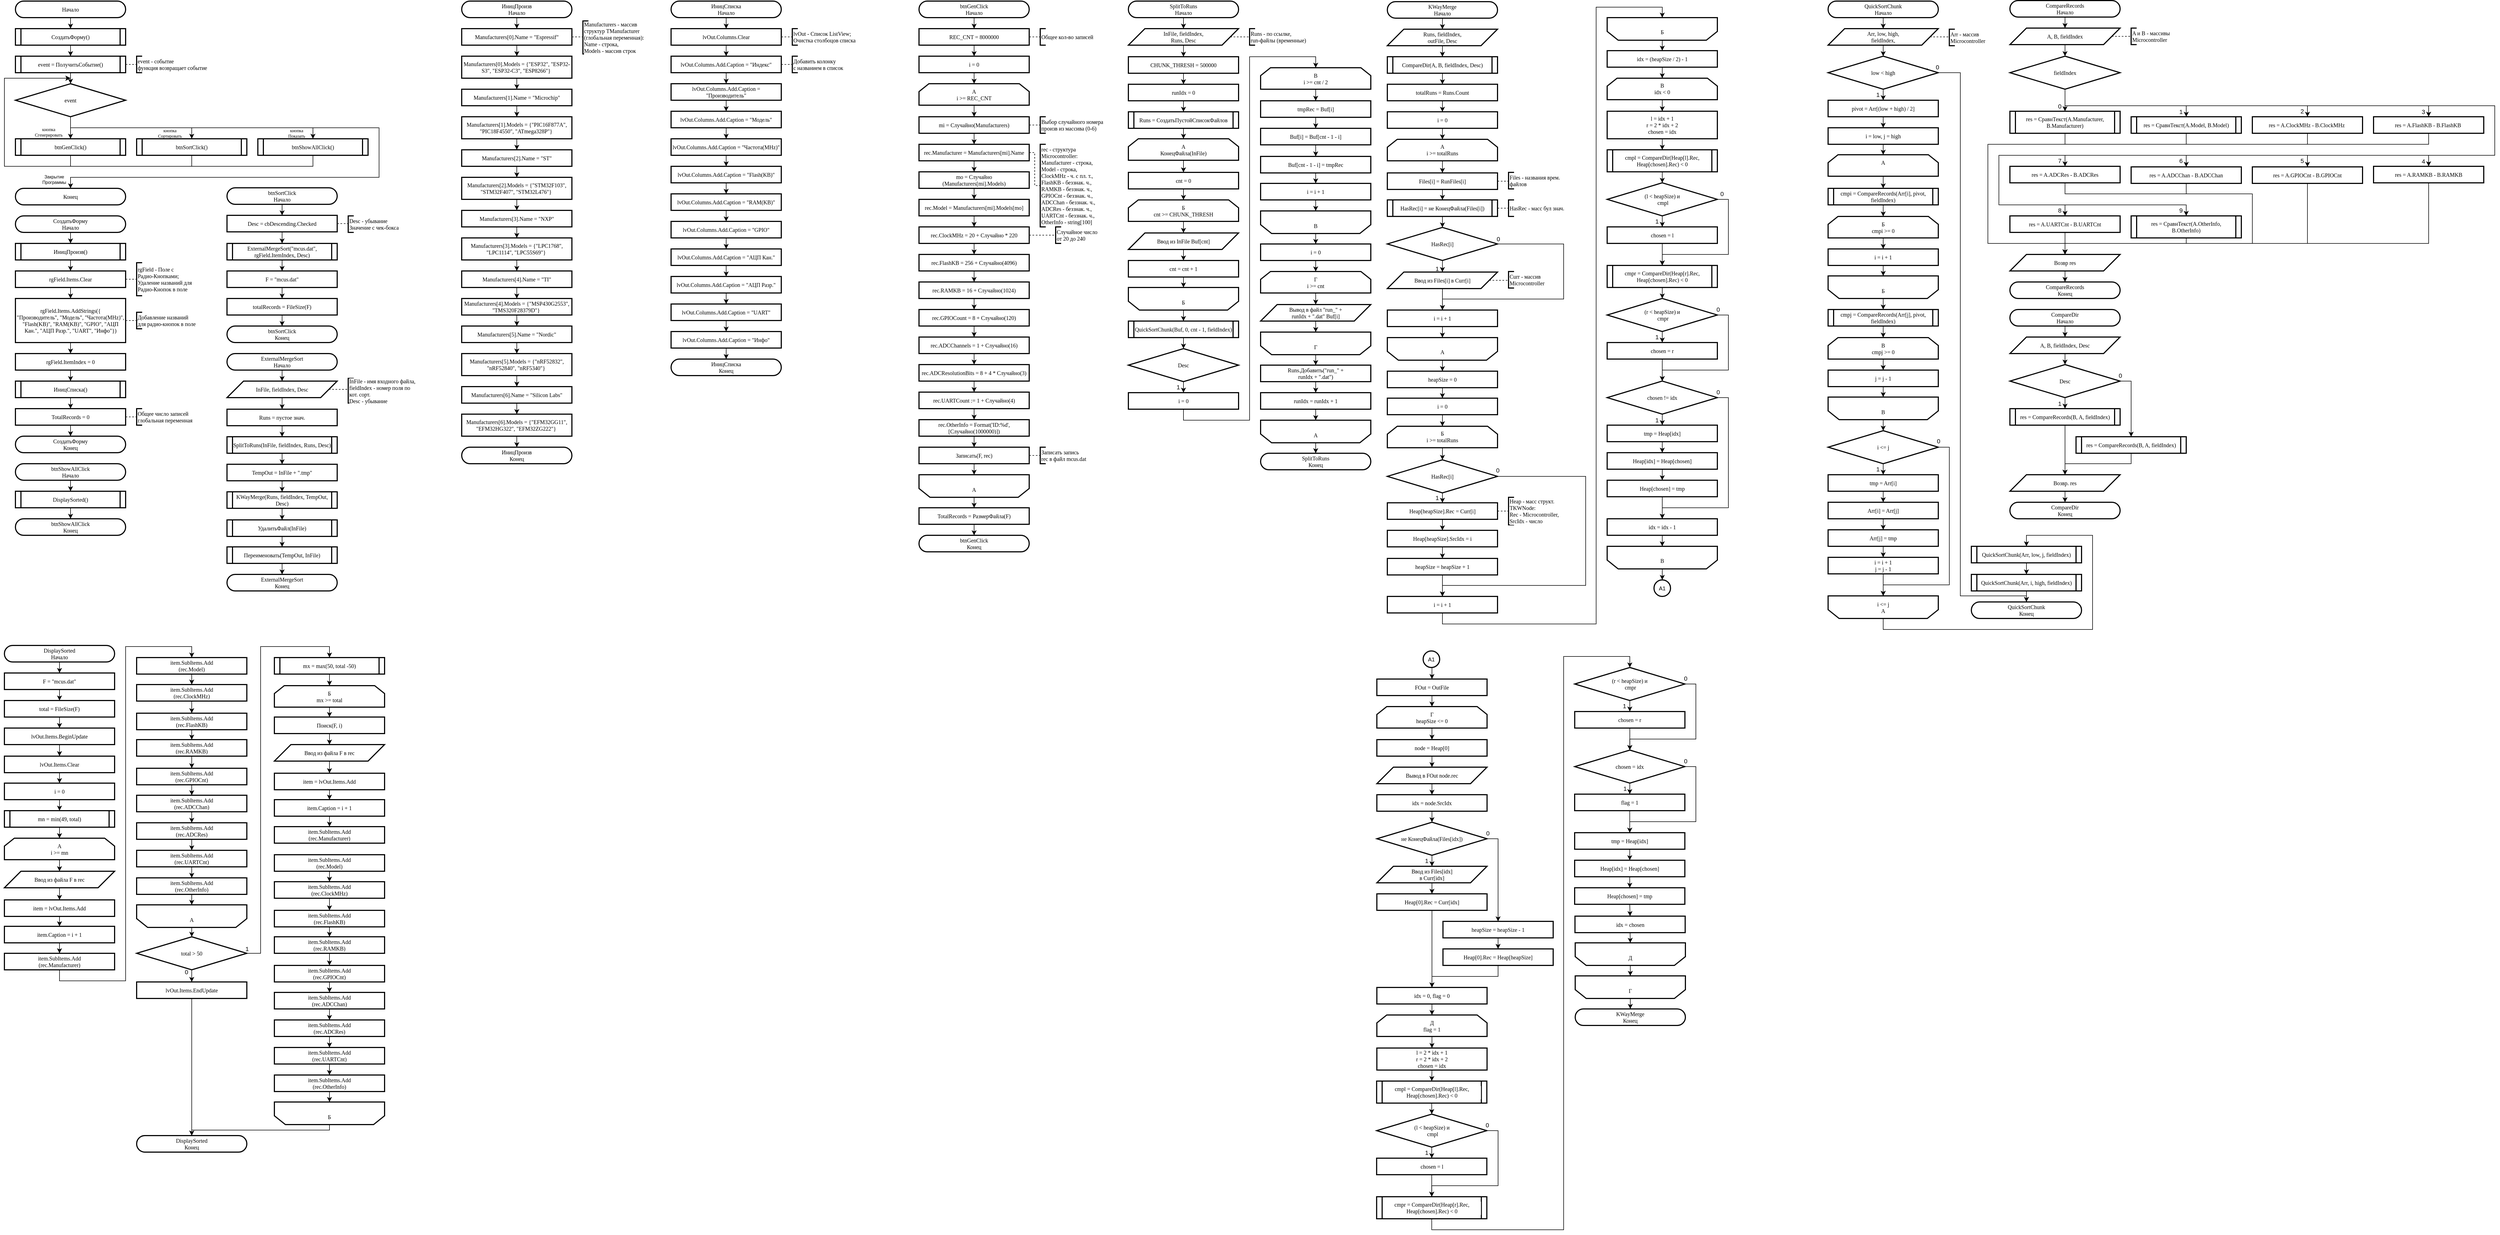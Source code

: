 <mxfile version="27.0.9">
  <diagram name="Page-1" id="diplrE-UE5OEyMqeKYTK">
    <mxGraphModel dx="562" dy="346" grid="1" gridSize="10" guides="1" tooltips="1" connect="1" arrows="1" fold="1" page="1" pageScale="1" pageWidth="827" pageHeight="1169" math="0" shadow="0">
      <root>
        <mxCell id="0" />
        <mxCell id="1" parent="0" />
        <mxCell id="hEysy_zqK_X3T1zHTmdn-19" style="edgeStyle=orthogonalEdgeStyle;rounded=0;orthogonalLoop=1;jettySize=auto;html=1;exitX=0.5;exitY=1;exitDx=0;exitDy=0;entryX=0.5;entryY=0;entryDx=0;entryDy=0;" edge="1" parent="1" source="hEysy_zqK_X3T1zHTmdn-1" target="hEysy_zqK_X3T1zHTmdn-18">
          <mxGeometry relative="1" as="geometry" />
        </mxCell>
        <mxCell id="hEysy_zqK_X3T1zHTmdn-1" value="Начало" style="rounded=1;whiteSpace=wrap;html=1;arcSize=50;container=0;strokeWidth=2;fontFamily=JetBrainsMono Nerd Font;fontSize=10;labelBackgroundColor=#FFFFFF;" vertex="1" parent="1">
          <mxGeometry x="30" y="10" width="200" height="30" as="geometry" />
        </mxCell>
        <mxCell id="hEysy_zqK_X3T1zHTmdn-2" value="Конец" style="rounded=1;whiteSpace=wrap;html=1;arcSize=50;container=0;strokeWidth=2;fontFamily=JetBrainsMono Nerd Font;fontSize=10;labelBackgroundColor=#FFFFFF;" vertex="1" parent="1">
          <mxGeometry x="30" y="350" width="200" height="30" as="geometry" />
        </mxCell>
        <mxCell id="hEysy_zqK_X3T1zHTmdn-8" style="edgeStyle=orthogonalEdgeStyle;rounded=0;orthogonalLoop=1;jettySize=auto;html=1;exitX=0.5;exitY=1;exitDx=0;exitDy=0;entryX=0.5;entryY=0;entryDx=0;entryDy=0;fontFamily=JetBrainsMono Nerd Font;" edge="1" parent="1" source="hEysy_zqK_X3T1zHTmdn-3" target="hEysy_zqK_X3T1zHTmdn-7">
          <mxGeometry relative="1" as="geometry" />
        </mxCell>
        <mxCell id="hEysy_zqK_X3T1zHTmdn-3" value="event = ПолучитьСобытие()" style="shape=process;whiteSpace=wrap;html=1;backgroundOutline=1;strokeWidth=2;size=0.05;fontFamily=JetBrainsMono Nerd Font;fontSize=10;labelBackgroundColor=#FFFFFF;" vertex="1" parent="1">
          <mxGeometry x="30.0" y="110" width="200" height="30" as="geometry" />
        </mxCell>
        <mxCell id="hEysy_zqK_X3T1zHTmdn-5" value="event - событие&lt;br&gt;функция возвращает событие" style="strokeWidth=2;html=1;shape=mxgraph.flowchart.annotation_1;align=left;pointerEvents=1;fontFamily=JetBrainsMono Nerd Font;fontSize=10;labelBackgroundColor=#FFFFFF;" vertex="1" parent="1">
          <mxGeometry x="250.0" y="110" width="10" height="30" as="geometry" />
        </mxCell>
        <mxCell id="hEysy_zqK_X3T1zHTmdn-6" style="edgeStyle=orthogonalEdgeStyle;rounded=0;orthogonalLoop=1;jettySize=auto;html=1;exitX=1;exitY=0.5;exitDx=0;exitDy=0;entryX=0;entryY=0.5;entryDx=0;entryDy=0;entryPerimeter=0;endArrow=none;endFill=0;dashed=1;fontFamily=JetBrainsMono Nerd Font;labelBackgroundColor=#FFFFFF;" edge="1" target="hEysy_zqK_X3T1zHTmdn-5" parent="1" source="hEysy_zqK_X3T1zHTmdn-3">
          <mxGeometry relative="1" as="geometry">
            <mxPoint x="240.0" y="125" as="sourcePoint" />
          </mxGeometry>
        </mxCell>
        <mxCell id="hEysy_zqK_X3T1zHTmdn-12" style="edgeStyle=orthogonalEdgeStyle;rounded=0;orthogonalLoop=1;jettySize=auto;html=1;exitX=0.5;exitY=1;exitDx=0;exitDy=0;entryX=0.5;entryY=0;entryDx=0;entryDy=0;fontFamily=JetBrainsMono Nerd Font;" edge="1" parent="1" source="hEysy_zqK_X3T1zHTmdn-7" target="hEysy_zqK_X3T1zHTmdn-9">
          <mxGeometry relative="1" as="geometry" />
        </mxCell>
        <mxCell id="hEysy_zqK_X3T1zHTmdn-15" value="кнопка &lt;br&gt;Сгенерировать" style="edgeLabel;html=1;align=center;verticalAlign=middle;resizable=0;points=[];fontFamily=JetBrainsMono Nerd Font;fontSize=8;labelBackgroundColor=none;" vertex="1" connectable="0" parent="hEysy_zqK_X3T1zHTmdn-12">
          <mxGeometry x="0.383" y="-1" relative="1" as="geometry">
            <mxPoint x="-39" as="offset" />
          </mxGeometry>
        </mxCell>
        <mxCell id="hEysy_zqK_X3T1zHTmdn-13" style="edgeStyle=orthogonalEdgeStyle;rounded=0;orthogonalLoop=1;jettySize=auto;html=1;exitX=0.5;exitY=1;exitDx=0;exitDy=0;entryX=0.5;entryY=0;entryDx=0;entryDy=0;fontFamily=JetBrainsMono Nerd Font;" edge="1" parent="1" source="hEysy_zqK_X3T1zHTmdn-7" target="hEysy_zqK_X3T1zHTmdn-10">
          <mxGeometry relative="1" as="geometry" />
        </mxCell>
        <mxCell id="hEysy_zqK_X3T1zHTmdn-16" value="кнопка&lt;br&gt;Сортировать" style="edgeLabel;html=1;align=center;verticalAlign=middle;resizable=0;points=[];labelBackgroundColor=none;fontSize=8;fontFamily=JetBrainsMono Nerd Font;" vertex="1" connectable="0" parent="hEysy_zqK_X3T1zHTmdn-13">
          <mxGeometry x="0.919" relative="1" as="geometry">
            <mxPoint x="-40" as="offset" />
          </mxGeometry>
        </mxCell>
        <mxCell id="hEysy_zqK_X3T1zHTmdn-14" style="edgeStyle=orthogonalEdgeStyle;rounded=0;orthogonalLoop=1;jettySize=auto;html=1;exitX=0.5;exitY=1;exitDx=0;exitDy=0;entryX=0.5;entryY=0;entryDx=0;entryDy=0;fontFamily=JetBrainsMono Nerd Font;" edge="1" parent="1" source="hEysy_zqK_X3T1zHTmdn-7" target="hEysy_zqK_X3T1zHTmdn-11">
          <mxGeometry relative="1" as="geometry" />
        </mxCell>
        <mxCell id="hEysy_zqK_X3T1zHTmdn-17" value="&lt;font face=&quot;JetBrainsMono Nerd Font&quot;&gt;кнопка&lt;br&gt;Показать&lt;/font&gt;" style="edgeLabel;html=1;align=center;verticalAlign=middle;resizable=0;points=[];labelBackgroundColor=none;fontSize=8;" vertex="1" connectable="0" parent="hEysy_zqK_X3T1zHTmdn-14">
          <mxGeometry x="0.944" y="-1" relative="1" as="geometry">
            <mxPoint x="-29" y="3" as="offset" />
          </mxGeometry>
        </mxCell>
        <mxCell id="hEysy_zqK_X3T1zHTmdn-164" style="edgeStyle=orthogonalEdgeStyle;rounded=0;orthogonalLoop=1;jettySize=auto;html=1;exitX=0.5;exitY=1;exitDx=0;exitDy=0;entryX=0.5;entryY=0;entryDx=0;entryDy=0;" edge="1" parent="1" source="hEysy_zqK_X3T1zHTmdn-7" target="hEysy_zqK_X3T1zHTmdn-2">
          <mxGeometry relative="1" as="geometry">
            <mxPoint x="570" y="350" as="targetPoint" />
            <Array as="points">
              <mxPoint x="130" y="240" />
              <mxPoint x="690" y="240" />
              <mxPoint x="690" y="330" />
              <mxPoint x="130" y="330" />
            </Array>
          </mxGeometry>
        </mxCell>
        <mxCell id="hEysy_zqK_X3T1zHTmdn-165" value="Закрытие&lt;br&gt;Программы" style="edgeLabel;html=1;align=center;verticalAlign=middle;resizable=0;points=[];fontSize=8;labelBackgroundColor=none;" vertex="1" connectable="0" parent="hEysy_zqK_X3T1zHTmdn-164">
          <mxGeometry x="0.97" relative="1" as="geometry">
            <mxPoint x="-30" y="2" as="offset" />
          </mxGeometry>
        </mxCell>
        <mxCell id="hEysy_zqK_X3T1zHTmdn-7" value="event" style="rhombus;whiteSpace=wrap;html=1;strokeWidth=2;fontFamily=JetBrainsMono Nerd Font;fontSize=10;labelBackgroundColor=#FFFFFF;" vertex="1" parent="1">
          <mxGeometry x="30" y="160.0" width="200" height="60" as="geometry" />
        </mxCell>
        <mxCell id="hEysy_zqK_X3T1zHTmdn-168" style="edgeStyle=orthogonalEdgeStyle;rounded=0;orthogonalLoop=1;jettySize=auto;html=1;exitX=0.5;exitY=1;exitDx=0;exitDy=0;" edge="1" parent="1" source="hEysy_zqK_X3T1zHTmdn-9">
          <mxGeometry relative="1" as="geometry">
            <mxPoint x="129.833" y="150" as="targetPoint" />
            <Array as="points">
              <mxPoint x="130" y="310" />
              <mxPoint x="10" y="310" />
              <mxPoint x="10" y="150" />
            </Array>
          </mxGeometry>
        </mxCell>
        <mxCell id="hEysy_zqK_X3T1zHTmdn-9" value="btnGenClick()" style="shape=process;whiteSpace=wrap;html=1;backgroundOutline=1;strokeWidth=2;size=0.05;fontFamily=JetBrainsMono Nerd Font;fontSize=10;labelBackgroundColor=#FFFFFF;" vertex="1" parent="1">
          <mxGeometry x="30.0" y="260" width="200" height="30" as="geometry" />
        </mxCell>
        <mxCell id="hEysy_zqK_X3T1zHTmdn-167" style="edgeStyle=orthogonalEdgeStyle;rounded=0;orthogonalLoop=1;jettySize=auto;html=1;exitX=0.5;exitY=1;exitDx=0;exitDy=0;" edge="1" parent="1" source="hEysy_zqK_X3T1zHTmdn-10">
          <mxGeometry relative="1" as="geometry">
            <mxPoint x="130" y="150" as="targetPoint" />
            <Array as="points">
              <mxPoint x="350" y="310" />
              <mxPoint x="10" y="310" />
              <mxPoint x="10" y="150" />
            </Array>
          </mxGeometry>
        </mxCell>
        <mxCell id="hEysy_zqK_X3T1zHTmdn-10" value="btnSortClick()" style="shape=process;whiteSpace=wrap;html=1;backgroundOutline=1;strokeWidth=2;size=0.05;fontFamily=JetBrainsMono Nerd Font;fontSize=10;labelBackgroundColor=#FFFFFF;" vertex="1" parent="1">
          <mxGeometry x="250.0" y="260" width="200" height="30" as="geometry" />
        </mxCell>
        <mxCell id="hEysy_zqK_X3T1zHTmdn-166" style="edgeStyle=orthogonalEdgeStyle;rounded=0;orthogonalLoop=1;jettySize=auto;html=1;exitX=0.5;exitY=1;exitDx=0;exitDy=0;" edge="1" parent="1" source="hEysy_zqK_X3T1zHTmdn-11">
          <mxGeometry relative="1" as="geometry">
            <mxPoint x="130" y="150" as="targetPoint" />
            <Array as="points">
              <mxPoint x="570" y="310" />
              <mxPoint x="10" y="310" />
              <mxPoint x="10" y="150" />
            </Array>
          </mxGeometry>
        </mxCell>
        <mxCell id="hEysy_zqK_X3T1zHTmdn-11" value="btnShowAllClick()" style="shape=process;whiteSpace=wrap;html=1;backgroundOutline=1;strokeWidth=2;size=0.05;fontFamily=JetBrainsMono Nerd Font;fontSize=10;labelBackgroundColor=#FFFFFF;" vertex="1" parent="1">
          <mxGeometry x="470.0" y="260" width="200" height="30" as="geometry" />
        </mxCell>
        <mxCell id="hEysy_zqK_X3T1zHTmdn-20" style="edgeStyle=orthogonalEdgeStyle;rounded=0;orthogonalLoop=1;jettySize=auto;html=1;exitX=0.5;exitY=1;exitDx=0;exitDy=0;entryX=0.5;entryY=0;entryDx=0;entryDy=0;" edge="1" parent="1" source="hEysy_zqK_X3T1zHTmdn-18" target="hEysy_zqK_X3T1zHTmdn-3">
          <mxGeometry relative="1" as="geometry" />
        </mxCell>
        <mxCell id="hEysy_zqK_X3T1zHTmdn-18" value="СоздатьФорму()" style="shape=process;whiteSpace=wrap;html=1;backgroundOutline=1;strokeWidth=2;size=0.05;fontFamily=JetBrainsMono Nerd Font;fontSize=10;labelBackgroundColor=#FFFFFF;" vertex="1" parent="1">
          <mxGeometry x="30.0" y="60" width="200" height="30" as="geometry" />
        </mxCell>
        <mxCell id="hEysy_zqK_X3T1zHTmdn-24" style="edgeStyle=orthogonalEdgeStyle;rounded=0;orthogonalLoop=1;jettySize=auto;html=1;exitX=0.5;exitY=1;exitDx=0;exitDy=0;entryX=0.5;entryY=0;entryDx=0;entryDy=0;" edge="1" parent="1" source="hEysy_zqK_X3T1zHTmdn-21" target="hEysy_zqK_X3T1zHTmdn-23">
          <mxGeometry relative="1" as="geometry" />
        </mxCell>
        <mxCell id="hEysy_zqK_X3T1zHTmdn-21" value="СоздатьФорму&lt;br&gt;Начало" style="rounded=1;whiteSpace=wrap;html=1;arcSize=50;container=0;strokeWidth=2;fontFamily=JetBrainsMono Nerd Font;fontSize=10;labelBackgroundColor=#FFFFFF;" vertex="1" parent="1">
          <mxGeometry x="30" y="400" width="200" height="30" as="geometry" />
        </mxCell>
        <mxCell id="hEysy_zqK_X3T1zHTmdn-22" value="СоздатьФорму&lt;br&gt;Конец" style="rounded=1;whiteSpace=wrap;html=1;arcSize=50;container=0;strokeWidth=2;fontFamily=JetBrainsMono Nerd Font;fontSize=10;labelBackgroundColor=#FFFFFF;" vertex="1" parent="1">
          <mxGeometry x="30" y="800" width="200" height="30" as="geometry" />
        </mxCell>
        <mxCell id="hEysy_zqK_X3T1zHTmdn-61" style="edgeStyle=orthogonalEdgeStyle;rounded=0;orthogonalLoop=1;jettySize=auto;html=1;exitX=0.5;exitY=1;exitDx=0;exitDy=0;entryX=0.5;entryY=0;entryDx=0;entryDy=0;" edge="1" parent="1" source="hEysy_zqK_X3T1zHTmdn-23" target="hEysy_zqK_X3T1zHTmdn-58">
          <mxGeometry relative="1" as="geometry" />
        </mxCell>
        <mxCell id="hEysy_zqK_X3T1zHTmdn-23" value="ИницПроизв()" style="shape=process;whiteSpace=wrap;html=1;backgroundOutline=1;strokeWidth=2;size=0.05;fontFamily=JetBrainsMono Nerd Font;fontSize=10;labelBackgroundColor=#FFFFFF;" vertex="1" parent="1">
          <mxGeometry x="30.0" y="450" width="200" height="30" as="geometry" />
        </mxCell>
        <mxCell id="hEysy_zqK_X3T1zHTmdn-30" style="edgeStyle=orthogonalEdgeStyle;rounded=0;orthogonalLoop=1;jettySize=auto;html=1;exitX=0.5;exitY=1;exitDx=0;exitDy=0;entryX=0.5;entryY=0;entryDx=0;entryDy=0;" edge="1" parent="1" source="hEysy_zqK_X3T1zHTmdn-25" target="hEysy_zqK_X3T1zHTmdn-27">
          <mxGeometry relative="1" as="geometry" />
        </mxCell>
        <mxCell id="hEysy_zqK_X3T1zHTmdn-25" value="ИницПроизв&lt;br&gt;Начало" style="rounded=1;whiteSpace=wrap;html=1;arcSize=50;container=0;strokeWidth=2;fontFamily=JetBrainsMono Nerd Font;fontSize=10;labelBackgroundColor=#FFFFFF;" vertex="1" parent="1">
          <mxGeometry x="840" y="10" width="200" height="30" as="geometry" />
        </mxCell>
        <mxCell id="hEysy_zqK_X3T1zHTmdn-26" value="ИницПроизв&lt;br&gt;Конец" style="rounded=1;whiteSpace=wrap;html=1;arcSize=50;container=0;strokeWidth=2;fontFamily=JetBrainsMono Nerd Font;fontSize=10;labelBackgroundColor=#FFFFFF;" vertex="1" parent="1">
          <mxGeometry x="840" y="820" width="200" height="30" as="geometry" />
        </mxCell>
        <mxCell id="hEysy_zqK_X3T1zHTmdn-32" style="edgeStyle=orthogonalEdgeStyle;rounded=0;orthogonalLoop=1;jettySize=auto;html=1;exitX=0.5;exitY=1;exitDx=0;exitDy=0;entryX=0.5;entryY=0;entryDx=0;entryDy=0;" edge="1" parent="1" source="hEysy_zqK_X3T1zHTmdn-27" target="hEysy_zqK_X3T1zHTmdn-31">
          <mxGeometry relative="1" as="geometry" />
        </mxCell>
        <mxCell id="hEysy_zqK_X3T1zHTmdn-27" value="Manufacturers[0].Name = &quot;Espressif&quot;" style="rounded=0;whiteSpace=wrap;html=1;strokeWidth=2;fontFamily=JetBrainsMono Nerd Font;fontSize=10;labelBackgroundColor=#FFFFFF;" vertex="1" parent="1">
          <mxGeometry x="840" y="60" width="200" height="30" as="geometry" />
        </mxCell>
        <mxCell id="hEysy_zqK_X3T1zHTmdn-28" value="Manufacturers - массив&lt;br&gt;структур TManufacturer&lt;br&gt;(глобальная переменная):&lt;br&gt;Name - строка,&lt;br&gt;Models - массив строк" style="strokeWidth=2;html=1;shape=mxgraph.flowchart.annotation_1;align=left;pointerEvents=1;fontFamily=JetBrainsMono Nerd Font;fontSize=10;labelBackgroundColor=#FFFFFF;" vertex="1" parent="1">
          <mxGeometry x="1060" y="46" width="10" height="60" as="geometry" />
        </mxCell>
        <mxCell id="hEysy_zqK_X3T1zHTmdn-29" style="edgeStyle=orthogonalEdgeStyle;rounded=0;orthogonalLoop=1;jettySize=auto;html=1;exitX=1;exitY=0.5;exitDx=0;exitDy=0;entryX=0;entryY=0.5;entryDx=0;entryDy=0;entryPerimeter=0;endArrow=none;endFill=0;dashed=1;fontFamily=JetBrainsMono Nerd Font;labelBackgroundColor=#FFFFFF;" edge="1" target="hEysy_zqK_X3T1zHTmdn-28" parent="1" source="hEysy_zqK_X3T1zHTmdn-27">
          <mxGeometry relative="1" as="geometry">
            <mxPoint x="1070" y="75" as="sourcePoint" />
          </mxGeometry>
        </mxCell>
        <mxCell id="hEysy_zqK_X3T1zHTmdn-36" style="edgeStyle=orthogonalEdgeStyle;rounded=0;orthogonalLoop=1;jettySize=auto;html=1;exitX=0.5;exitY=1;exitDx=0;exitDy=0;entryX=0.5;entryY=0;entryDx=0;entryDy=0;" edge="1" parent="1" source="hEysy_zqK_X3T1zHTmdn-31" target="hEysy_zqK_X3T1zHTmdn-35">
          <mxGeometry relative="1" as="geometry" />
        </mxCell>
        <mxCell id="hEysy_zqK_X3T1zHTmdn-31" value="Manufacturers[0].Models = {&quot;ESP32&quot;, &quot;ESP32-S3&quot;, &quot;ESP32-C3&quot;, &quot;ESP8266&quot;}&amp;nbsp;" style="rounded=0;whiteSpace=wrap;html=1;strokeWidth=2;fontFamily=JetBrainsMono Nerd Font;fontSize=10;labelBackgroundColor=#FFFFFF;" vertex="1" parent="1">
          <mxGeometry x="840" y="110" width="200" height="40" as="geometry" />
        </mxCell>
        <mxCell id="hEysy_zqK_X3T1zHTmdn-43" style="edgeStyle=orthogonalEdgeStyle;rounded=0;orthogonalLoop=1;jettySize=auto;html=1;exitX=0.5;exitY=1;exitDx=0;exitDy=0;entryX=0.5;entryY=0;entryDx=0;entryDy=0;" edge="1" parent="1" source="hEysy_zqK_X3T1zHTmdn-33" target="hEysy_zqK_X3T1zHTmdn-39">
          <mxGeometry relative="1" as="geometry" />
        </mxCell>
        <mxCell id="hEysy_zqK_X3T1zHTmdn-33" value="Manufacturers[1].Models = {&quot;PIC16F877A&quot;, &quot;PIC18F4550&quot;, &quot;ATmega328P&quot;}&amp;nbsp;" style="rounded=0;whiteSpace=wrap;html=1;strokeWidth=2;fontFamily=JetBrainsMono Nerd Font;fontSize=10;labelBackgroundColor=#FFFFFF;" vertex="1" parent="1">
          <mxGeometry x="840" y="220" width="200" height="40" as="geometry" />
        </mxCell>
        <mxCell id="hEysy_zqK_X3T1zHTmdn-34" style="edgeStyle=orthogonalEdgeStyle;rounded=0;orthogonalLoop=1;jettySize=auto;html=1;exitX=0.5;exitY=1;exitDx=0;exitDy=0;entryX=0.5;entryY=0;entryDx=0;entryDy=0;" edge="1" source="hEysy_zqK_X3T1zHTmdn-35" target="hEysy_zqK_X3T1zHTmdn-33" parent="1">
          <mxGeometry relative="1" as="geometry" />
        </mxCell>
        <mxCell id="hEysy_zqK_X3T1zHTmdn-35" value="Manufacturers[1].Name = &quot;Microchip&quot;" style="rounded=0;whiteSpace=wrap;html=1;strokeWidth=2;fontFamily=JetBrainsMono Nerd Font;fontSize=10;labelBackgroundColor=#FFFFFF;" vertex="1" parent="1">
          <mxGeometry x="840" y="170" width="200" height="30" as="geometry" />
        </mxCell>
        <mxCell id="hEysy_zqK_X3T1zHTmdn-44" style="edgeStyle=orthogonalEdgeStyle;rounded=0;orthogonalLoop=1;jettySize=auto;html=1;exitX=0.5;exitY=1;exitDx=0;exitDy=0;entryX=0.5;entryY=0;entryDx=0;entryDy=0;" edge="1" parent="1" source="hEysy_zqK_X3T1zHTmdn-37" target="hEysy_zqK_X3T1zHTmdn-42">
          <mxGeometry relative="1" as="geometry" />
        </mxCell>
        <mxCell id="hEysy_zqK_X3T1zHTmdn-37" value="Manufacturers[2].Models = {&quot;STM32F103&quot;, &quot;STM32F407&quot;, &quot;STM32L476&quot;}&amp;nbsp;" style="rounded=0;whiteSpace=wrap;html=1;strokeWidth=2;fontFamily=JetBrainsMono Nerd Font;fontSize=10;labelBackgroundColor=#FFFFFF;" vertex="1" parent="1">
          <mxGeometry x="840" y="330" width="200" height="40" as="geometry" />
        </mxCell>
        <mxCell id="hEysy_zqK_X3T1zHTmdn-38" style="edgeStyle=orthogonalEdgeStyle;rounded=0;orthogonalLoop=1;jettySize=auto;html=1;exitX=0.5;exitY=1;exitDx=0;exitDy=0;entryX=0.5;entryY=0;entryDx=0;entryDy=0;" edge="1" source="hEysy_zqK_X3T1zHTmdn-39" target="hEysy_zqK_X3T1zHTmdn-37" parent="1">
          <mxGeometry relative="1" as="geometry" />
        </mxCell>
        <mxCell id="hEysy_zqK_X3T1zHTmdn-39" value="Manufacturers[2].Name = &quot;ST&quot;" style="rounded=0;whiteSpace=wrap;html=1;strokeWidth=2;fontFamily=JetBrainsMono Nerd Font;fontSize=10;labelBackgroundColor=#FFFFFF;" vertex="1" parent="1">
          <mxGeometry x="840" y="280" width="200" height="30" as="geometry" />
        </mxCell>
        <mxCell id="hEysy_zqK_X3T1zHTmdn-54" style="edgeStyle=orthogonalEdgeStyle;rounded=0;orthogonalLoop=1;jettySize=auto;html=1;exitX=0.5;exitY=1;exitDx=0;exitDy=0;entryX=0.5;entryY=0;entryDx=0;entryDy=0;" edge="1" parent="1" source="hEysy_zqK_X3T1zHTmdn-40" target="hEysy_zqK_X3T1zHTmdn-46">
          <mxGeometry relative="1" as="geometry" />
        </mxCell>
        <mxCell id="hEysy_zqK_X3T1zHTmdn-40" value="Manufacturers[3].Models = {&quot;LPC1768&quot;, &quot;LPC1114&quot;, &quot;LPC55S69&quot;}&amp;nbsp;" style="rounded=0;whiteSpace=wrap;html=1;strokeWidth=2;fontFamily=JetBrainsMono Nerd Font;fontSize=10;labelBackgroundColor=#FFFFFF;" vertex="1" parent="1">
          <mxGeometry x="840" y="440" width="200" height="40" as="geometry" />
        </mxCell>
        <mxCell id="hEysy_zqK_X3T1zHTmdn-41" style="edgeStyle=orthogonalEdgeStyle;rounded=0;orthogonalLoop=1;jettySize=auto;html=1;exitX=0.5;exitY=1;exitDx=0;exitDy=0;entryX=0.5;entryY=0;entryDx=0;entryDy=0;" edge="1" source="hEysy_zqK_X3T1zHTmdn-42" target="hEysy_zqK_X3T1zHTmdn-40" parent="1">
          <mxGeometry relative="1" as="geometry" />
        </mxCell>
        <mxCell id="hEysy_zqK_X3T1zHTmdn-42" value="Manufacturers[3].Name = &quot;NXP&quot;" style="rounded=0;whiteSpace=wrap;html=1;strokeWidth=2;fontFamily=JetBrainsMono Nerd Font;fontSize=10;labelBackgroundColor=#FFFFFF;" vertex="1" parent="1">
          <mxGeometry x="840" y="390" width="200" height="30" as="geometry" />
        </mxCell>
        <mxCell id="hEysy_zqK_X3T1zHTmdn-55" style="edgeStyle=orthogonalEdgeStyle;rounded=0;orthogonalLoop=1;jettySize=auto;html=1;exitX=0.5;exitY=1;exitDx=0;exitDy=0;entryX=0.5;entryY=0;entryDx=0;entryDy=0;" edge="1" parent="1" source="hEysy_zqK_X3T1zHTmdn-45" target="hEysy_zqK_X3T1zHTmdn-49">
          <mxGeometry relative="1" as="geometry" />
        </mxCell>
        <mxCell id="hEysy_zqK_X3T1zHTmdn-45" value="Manufacturers[4].Models = {&quot;MSP430G2553&quot;, &quot;TMS320F28379D&quot;}&amp;nbsp;" style="rounded=0;whiteSpace=wrap;html=1;strokeWidth=2;fontFamily=JetBrainsMono Nerd Font;fontSize=10;labelBackgroundColor=#FFFFFF;" vertex="1" parent="1">
          <mxGeometry x="840" y="550" width="200" height="30" as="geometry" />
        </mxCell>
        <mxCell id="hEysy_zqK_X3T1zHTmdn-46" value="Manufacturers[4].Name = &quot;TI&quot;" style="rounded=0;whiteSpace=wrap;html=1;strokeWidth=2;fontFamily=JetBrainsMono Nerd Font;fontSize=10;labelBackgroundColor=#FFFFFF;" vertex="1" parent="1">
          <mxGeometry x="840" y="500" width="200" height="30" as="geometry" />
        </mxCell>
        <mxCell id="hEysy_zqK_X3T1zHTmdn-47" style="edgeStyle=orthogonalEdgeStyle;rounded=0;orthogonalLoop=1;jettySize=auto;html=1;exitX=0.5;exitY=1;exitDx=0;exitDy=0;entryX=0.5;entryY=0;entryDx=0;entryDy=0;" edge="1" source="hEysy_zqK_X3T1zHTmdn-46" target="hEysy_zqK_X3T1zHTmdn-45" parent="1">
          <mxGeometry relative="1" as="geometry" />
        </mxCell>
        <mxCell id="hEysy_zqK_X3T1zHTmdn-56" style="edgeStyle=orthogonalEdgeStyle;rounded=0;orthogonalLoop=1;jettySize=auto;html=1;exitX=0.5;exitY=1;exitDx=0;exitDy=0;entryX=0.5;entryY=0;entryDx=0;entryDy=0;" edge="1" parent="1" source="hEysy_zqK_X3T1zHTmdn-48" target="hEysy_zqK_X3T1zHTmdn-52">
          <mxGeometry relative="1" as="geometry" />
        </mxCell>
        <mxCell id="hEysy_zqK_X3T1zHTmdn-48" value="Manufacturers[5].Models = {&quot;nRF52832&quot;, &quot;nRF52840&quot;, &quot;nRF5340&quot;}&amp;nbsp;" style="rounded=0;whiteSpace=wrap;html=1;strokeWidth=2;fontFamily=JetBrainsMono Nerd Font;fontSize=10;labelBackgroundColor=#FFFFFF;" vertex="1" parent="1">
          <mxGeometry x="840" y="650" width="200" height="40" as="geometry" />
        </mxCell>
        <mxCell id="hEysy_zqK_X3T1zHTmdn-49" value="Manufacturers[5].Name = &quot;Nordic&quot;" style="rounded=0;whiteSpace=wrap;html=1;strokeWidth=2;fontFamily=JetBrainsMono Nerd Font;fontSize=10;labelBackgroundColor=#FFFFFF;" vertex="1" parent="1">
          <mxGeometry x="840" y="600" width="200" height="30" as="geometry" />
        </mxCell>
        <mxCell id="hEysy_zqK_X3T1zHTmdn-50" style="edgeStyle=orthogonalEdgeStyle;rounded=0;orthogonalLoop=1;jettySize=auto;html=1;exitX=0.5;exitY=1;exitDx=0;exitDy=0;entryX=0.5;entryY=0;entryDx=0;entryDy=0;" edge="1" source="hEysy_zqK_X3T1zHTmdn-49" target="hEysy_zqK_X3T1zHTmdn-48" parent="1">
          <mxGeometry relative="1" as="geometry" />
        </mxCell>
        <mxCell id="hEysy_zqK_X3T1zHTmdn-57" style="edgeStyle=orthogonalEdgeStyle;rounded=0;orthogonalLoop=1;jettySize=auto;html=1;exitX=0.5;exitY=1;exitDx=0;exitDy=0;entryX=0.5;entryY=0;entryDx=0;entryDy=0;" edge="1" parent="1" source="hEysy_zqK_X3T1zHTmdn-51" target="hEysy_zqK_X3T1zHTmdn-26">
          <mxGeometry relative="1" as="geometry" />
        </mxCell>
        <mxCell id="hEysy_zqK_X3T1zHTmdn-51" value="Manufacturers[6].Models = {&quot;EFM32GG11&quot;, &quot;EFM32HG322&quot;, &quot;EFM32ZG222&quot;}&amp;nbsp;" style="rounded=0;whiteSpace=wrap;html=1;strokeWidth=2;fontFamily=JetBrainsMono Nerd Font;fontSize=10;labelBackgroundColor=#FFFFFF;" vertex="1" parent="1">
          <mxGeometry x="840" y="760" width="200" height="40" as="geometry" />
        </mxCell>
        <mxCell id="hEysy_zqK_X3T1zHTmdn-52" value="Manufacturers[6].Name = &quot;Silicon Labs&quot;" style="rounded=0;whiteSpace=wrap;html=1;strokeWidth=2;fontFamily=JetBrainsMono Nerd Font;fontSize=10;labelBackgroundColor=#FFFFFF;" vertex="1" parent="1">
          <mxGeometry x="840" y="710" width="200" height="30" as="geometry" />
        </mxCell>
        <mxCell id="hEysy_zqK_X3T1zHTmdn-53" style="edgeStyle=orthogonalEdgeStyle;rounded=0;orthogonalLoop=1;jettySize=auto;html=1;exitX=0.5;exitY=1;exitDx=0;exitDy=0;entryX=0.5;entryY=0;entryDx=0;entryDy=0;" edge="1" source="hEysy_zqK_X3T1zHTmdn-52" target="hEysy_zqK_X3T1zHTmdn-51" parent="1">
          <mxGeometry relative="1" as="geometry" />
        </mxCell>
        <mxCell id="hEysy_zqK_X3T1zHTmdn-63" style="edgeStyle=orthogonalEdgeStyle;rounded=0;orthogonalLoop=1;jettySize=auto;html=1;exitX=0.5;exitY=1;exitDx=0;exitDy=0;entryX=0.5;entryY=0;entryDx=0;entryDy=0;" edge="1" parent="1" source="hEysy_zqK_X3T1zHTmdn-58" target="hEysy_zqK_X3T1zHTmdn-62">
          <mxGeometry relative="1" as="geometry" />
        </mxCell>
        <mxCell id="hEysy_zqK_X3T1zHTmdn-58" value="rgField.Items.Clear" style="rounded=0;whiteSpace=wrap;html=1;strokeWidth=2;fontFamily=JetBrainsMono Nerd Font;fontSize=10;labelBackgroundColor=#FFFFFF;" vertex="1" parent="1">
          <mxGeometry x="30" y="500" width="200" height="30" as="geometry" />
        </mxCell>
        <mxCell id="hEysy_zqK_X3T1zHTmdn-59" value="rgField - Поле с &lt;br&gt;Радио-Кнопками;&lt;br&gt;Удаление названий для&lt;br&gt;Радио-Кнопок&amp;nbsp;в поле" style="strokeWidth=2;html=1;shape=mxgraph.flowchart.annotation_1;align=left;pointerEvents=1;fontFamily=JetBrainsMono Nerd Font;fontSize=10;labelBackgroundColor=#FFFFFF;" vertex="1" parent="1">
          <mxGeometry x="250" y="485" width="10" height="60" as="geometry" />
        </mxCell>
        <mxCell id="hEysy_zqK_X3T1zHTmdn-60" style="edgeStyle=orthogonalEdgeStyle;rounded=0;orthogonalLoop=1;jettySize=auto;html=1;entryX=0;entryY=0.5;entryDx=0;entryDy=0;entryPerimeter=0;endArrow=none;endFill=0;dashed=1;fontFamily=JetBrainsMono Nerd Font;labelBackgroundColor=#FFFFFF;exitX=1;exitY=0.5;exitDx=0;exitDy=0;" edge="1" target="hEysy_zqK_X3T1zHTmdn-59" parent="1" source="hEysy_zqK_X3T1zHTmdn-58">
          <mxGeometry relative="1" as="geometry">
            <mxPoint x="250" y="515" as="sourcePoint" />
          </mxGeometry>
        </mxCell>
        <mxCell id="hEysy_zqK_X3T1zHTmdn-69" style="edgeStyle=orthogonalEdgeStyle;rounded=0;orthogonalLoop=1;jettySize=auto;html=1;exitX=0.5;exitY=1;exitDx=0;exitDy=0;entryX=0.5;entryY=0;entryDx=0;entryDy=0;" edge="1" parent="1" source="hEysy_zqK_X3T1zHTmdn-62" target="hEysy_zqK_X3T1zHTmdn-66">
          <mxGeometry relative="1" as="geometry" />
        </mxCell>
        <mxCell id="hEysy_zqK_X3T1zHTmdn-62" value="rgField.Items.AddStrings({&lt;br&gt;&quot;&lt;span style=&quot;&quot;&gt;Производитель&quot;, &quot;Модель&quot;, &quot;Частота(MHz)&quot;, &quot;Flash(KB)&quot;, &quot;RAM(KB)&quot;,&lt;/span&gt;&lt;span style=&quot;color: light-dark(rgb(0, 0, 0), rgb(255, 255, 255));&quot;&gt;&amp;nbsp;&quot;GPIO&quot;, &quot;АЦП Кан.&quot;, &quot;АЦП Разр.&quot;, &quot;UART&quot;, &quot;Инфо&quot;})&lt;/span&gt;" style="rounded=0;whiteSpace=wrap;html=1;strokeWidth=2;fontFamily=JetBrainsMono Nerd Font;fontSize=10;labelBackgroundColor=default;" vertex="1" parent="1">
          <mxGeometry x="30" y="550" width="200" height="80" as="geometry" />
        </mxCell>
        <mxCell id="hEysy_zqK_X3T1zHTmdn-64" value="Добавление названий&lt;br&gt;для радио-кнопок в поле" style="strokeWidth=2;html=1;shape=mxgraph.flowchart.annotation_1;align=left;pointerEvents=1;fontFamily=JetBrainsMono Nerd Font;fontSize=10;labelBackgroundColor=#FFFFFF;" vertex="1" parent="1">
          <mxGeometry x="250.0" y="575" width="10" height="30" as="geometry" />
        </mxCell>
        <mxCell id="hEysy_zqK_X3T1zHTmdn-65" style="edgeStyle=orthogonalEdgeStyle;rounded=0;orthogonalLoop=1;jettySize=auto;html=1;exitX=1;exitY=0.5;exitDx=0;exitDy=0;entryX=0;entryY=0.5;entryDx=0;entryDy=0;entryPerimeter=0;endArrow=none;endFill=0;dashed=1;fontFamily=JetBrainsMono Nerd Font;labelBackgroundColor=#FFFFFF;" edge="1" target="hEysy_zqK_X3T1zHTmdn-64" parent="1" source="hEysy_zqK_X3T1zHTmdn-62">
          <mxGeometry relative="1" as="geometry">
            <mxPoint x="240.0" y="588" as="sourcePoint" />
          </mxGeometry>
        </mxCell>
        <mxCell id="hEysy_zqK_X3T1zHTmdn-70" style="edgeStyle=orthogonalEdgeStyle;rounded=0;orthogonalLoop=1;jettySize=auto;html=1;exitX=0.5;exitY=1;exitDx=0;exitDy=0;entryX=0.5;entryY=0;entryDx=0;entryDy=0;" edge="1" parent="1" source="hEysy_zqK_X3T1zHTmdn-66" target="hEysy_zqK_X3T1zHTmdn-68">
          <mxGeometry relative="1" as="geometry" />
        </mxCell>
        <mxCell id="hEysy_zqK_X3T1zHTmdn-66" value="rgField.ItemIndex = 0" style="rounded=0;whiteSpace=wrap;html=1;strokeWidth=2;fontFamily=JetBrainsMono Nerd Font;fontSize=10;labelBackgroundColor=#FFFFFF;" vertex="1" parent="1">
          <mxGeometry x="30.0" y="650" width="200" height="30" as="geometry" />
        </mxCell>
        <mxCell id="hEysy_zqK_X3T1zHTmdn-105" style="edgeStyle=orthogonalEdgeStyle;rounded=0;orthogonalLoop=1;jettySize=auto;html=1;exitX=0.5;exitY=1;exitDx=0;exitDy=0;entryX=0.5;entryY=0;entryDx=0;entryDy=0;" edge="1" parent="1" source="hEysy_zqK_X3T1zHTmdn-67" target="hEysy_zqK_X3T1zHTmdn-22">
          <mxGeometry relative="1" as="geometry" />
        </mxCell>
        <mxCell id="hEysy_zqK_X3T1zHTmdn-67" value="TotalRecords = 0" style="rounded=0;whiteSpace=wrap;html=1;strokeWidth=2;fontFamily=JetBrainsMono Nerd Font;fontSize=10;labelBackgroundColor=#FFFFFF;" vertex="1" parent="1">
          <mxGeometry x="30.0" y="750" width="200" height="30" as="geometry" />
        </mxCell>
        <mxCell id="hEysy_zqK_X3T1zHTmdn-71" style="edgeStyle=orthogonalEdgeStyle;rounded=0;orthogonalLoop=1;jettySize=auto;html=1;exitX=0.5;exitY=1;exitDx=0;exitDy=0;entryX=0.5;entryY=0;entryDx=0;entryDy=0;" edge="1" parent="1" source="hEysy_zqK_X3T1zHTmdn-68" target="hEysy_zqK_X3T1zHTmdn-67">
          <mxGeometry relative="1" as="geometry" />
        </mxCell>
        <mxCell id="hEysy_zqK_X3T1zHTmdn-68" value="ИницСписка()" style="shape=process;whiteSpace=wrap;html=1;backgroundOutline=1;strokeWidth=2;size=0.05;fontFamily=JetBrainsMono Nerd Font;fontSize=10;labelBackgroundColor=#FFFFFF;" vertex="1" parent="1">
          <mxGeometry x="30.0" y="700" width="200" height="30" as="geometry" />
        </mxCell>
        <mxCell id="hEysy_zqK_X3T1zHTmdn-75" style="edgeStyle=orthogonalEdgeStyle;rounded=0;orthogonalLoop=1;jettySize=auto;html=1;exitX=0.5;exitY=1;exitDx=0;exitDy=0;entryX=0.5;entryY=0;entryDx=0;entryDy=0;" edge="1" parent="1" source="hEysy_zqK_X3T1zHTmdn-72" target="hEysy_zqK_X3T1zHTmdn-74">
          <mxGeometry relative="1" as="geometry" />
        </mxCell>
        <mxCell id="hEysy_zqK_X3T1zHTmdn-72" value="ИницСписка&lt;br&gt;Начало" style="rounded=1;whiteSpace=wrap;html=1;arcSize=50;container=0;strokeWidth=2;fontFamily=JetBrainsMono Nerd Font;fontSize=10;labelBackgroundColor=#FFFFFF;" vertex="1" parent="1">
          <mxGeometry x="1220" y="10" width="200" height="30" as="geometry" />
        </mxCell>
        <mxCell id="hEysy_zqK_X3T1zHTmdn-73" value="ИницСписка&lt;br&gt;Конец" style="rounded=1;whiteSpace=wrap;html=1;arcSize=50;container=0;strokeWidth=2;fontFamily=JetBrainsMono Nerd Font;fontSize=10;labelBackgroundColor=#FFFFFF;" vertex="1" parent="1">
          <mxGeometry x="1220" y="660" width="200" height="30" as="geometry" />
        </mxCell>
        <mxCell id="hEysy_zqK_X3T1zHTmdn-91" style="edgeStyle=orthogonalEdgeStyle;rounded=0;orthogonalLoop=1;jettySize=auto;html=1;exitX=0.5;exitY=1;exitDx=0;exitDy=0;entryX=0.5;entryY=0;entryDx=0;entryDy=0;" edge="1" parent="1" source="hEysy_zqK_X3T1zHTmdn-74" target="hEysy_zqK_X3T1zHTmdn-80">
          <mxGeometry relative="1" as="geometry" />
        </mxCell>
        <mxCell id="hEysy_zqK_X3T1zHTmdn-74" value="lvOut.Columns.Clear" style="rounded=0;whiteSpace=wrap;html=1;strokeWidth=2;fontFamily=JetBrainsMono Nerd Font;fontSize=10;labelBackgroundColor=#FFFFFF;" vertex="1" parent="1">
          <mxGeometry x="1220" y="60" width="200" height="30" as="geometry" />
        </mxCell>
        <mxCell id="hEysy_zqK_X3T1zHTmdn-76" value="lvOut - Список ListView;&lt;br&gt;Очистка столбоцов списка" style="strokeWidth=2;html=1;shape=mxgraph.flowchart.annotation_1;align=left;pointerEvents=1;fontFamily=JetBrainsMono Nerd Font;fontSize=10;labelBackgroundColor=#FFFFFF;" vertex="1" parent="1">
          <mxGeometry x="1440" y="60" width="10" height="30" as="geometry" />
        </mxCell>
        <mxCell id="hEysy_zqK_X3T1zHTmdn-77" style="edgeStyle=orthogonalEdgeStyle;rounded=0;orthogonalLoop=1;jettySize=auto;html=1;exitX=1;exitY=0.5;exitDx=0;exitDy=0;entryX=0;entryY=0.5;entryDx=0;entryDy=0;entryPerimeter=0;endArrow=none;endFill=0;dashed=1;fontFamily=JetBrainsMono Nerd Font;labelBackgroundColor=#FFFFFF;" edge="1" target="hEysy_zqK_X3T1zHTmdn-76" parent="1" source="hEysy_zqK_X3T1zHTmdn-74">
          <mxGeometry relative="1" as="geometry">
            <mxPoint x="1440" y="75" as="sourcePoint" />
          </mxGeometry>
        </mxCell>
        <mxCell id="hEysy_zqK_X3T1zHTmdn-92" style="edgeStyle=orthogonalEdgeStyle;rounded=0;orthogonalLoop=1;jettySize=auto;html=1;exitX=0.5;exitY=1;exitDx=0;exitDy=0;entryX=0.5;entryY=0;entryDx=0;entryDy=0;" edge="1" parent="1" source="hEysy_zqK_X3T1zHTmdn-80" target="hEysy_zqK_X3T1zHTmdn-81">
          <mxGeometry relative="1" as="geometry" />
        </mxCell>
        <mxCell id="hEysy_zqK_X3T1zHTmdn-80" value="lvOut.Columns.Add.Caption = &quot;Индекс&quot;" style="rounded=0;whiteSpace=wrap;html=1;strokeWidth=2;fontFamily=JetBrainsMono Nerd Font;fontSize=10;labelBackgroundColor=#FFFFFF;" vertex="1" parent="1">
          <mxGeometry x="1220" y="110" width="200" height="30" as="geometry" />
        </mxCell>
        <mxCell id="hEysy_zqK_X3T1zHTmdn-93" style="edgeStyle=orthogonalEdgeStyle;rounded=0;orthogonalLoop=1;jettySize=auto;html=1;exitX=0.5;exitY=1;exitDx=0;exitDy=0;entryX=0.5;entryY=0;entryDx=0;entryDy=0;" edge="1" parent="1" source="hEysy_zqK_X3T1zHTmdn-81" target="hEysy_zqK_X3T1zHTmdn-82">
          <mxGeometry relative="1" as="geometry" />
        </mxCell>
        <mxCell id="hEysy_zqK_X3T1zHTmdn-81" value="lvOut.Columns.Add.Caption = &quot;Производитель&quot;" style="rounded=0;whiteSpace=wrap;html=1;strokeWidth=2;fontFamily=JetBrainsMono Nerd Font;fontSize=10;labelBackgroundColor=#FFFFFF;" vertex="1" parent="1">
          <mxGeometry x="1220" y="160" width="200" height="30" as="geometry" />
        </mxCell>
        <mxCell id="hEysy_zqK_X3T1zHTmdn-94" style="edgeStyle=orthogonalEdgeStyle;rounded=0;orthogonalLoop=1;jettySize=auto;html=1;exitX=0.5;exitY=1;exitDx=0;exitDy=0;entryX=0.5;entryY=0;entryDx=0;entryDy=0;" edge="1" parent="1" source="hEysy_zqK_X3T1zHTmdn-82" target="hEysy_zqK_X3T1zHTmdn-83">
          <mxGeometry relative="1" as="geometry" />
        </mxCell>
        <mxCell id="hEysy_zqK_X3T1zHTmdn-82" value="lvOut.Columns.Add.Caption = &quot;Модель&quot;" style="rounded=0;whiteSpace=wrap;html=1;strokeWidth=2;fontFamily=JetBrainsMono Nerd Font;fontSize=10;labelBackgroundColor=#FFFFFF;" vertex="1" parent="1">
          <mxGeometry x="1220" y="210" width="200" height="30" as="geometry" />
        </mxCell>
        <mxCell id="hEysy_zqK_X3T1zHTmdn-95" style="edgeStyle=orthogonalEdgeStyle;rounded=0;orthogonalLoop=1;jettySize=auto;html=1;exitX=0.5;exitY=1;exitDx=0;exitDy=0;entryX=0.5;entryY=0;entryDx=0;entryDy=0;" edge="1" parent="1" source="hEysy_zqK_X3T1zHTmdn-83" target="hEysy_zqK_X3T1zHTmdn-84">
          <mxGeometry relative="1" as="geometry" />
        </mxCell>
        <mxCell id="hEysy_zqK_X3T1zHTmdn-83" value="lvOut.Columns.Add.Caption = &quot;Частота(MHz)&quot;" style="rounded=0;whiteSpace=wrap;html=1;strokeWidth=2;fontFamily=JetBrainsMono Nerd Font;fontSize=10;labelBackgroundColor=#FFFFFF;" vertex="1" parent="1">
          <mxGeometry x="1220" y="260" width="200" height="30" as="geometry" />
        </mxCell>
        <mxCell id="hEysy_zqK_X3T1zHTmdn-96" style="edgeStyle=orthogonalEdgeStyle;rounded=0;orthogonalLoop=1;jettySize=auto;html=1;exitX=0.5;exitY=1;exitDx=0;exitDy=0;entryX=0.5;entryY=0;entryDx=0;entryDy=0;" edge="1" parent="1" source="hEysy_zqK_X3T1zHTmdn-84" target="hEysy_zqK_X3T1zHTmdn-85">
          <mxGeometry relative="1" as="geometry" />
        </mxCell>
        <mxCell id="hEysy_zqK_X3T1zHTmdn-84" value="lvOut.Columns.Add.Caption = &quot;Flash(KB)&quot;" style="rounded=0;whiteSpace=wrap;html=1;strokeWidth=2;fontFamily=JetBrainsMono Nerd Font;fontSize=10;labelBackgroundColor=#FFFFFF;" vertex="1" parent="1">
          <mxGeometry x="1220" y="310" width="200" height="30" as="geometry" />
        </mxCell>
        <mxCell id="hEysy_zqK_X3T1zHTmdn-97" style="edgeStyle=orthogonalEdgeStyle;rounded=0;orthogonalLoop=1;jettySize=auto;html=1;exitX=0.5;exitY=1;exitDx=0;exitDy=0;entryX=0.5;entryY=0;entryDx=0;entryDy=0;" edge="1" parent="1" source="hEysy_zqK_X3T1zHTmdn-85" target="hEysy_zqK_X3T1zHTmdn-86">
          <mxGeometry relative="1" as="geometry" />
        </mxCell>
        <mxCell id="hEysy_zqK_X3T1zHTmdn-85" value="lvOut.Columns.Add.Caption = &quot;RAM(KB)&quot;" style="rounded=0;whiteSpace=wrap;html=1;strokeWidth=2;fontFamily=JetBrainsMono Nerd Font;fontSize=10;labelBackgroundColor=#FFFFFF;" vertex="1" parent="1">
          <mxGeometry x="1220" y="360" width="200" height="30" as="geometry" />
        </mxCell>
        <mxCell id="hEysy_zqK_X3T1zHTmdn-98" style="edgeStyle=orthogonalEdgeStyle;rounded=0;orthogonalLoop=1;jettySize=auto;html=1;exitX=0.5;exitY=1;exitDx=0;exitDy=0;entryX=0.5;entryY=0;entryDx=0;entryDy=0;" edge="1" parent="1" source="hEysy_zqK_X3T1zHTmdn-86" target="hEysy_zqK_X3T1zHTmdn-87">
          <mxGeometry relative="1" as="geometry" />
        </mxCell>
        <mxCell id="hEysy_zqK_X3T1zHTmdn-86" value="lvOut.Columns.Add.Caption = &quot;GPIO&quot;" style="rounded=0;whiteSpace=wrap;html=1;strokeWidth=2;fontFamily=JetBrainsMono Nerd Font;fontSize=10;labelBackgroundColor=#FFFFFF;" vertex="1" parent="1">
          <mxGeometry x="1220" y="410" width="200" height="30" as="geometry" />
        </mxCell>
        <mxCell id="hEysy_zqK_X3T1zHTmdn-99" style="edgeStyle=orthogonalEdgeStyle;rounded=0;orthogonalLoop=1;jettySize=auto;html=1;exitX=0.5;exitY=1;exitDx=0;exitDy=0;entryX=0.5;entryY=0;entryDx=0;entryDy=0;" edge="1" parent="1" source="hEysy_zqK_X3T1zHTmdn-87" target="hEysy_zqK_X3T1zHTmdn-88">
          <mxGeometry relative="1" as="geometry" />
        </mxCell>
        <mxCell id="hEysy_zqK_X3T1zHTmdn-87" value="lvOut.Columns.Add.Caption = &quot;АЦП Кан.&quot;" style="rounded=0;whiteSpace=wrap;html=1;strokeWidth=2;fontFamily=JetBrainsMono Nerd Font;fontSize=10;labelBackgroundColor=#FFFFFF;" vertex="1" parent="1">
          <mxGeometry x="1220" y="460" width="200" height="30" as="geometry" />
        </mxCell>
        <mxCell id="hEysy_zqK_X3T1zHTmdn-100" style="edgeStyle=orthogonalEdgeStyle;rounded=0;orthogonalLoop=1;jettySize=auto;html=1;exitX=0.5;exitY=1;exitDx=0;exitDy=0;entryX=0.5;entryY=0;entryDx=0;entryDy=0;" edge="1" parent="1" source="hEysy_zqK_X3T1zHTmdn-88" target="hEysy_zqK_X3T1zHTmdn-89">
          <mxGeometry relative="1" as="geometry" />
        </mxCell>
        <mxCell id="hEysy_zqK_X3T1zHTmdn-88" value="lvOut.Columns.Add.Caption = &quot;АЦП Разр.&quot;" style="rounded=0;whiteSpace=wrap;html=1;strokeWidth=2;fontFamily=JetBrainsMono Nerd Font;fontSize=10;labelBackgroundColor=#FFFFFF;" vertex="1" parent="1">
          <mxGeometry x="1220" y="510" width="200" height="30" as="geometry" />
        </mxCell>
        <mxCell id="hEysy_zqK_X3T1zHTmdn-101" style="edgeStyle=orthogonalEdgeStyle;rounded=0;orthogonalLoop=1;jettySize=auto;html=1;exitX=0.5;exitY=1;exitDx=0;exitDy=0;entryX=0.5;entryY=0;entryDx=0;entryDy=0;" edge="1" parent="1" source="hEysy_zqK_X3T1zHTmdn-89" target="hEysy_zqK_X3T1zHTmdn-90">
          <mxGeometry relative="1" as="geometry" />
        </mxCell>
        <mxCell id="hEysy_zqK_X3T1zHTmdn-89" value="lvOut.Columns.Add.Caption = &quot;UART&quot;" style="rounded=0;whiteSpace=wrap;html=1;strokeWidth=2;fontFamily=JetBrainsMono Nerd Font;fontSize=10;labelBackgroundColor=#FFFFFF;" vertex="1" parent="1">
          <mxGeometry x="1220" y="560" width="200" height="30" as="geometry" />
        </mxCell>
        <mxCell id="hEysy_zqK_X3T1zHTmdn-102" style="edgeStyle=orthogonalEdgeStyle;rounded=0;orthogonalLoop=1;jettySize=auto;html=1;exitX=0.5;exitY=1;exitDx=0;exitDy=0;entryX=0.5;entryY=0;entryDx=0;entryDy=0;" edge="1" parent="1" source="hEysy_zqK_X3T1zHTmdn-90" target="hEysy_zqK_X3T1zHTmdn-73">
          <mxGeometry relative="1" as="geometry" />
        </mxCell>
        <mxCell id="hEysy_zqK_X3T1zHTmdn-90" value="lvOut.Columns.Add.Caption = &quot;Инфо&quot;" style="rounded=0;whiteSpace=wrap;html=1;strokeWidth=2;fontFamily=JetBrainsMono Nerd Font;fontSize=10;labelBackgroundColor=#FFFFFF;" vertex="1" parent="1">
          <mxGeometry x="1220" y="610" width="200" height="30" as="geometry" />
        </mxCell>
        <mxCell id="hEysy_zqK_X3T1zHTmdn-103" value="Добавить колонку&lt;br&gt;с названием в список" style="strokeWidth=2;html=1;shape=mxgraph.flowchart.annotation_1;align=left;pointerEvents=1;fontFamily=JetBrainsMono Nerd Font;fontSize=10;labelBackgroundColor=#FFFFFF;" vertex="1" parent="1">
          <mxGeometry x="1440" y="110" width="10" height="30" as="geometry" />
        </mxCell>
        <mxCell id="hEysy_zqK_X3T1zHTmdn-104" style="edgeStyle=orthogonalEdgeStyle;rounded=0;orthogonalLoop=1;jettySize=auto;html=1;exitX=1;exitY=0.5;exitDx=0;exitDy=0;entryX=0;entryY=0.5;entryDx=0;entryDy=0;entryPerimeter=0;endArrow=none;endFill=0;dashed=1;fontFamily=JetBrainsMono Nerd Font;labelBackgroundColor=#FFFFFF;" edge="1" target="hEysy_zqK_X3T1zHTmdn-103" parent="1" source="hEysy_zqK_X3T1zHTmdn-80">
          <mxGeometry relative="1" as="geometry">
            <mxPoint x="1440" y="125" as="sourcePoint" />
          </mxGeometry>
        </mxCell>
        <mxCell id="hEysy_zqK_X3T1zHTmdn-117" style="edgeStyle=orthogonalEdgeStyle;rounded=0;orthogonalLoop=1;jettySize=auto;html=1;exitX=0.5;exitY=1;exitDx=0;exitDy=0;entryX=0.5;entryY=0;entryDx=0;entryDy=0;" edge="1" parent="1" source="hEysy_zqK_X3T1zHTmdn-106" target="hEysy_zqK_X3T1zHTmdn-114">
          <mxGeometry relative="1" as="geometry" />
        </mxCell>
        <mxCell id="hEysy_zqK_X3T1zHTmdn-106" value="btnGenClick&lt;br&gt;Начало" style="rounded=1;whiteSpace=wrap;html=1;arcSize=50;container=0;strokeWidth=2;fontFamily=JetBrainsMono Nerd Font;fontSize=10;labelBackgroundColor=#FFFFFF;" vertex="1" parent="1">
          <mxGeometry x="1670" y="10" width="200" height="30" as="geometry" />
        </mxCell>
        <mxCell id="hEysy_zqK_X3T1zHTmdn-107" value="btnGenClick&lt;br&gt;Конец" style="rounded=1;whiteSpace=wrap;html=1;arcSize=50;container=0;strokeWidth=2;fontFamily=JetBrainsMono Nerd Font;fontSize=10;labelBackgroundColor=#FFFFFF;" vertex="1" parent="1">
          <mxGeometry x="1670" y="980" width="200" height="30" as="geometry" />
        </mxCell>
        <mxCell id="hEysy_zqK_X3T1zHTmdn-121" style="edgeStyle=orthogonalEdgeStyle;rounded=0;orthogonalLoop=1;jettySize=auto;html=1;exitX=0.5;exitY=1;exitDx=0;exitDy=0;entryX=0.5;entryY=0;entryDx=0;entryDy=0;" edge="1" parent="1" source="hEysy_zqK_X3T1zHTmdn-111" target="hEysy_zqK_X3T1zHTmdn-120">
          <mxGeometry relative="1" as="geometry" />
        </mxCell>
        <mxCell id="hEysy_zqK_X3T1zHTmdn-111" value="&lt;div style=&quot;font-size: 10px;&quot;&gt;A&lt;/div&gt;&lt;div style=&quot;font-size: 10px;&quot;&gt;i &amp;gt;= REC_CNT&lt;/div&gt;" style="shape=loopLimit;whiteSpace=wrap;html=1;size=18;direction=east;strokeWidth=2;fontFamily=JetBrainsMono Nerd Font;fontSize=10;labelBackgroundColor=#FFFFFF;" vertex="1" parent="1">
          <mxGeometry x="1670" y="160" width="200" height="39" as="geometry" />
        </mxCell>
        <mxCell id="hEysy_zqK_X3T1zHTmdn-161" style="edgeStyle=orthogonalEdgeStyle;rounded=0;orthogonalLoop=1;jettySize=auto;html=1;exitX=0.5;exitY=0;exitDx=0;exitDy=0;entryX=0.5;entryY=0;entryDx=0;entryDy=0;" edge="1" parent="1" source="hEysy_zqK_X3T1zHTmdn-112" target="hEysy_zqK_X3T1zHTmdn-160">
          <mxGeometry relative="1" as="geometry" />
        </mxCell>
        <mxCell id="hEysy_zqK_X3T1zHTmdn-112" value="&lt;div style=&quot;font-size: 10px;&quot;&gt;&lt;br style=&quot;font-size: 10px;&quot;&gt;&lt;/div&gt;&lt;div style=&quot;font-size: 10px;&quot;&gt;A&lt;/div&gt;" style="shape=loopLimit;whiteSpace=wrap;html=1;size=20;direction=west;strokeWidth=2;fontFamily=JetBrainsMono Nerd Font;fontSize=10;labelBackgroundColor=#FFFFFF;" vertex="1" parent="1">
          <mxGeometry x="1670" y="870" width="200" height="41" as="geometry" />
        </mxCell>
        <mxCell id="hEysy_zqK_X3T1zHTmdn-119" style="edgeStyle=orthogonalEdgeStyle;rounded=0;orthogonalLoop=1;jettySize=auto;html=1;exitX=0.5;exitY=1;exitDx=0;exitDy=0;entryX=0.5;entryY=0;entryDx=0;entryDy=0;" edge="1" parent="1" source="hEysy_zqK_X3T1zHTmdn-113" target="hEysy_zqK_X3T1zHTmdn-111">
          <mxGeometry relative="1" as="geometry" />
        </mxCell>
        <mxCell id="hEysy_zqK_X3T1zHTmdn-113" value="i = 0" style="rounded=0;whiteSpace=wrap;html=1;strokeWidth=2;fontFamily=JetBrainsMono Nerd Font;fontSize=10;labelBackgroundColor=#FFFFFF;" vertex="1" parent="1">
          <mxGeometry x="1670" y="110" width="200" height="30" as="geometry" />
        </mxCell>
        <mxCell id="hEysy_zqK_X3T1zHTmdn-118" style="edgeStyle=orthogonalEdgeStyle;rounded=0;orthogonalLoop=1;jettySize=auto;html=1;exitX=0.5;exitY=1;exitDx=0;exitDy=0;entryX=0.5;entryY=0;entryDx=0;entryDy=0;" edge="1" parent="1" source="hEysy_zqK_X3T1zHTmdn-114" target="hEysy_zqK_X3T1zHTmdn-113">
          <mxGeometry relative="1" as="geometry" />
        </mxCell>
        <mxCell id="hEysy_zqK_X3T1zHTmdn-114" value="REC_CNT = 8000000" style="rounded=0;whiteSpace=wrap;html=1;strokeWidth=2;fontFamily=JetBrainsMono Nerd Font;fontSize=10;labelBackgroundColor=#FFFFFF;" vertex="1" parent="1">
          <mxGeometry x="1670" y="60" width="200" height="30" as="geometry" />
        </mxCell>
        <mxCell id="hEysy_zqK_X3T1zHTmdn-115" value="Общее кол-во записей" style="strokeWidth=2;html=1;shape=mxgraph.flowchart.annotation_1;align=left;pointerEvents=1;fontFamily=JetBrainsMono Nerd Font;fontSize=10;labelBackgroundColor=#FFFFFF;" vertex="1" parent="1">
          <mxGeometry x="1890" y="60" width="10" height="30" as="geometry" />
        </mxCell>
        <mxCell id="hEysy_zqK_X3T1zHTmdn-116" style="edgeStyle=orthogonalEdgeStyle;rounded=0;orthogonalLoop=1;jettySize=auto;html=1;exitX=1;exitY=0.5;exitDx=0;exitDy=0;entryX=0;entryY=0.5;entryDx=0;entryDy=0;entryPerimeter=0;endArrow=none;endFill=0;dashed=1;fontFamily=JetBrainsMono Nerd Font;labelBackgroundColor=#FFFFFF;" edge="1" target="hEysy_zqK_X3T1zHTmdn-115" parent="1" source="hEysy_zqK_X3T1zHTmdn-114">
          <mxGeometry relative="1" as="geometry">
            <mxPoint x="1880" y="76" as="sourcePoint" />
          </mxGeometry>
        </mxCell>
        <mxCell id="hEysy_zqK_X3T1zHTmdn-141" style="edgeStyle=orthogonalEdgeStyle;rounded=0;orthogonalLoop=1;jettySize=auto;html=1;exitX=0.5;exitY=1;exitDx=0;exitDy=0;entryX=0.5;entryY=0;entryDx=0;entryDy=0;" edge="1" parent="1" source="hEysy_zqK_X3T1zHTmdn-120" target="hEysy_zqK_X3T1zHTmdn-124">
          <mxGeometry relative="1" as="geometry" />
        </mxCell>
        <mxCell id="hEysy_zqK_X3T1zHTmdn-120" value="mi = Случайно(Manufacturers)" style="rounded=0;whiteSpace=wrap;html=1;strokeWidth=2;fontFamily=JetBrainsMono Nerd Font;fontSize=10;labelBackgroundColor=#FFFFFF;" vertex="1" parent="1">
          <mxGeometry x="1670" y="220" width="200" height="30" as="geometry" />
        </mxCell>
        <mxCell id="hEysy_zqK_X3T1zHTmdn-122" value="Выбор случайного номера&lt;br&gt;произв из массива (0-6)" style="strokeWidth=2;html=1;shape=mxgraph.flowchart.annotation_1;align=left;pointerEvents=1;fontFamily=JetBrainsMono Nerd Font;fontSize=10;labelBackgroundColor=#FFFFFF;" vertex="1" parent="1">
          <mxGeometry x="1890" y="220" width="10" height="30" as="geometry" />
        </mxCell>
        <mxCell id="hEysy_zqK_X3T1zHTmdn-123" style="edgeStyle=orthogonalEdgeStyle;rounded=0;orthogonalLoop=1;jettySize=auto;html=1;exitX=1;exitY=0.5;exitDx=0;exitDy=0;entryX=0;entryY=0.5;entryDx=0;entryDy=0;entryPerimeter=0;endArrow=none;endFill=0;dashed=1;fontFamily=JetBrainsMono Nerd Font;labelBackgroundColor=#FFFFFF;" edge="1" target="hEysy_zqK_X3T1zHTmdn-122" parent="1" source="hEysy_zqK_X3T1zHTmdn-120">
          <mxGeometry relative="1" as="geometry">
            <mxPoint x="1890" y="235" as="sourcePoint" />
          </mxGeometry>
        </mxCell>
        <mxCell id="hEysy_zqK_X3T1zHTmdn-142" style="edgeStyle=orthogonalEdgeStyle;rounded=0;orthogonalLoop=1;jettySize=auto;html=1;exitX=0.5;exitY=1;exitDx=0;exitDy=0;entryX=0.5;entryY=0;entryDx=0;entryDy=0;" edge="1" parent="1" source="hEysy_zqK_X3T1zHTmdn-124" target="hEysy_zqK_X3T1zHTmdn-127">
          <mxGeometry relative="1" as="geometry" />
        </mxCell>
        <mxCell id="hEysy_zqK_X3T1zHTmdn-124" value="rec.Manufacturer = Manufacturers[mi].Name" style="rounded=0;whiteSpace=wrap;html=1;strokeWidth=2;fontFamily=JetBrainsMono Nerd Font;fontSize=10;labelBackgroundColor=#FFFFFF;" vertex="1" parent="1">
          <mxGeometry x="1670" y="270" width="200" height="30" as="geometry" />
        </mxCell>
        <mxCell id="hEysy_zqK_X3T1zHTmdn-125" value="rec - структура &lt;br&gt;Microcontroller:&lt;br&gt;Manufacturer - строка,&lt;br&gt;Model - строка,&lt;br&gt;ClockMHz - ч. с пл. т.,&lt;div&gt;FlashKB - беззнак. ч.,&lt;br&gt;RAMKB - беззнак. ч.,&lt;br&gt;GPIOCnt - беззнак. ч.,&lt;br&gt;ADCChan -&amp;nbsp;&lt;span style=&quot;background-color: light-dark(rgb(255, 255, 255), rgb(18, 18, 18)); color: light-dark(rgb(0, 0, 0), rgb(255, 255, 255));&quot;&gt;беззнак. ч.,&lt;br&gt;ADCRes -&amp;nbsp;&lt;/span&gt;&lt;span style=&quot;background-color: light-dark(rgb(255, 255, 255), rgb(18, 18, 18)); color: light-dark(rgb(0, 0, 0), rgb(255, 255, 255));&quot;&gt;беззнак. ч.,&lt;br&gt;UARTCnt -&amp;nbsp;&lt;/span&gt;&lt;span style=&quot;background-color: light-dark(rgb(255, 255, 255), rgb(18, 18, 18)); color: light-dark(rgb(0, 0, 0), rgb(255, 255, 255));&quot;&gt;беззнак. ч.,&lt;br&gt;OtherInfo - string[100]&lt;/span&gt;&lt;/div&gt;" style="strokeWidth=2;html=1;shape=mxgraph.flowchart.annotation_1;align=left;pointerEvents=1;fontFamily=JetBrainsMono Nerd Font;fontSize=10;labelBackgroundColor=#FFFFFF;" vertex="1" parent="1">
          <mxGeometry x="1890" y="270" width="10" height="150" as="geometry" />
        </mxCell>
        <mxCell id="hEysy_zqK_X3T1zHTmdn-126" style="edgeStyle=orthogonalEdgeStyle;rounded=0;orthogonalLoop=1;jettySize=auto;html=1;exitX=1;exitY=0.5;exitDx=0;exitDy=0;entryX=0;entryY=0.5;entryDx=0;entryDy=0;entryPerimeter=0;endArrow=none;endFill=0;dashed=1;fontFamily=JetBrainsMono Nerd Font;labelBackgroundColor=#FFFFFF;" edge="1" target="hEysy_zqK_X3T1zHTmdn-125" parent="1" source="hEysy_zqK_X3T1zHTmdn-124">
          <mxGeometry relative="1" as="geometry">
            <mxPoint x="1890" y="285" as="sourcePoint" />
            <Array as="points">
              <mxPoint x="1880" y="285" />
              <mxPoint x="1880" y="345" />
            </Array>
          </mxGeometry>
        </mxCell>
        <mxCell id="hEysy_zqK_X3T1zHTmdn-143" style="edgeStyle=orthogonalEdgeStyle;rounded=0;orthogonalLoop=1;jettySize=auto;html=1;exitX=0.5;exitY=1;exitDx=0;exitDy=0;entryX=0.5;entryY=0;entryDx=0;entryDy=0;" edge="1" parent="1" source="hEysy_zqK_X3T1zHTmdn-127" target="hEysy_zqK_X3T1zHTmdn-128">
          <mxGeometry relative="1" as="geometry" />
        </mxCell>
        <mxCell id="hEysy_zqK_X3T1zHTmdn-127" value="mo = Случайно&lt;br&gt;(Manufacturers[mi].Models)" style="rounded=0;whiteSpace=wrap;html=1;strokeWidth=2;fontFamily=JetBrainsMono Nerd Font;fontSize=10;labelBackgroundColor=#FFFFFF;" vertex="1" parent="1">
          <mxGeometry x="1670" y="320" width="200" height="30" as="geometry" />
        </mxCell>
        <mxCell id="hEysy_zqK_X3T1zHTmdn-144" style="edgeStyle=orthogonalEdgeStyle;rounded=0;orthogonalLoop=1;jettySize=auto;html=1;exitX=0.5;exitY=1;exitDx=0;exitDy=0;entryX=0.5;entryY=0;entryDx=0;entryDy=0;" edge="1" parent="1" source="hEysy_zqK_X3T1zHTmdn-128" target="hEysy_zqK_X3T1zHTmdn-129">
          <mxGeometry relative="1" as="geometry" />
        </mxCell>
        <mxCell id="hEysy_zqK_X3T1zHTmdn-128" value="rec.Model = Manufacturers[mi].Models[mo]" style="rounded=0;whiteSpace=wrap;html=1;strokeWidth=2;fontFamily=JetBrainsMono Nerd Font;fontSize=10;labelBackgroundColor=#FFFFFF;" vertex="1" parent="1">
          <mxGeometry x="1670" y="370" width="200" height="30" as="geometry" />
        </mxCell>
        <mxCell id="hEysy_zqK_X3T1zHTmdn-145" style="edgeStyle=orthogonalEdgeStyle;rounded=0;orthogonalLoop=1;jettySize=auto;html=1;exitX=0.5;exitY=1;exitDx=0;exitDy=0;entryX=0.5;entryY=0;entryDx=0;entryDy=0;" edge="1" parent="1" source="hEysy_zqK_X3T1zHTmdn-129" target="hEysy_zqK_X3T1zHTmdn-134">
          <mxGeometry relative="1" as="geometry" />
        </mxCell>
        <mxCell id="hEysy_zqK_X3T1zHTmdn-129" value="rec.ClockMHz = 20 + Случайно * 220" style="rounded=0;whiteSpace=wrap;html=1;strokeWidth=2;fontFamily=JetBrainsMono Nerd Font;fontSize=10;labelBackgroundColor=#FFFFFF;" vertex="1" parent="1">
          <mxGeometry x="1670" y="420" width="200" height="30" as="geometry" />
        </mxCell>
        <mxCell id="hEysy_zqK_X3T1zHTmdn-130" value="Случайное число&lt;br&gt;от 20 до 240" style="strokeWidth=2;html=1;shape=mxgraph.flowchart.annotation_1;align=left;pointerEvents=1;fontFamily=JetBrainsMono Nerd Font;fontSize=10;labelBackgroundColor=#FFFFFF;" vertex="1" parent="1">
          <mxGeometry x="1918" y="420" width="10" height="30" as="geometry" />
        </mxCell>
        <mxCell id="hEysy_zqK_X3T1zHTmdn-131" style="edgeStyle=orthogonalEdgeStyle;rounded=0;orthogonalLoop=1;jettySize=auto;html=1;exitX=1;exitY=0.5;exitDx=0;exitDy=0;entryX=0;entryY=0.5;entryDx=0;entryDy=0;entryPerimeter=0;endArrow=none;endFill=0;dashed=1;fontFamily=JetBrainsMono Nerd Font;labelBackgroundColor=#FFFFFF;" edge="1" target="hEysy_zqK_X3T1zHTmdn-130" parent="1" source="hEysy_zqK_X3T1zHTmdn-129">
          <mxGeometry relative="1" as="geometry">
            <mxPoint x="1870" y="435" as="sourcePoint" />
          </mxGeometry>
        </mxCell>
        <mxCell id="hEysy_zqK_X3T1zHTmdn-146" style="edgeStyle=orthogonalEdgeStyle;rounded=0;orthogonalLoop=1;jettySize=auto;html=1;exitX=0.5;exitY=1;exitDx=0;exitDy=0;entryX=0.5;entryY=0;entryDx=0;entryDy=0;" edge="1" parent="1" source="hEysy_zqK_X3T1zHTmdn-134" target="hEysy_zqK_X3T1zHTmdn-135">
          <mxGeometry relative="1" as="geometry" />
        </mxCell>
        <mxCell id="hEysy_zqK_X3T1zHTmdn-134" value="rec.FlashKB = 256 + Случайно(4096)" style="rounded=0;whiteSpace=wrap;html=1;strokeWidth=2;fontFamily=JetBrainsMono Nerd Font;fontSize=10;labelBackgroundColor=#FFFFFF;" vertex="1" parent="1">
          <mxGeometry x="1670" y="470" width="200" height="30" as="geometry" />
        </mxCell>
        <mxCell id="hEysy_zqK_X3T1zHTmdn-147" style="edgeStyle=orthogonalEdgeStyle;rounded=0;orthogonalLoop=1;jettySize=auto;html=1;exitX=0.5;exitY=1;exitDx=0;exitDy=0;entryX=0.5;entryY=0;entryDx=0;entryDy=0;" edge="1" parent="1" source="hEysy_zqK_X3T1zHTmdn-135" target="hEysy_zqK_X3T1zHTmdn-136">
          <mxGeometry relative="1" as="geometry" />
        </mxCell>
        <mxCell id="hEysy_zqK_X3T1zHTmdn-135" value="rec.RAMKB = 16 + Случайно(1024)" style="rounded=0;whiteSpace=wrap;html=1;strokeWidth=2;fontFamily=JetBrainsMono Nerd Font;fontSize=10;labelBackgroundColor=#FFFFFF;" vertex="1" parent="1">
          <mxGeometry x="1670" y="520" width="200" height="30" as="geometry" />
        </mxCell>
        <mxCell id="hEysy_zqK_X3T1zHTmdn-148" style="edgeStyle=orthogonalEdgeStyle;rounded=0;orthogonalLoop=1;jettySize=auto;html=1;exitX=0.5;exitY=1;exitDx=0;exitDy=0;entryX=0.5;entryY=0;entryDx=0;entryDy=0;" edge="1" parent="1" source="hEysy_zqK_X3T1zHTmdn-136" target="hEysy_zqK_X3T1zHTmdn-137">
          <mxGeometry relative="1" as="geometry" />
        </mxCell>
        <mxCell id="hEysy_zqK_X3T1zHTmdn-136" value="rec.GPIOCount = 8 + Случайно(120)" style="rounded=0;whiteSpace=wrap;html=1;strokeWidth=2;fontFamily=JetBrainsMono Nerd Font;fontSize=10;labelBackgroundColor=#FFFFFF;" vertex="1" parent="1">
          <mxGeometry x="1670" y="570" width="200" height="30" as="geometry" />
        </mxCell>
        <mxCell id="hEysy_zqK_X3T1zHTmdn-149" style="edgeStyle=orthogonalEdgeStyle;rounded=0;orthogonalLoop=1;jettySize=auto;html=1;exitX=0.5;exitY=1;exitDx=0;exitDy=0;entryX=0.5;entryY=0;entryDx=0;entryDy=0;" edge="1" parent="1" source="hEysy_zqK_X3T1zHTmdn-137" target="hEysy_zqK_X3T1zHTmdn-138">
          <mxGeometry relative="1" as="geometry" />
        </mxCell>
        <mxCell id="hEysy_zqK_X3T1zHTmdn-137" value="rec.ADCChannels = 1 + Случайно(16)" style="rounded=0;whiteSpace=wrap;html=1;strokeWidth=2;fontFamily=JetBrainsMono Nerd Font;fontSize=10;labelBackgroundColor=#FFFFFF;" vertex="1" parent="1">
          <mxGeometry x="1670" y="620" width="200" height="30" as="geometry" />
        </mxCell>
        <mxCell id="hEysy_zqK_X3T1zHTmdn-150" style="edgeStyle=orthogonalEdgeStyle;rounded=0;orthogonalLoop=1;jettySize=auto;html=1;exitX=0.5;exitY=1;exitDx=0;exitDy=0;entryX=0.5;entryY=0;entryDx=0;entryDy=0;" edge="1" parent="1" source="hEysy_zqK_X3T1zHTmdn-138" target="hEysy_zqK_X3T1zHTmdn-139">
          <mxGeometry relative="1" as="geometry" />
        </mxCell>
        <mxCell id="hEysy_zqK_X3T1zHTmdn-138" value="rec.ADCResolutionBits = 8 + 4 * Случайно(3)" style="rounded=0;whiteSpace=wrap;html=1;strokeWidth=2;fontFamily=JetBrainsMono Nerd Font;fontSize=10;labelBackgroundColor=#FFFFFF;" vertex="1" parent="1">
          <mxGeometry x="1670" y="670" width="200" height="30" as="geometry" />
        </mxCell>
        <mxCell id="hEysy_zqK_X3T1zHTmdn-151" style="edgeStyle=orthogonalEdgeStyle;rounded=0;orthogonalLoop=1;jettySize=auto;html=1;exitX=0.5;exitY=1;exitDx=0;exitDy=0;entryX=0.5;entryY=0;entryDx=0;entryDy=0;" edge="1" parent="1" source="hEysy_zqK_X3T1zHTmdn-139" target="hEysy_zqK_X3T1zHTmdn-140">
          <mxGeometry relative="1" as="geometry" />
        </mxCell>
        <mxCell id="hEysy_zqK_X3T1zHTmdn-139" value="rec.UARTCount := 1 +&amp;nbsp;Случайно(4)" style="rounded=0;whiteSpace=wrap;html=1;strokeWidth=2;fontFamily=JetBrainsMono Nerd Font;fontSize=10;labelBackgroundColor=#FFFFFF;" vertex="1" parent="1">
          <mxGeometry x="1670" y="720" width="200" height="30" as="geometry" />
        </mxCell>
        <mxCell id="hEysy_zqK_X3T1zHTmdn-156" style="edgeStyle=orthogonalEdgeStyle;rounded=0;orthogonalLoop=1;jettySize=auto;html=1;exitX=0.5;exitY=1;exitDx=0;exitDy=0;entryX=0.5;entryY=0;entryDx=0;entryDy=0;" edge="1" parent="1" source="hEysy_zqK_X3T1zHTmdn-140" target="hEysy_zqK_X3T1zHTmdn-153">
          <mxGeometry relative="1" as="geometry" />
        </mxCell>
        <mxCell id="hEysy_zqK_X3T1zHTmdn-140" value="rec.OtherInfo = Format(&#39;ID:%d&#39;, [Случайно(1000000)])" style="rounded=0;whiteSpace=wrap;html=1;strokeWidth=2;fontFamily=JetBrainsMono Nerd Font;fontSize=10;labelBackgroundColor=#FFFFFF;" vertex="1" parent="1">
          <mxGeometry x="1670" y="770" width="200" height="30" as="geometry" />
        </mxCell>
        <mxCell id="hEysy_zqK_X3T1zHTmdn-159" style="edgeStyle=orthogonalEdgeStyle;rounded=0;orthogonalLoop=1;jettySize=auto;html=1;exitX=0.5;exitY=1;exitDx=0;exitDy=0;entryX=0.5;entryY=1;entryDx=0;entryDy=0;" edge="1" parent="1" source="hEysy_zqK_X3T1zHTmdn-153" target="hEysy_zqK_X3T1zHTmdn-112">
          <mxGeometry relative="1" as="geometry" />
        </mxCell>
        <mxCell id="hEysy_zqK_X3T1zHTmdn-153" value="Записать(F, rec)" style="rounded=0;whiteSpace=wrap;html=1;strokeWidth=2;fontFamily=JetBrainsMono Nerd Font;fontSize=10;labelBackgroundColor=#FFFFFF;" vertex="1" parent="1">
          <mxGeometry x="1670" y="820" width="200" height="30" as="geometry" />
        </mxCell>
        <mxCell id="hEysy_zqK_X3T1zHTmdn-154" value="Записать запись &lt;br&gt;rec в файл mcus.dat" style="strokeWidth=2;html=1;shape=mxgraph.flowchart.annotation_1;align=left;pointerEvents=1;fontFamily=JetBrainsMono Nerd Font;fontSize=10;labelBackgroundColor=#FFFFFF;" vertex="1" parent="1">
          <mxGeometry x="1890" y="820" width="10" height="30" as="geometry" />
        </mxCell>
        <mxCell id="hEysy_zqK_X3T1zHTmdn-155" style="edgeStyle=orthogonalEdgeStyle;rounded=0;orthogonalLoop=1;jettySize=auto;html=1;exitX=1;exitY=0.5;exitDx=0;exitDy=0;entryX=0;entryY=0.5;entryDx=0;entryDy=0;entryPerimeter=0;endArrow=none;endFill=0;dashed=1;fontFamily=JetBrainsMono Nerd Font;labelBackgroundColor=#FFFFFF;" edge="1" target="hEysy_zqK_X3T1zHTmdn-154" parent="1" source="hEysy_zqK_X3T1zHTmdn-153">
          <mxGeometry relative="1" as="geometry">
            <mxPoint x="1890" y="835" as="sourcePoint" />
          </mxGeometry>
        </mxCell>
        <mxCell id="hEysy_zqK_X3T1zHTmdn-157" value="Общее число записей&lt;br&gt;глобальная переменная" style="strokeWidth=2;html=1;shape=mxgraph.flowchart.annotation_1;align=left;pointerEvents=1;fontFamily=JetBrainsMono Nerd Font;fontSize=10;labelBackgroundColor=#FFFFFF;" vertex="1" parent="1">
          <mxGeometry x="250.0" y="750" width="10" height="30" as="geometry" />
        </mxCell>
        <mxCell id="hEysy_zqK_X3T1zHTmdn-158" style="edgeStyle=orthogonalEdgeStyle;rounded=0;orthogonalLoop=1;jettySize=auto;html=1;exitX=1;exitY=0.5;exitDx=0;exitDy=0;entryX=0;entryY=0.5;entryDx=0;entryDy=0;entryPerimeter=0;endArrow=none;endFill=0;dashed=1;fontFamily=JetBrainsMono Nerd Font;labelBackgroundColor=#FFFFFF;" edge="1" target="hEysy_zqK_X3T1zHTmdn-157" parent="1" source="hEysy_zqK_X3T1zHTmdn-67">
          <mxGeometry relative="1" as="geometry">
            <mxPoint x="250.0" y="765" as="sourcePoint" />
          </mxGeometry>
        </mxCell>
        <mxCell id="hEysy_zqK_X3T1zHTmdn-162" style="edgeStyle=orthogonalEdgeStyle;rounded=0;orthogonalLoop=1;jettySize=auto;html=1;exitX=0.5;exitY=1;exitDx=0;exitDy=0;entryX=0.5;entryY=0;entryDx=0;entryDy=0;" edge="1" parent="1" source="hEysy_zqK_X3T1zHTmdn-160" target="hEysy_zqK_X3T1zHTmdn-107">
          <mxGeometry relative="1" as="geometry" />
        </mxCell>
        <mxCell id="hEysy_zqK_X3T1zHTmdn-160" value="TotalRecords = РазмерФайла(F)" style="rounded=0;whiteSpace=wrap;html=1;strokeWidth=2;fontFamily=JetBrainsMono Nerd Font;fontSize=10;labelBackgroundColor=#FFFFFF;" vertex="1" parent="1">
          <mxGeometry x="1670" y="930" width="200" height="30" as="geometry" />
        </mxCell>
        <mxCell id="hEysy_zqK_X3T1zHTmdn-174" style="edgeStyle=orthogonalEdgeStyle;rounded=0;orthogonalLoop=1;jettySize=auto;html=1;exitX=0.5;exitY=1;exitDx=0;exitDy=0;entryX=0.5;entryY=0;entryDx=0;entryDy=0;" edge="1" parent="1" source="hEysy_zqK_X3T1zHTmdn-169" target="hEysy_zqK_X3T1zHTmdn-171">
          <mxGeometry relative="1" as="geometry" />
        </mxCell>
        <mxCell id="hEysy_zqK_X3T1zHTmdn-169" value="btnSortClick&lt;br&gt;Начало" style="rounded=1;whiteSpace=wrap;html=1;arcSize=50;container=0;strokeWidth=2;fontFamily=JetBrainsMono Nerd Font;fontSize=10;labelBackgroundColor=#FFFFFF;" vertex="1" parent="1">
          <mxGeometry x="414" y="349" width="200" height="30" as="geometry" />
        </mxCell>
        <mxCell id="hEysy_zqK_X3T1zHTmdn-170" value="btnSortClick&lt;br&gt;Конец" style="rounded=1;whiteSpace=wrap;html=1;arcSize=50;container=0;strokeWidth=2;fontFamily=JetBrainsMono Nerd Font;fontSize=10;labelBackgroundColor=#FFFFFF;" vertex="1" parent="1">
          <mxGeometry x="414" y="600" width="200" height="30" as="geometry" />
        </mxCell>
        <mxCell id="hEysy_zqK_X3T1zHTmdn-176" style="edgeStyle=orthogonalEdgeStyle;rounded=0;orthogonalLoop=1;jettySize=auto;html=1;exitX=0.5;exitY=1;exitDx=0;exitDy=0;entryX=0.5;entryY=0;entryDx=0;entryDy=0;" edge="1" parent="1" source="hEysy_zqK_X3T1zHTmdn-171" target="hEysy_zqK_X3T1zHTmdn-175">
          <mxGeometry relative="1" as="geometry" />
        </mxCell>
        <mxCell id="hEysy_zqK_X3T1zHTmdn-171" value="Desc = cbDescending.Checked" style="rounded=0;whiteSpace=wrap;html=1;strokeWidth=2;fontFamily=JetBrainsMono Nerd Font;fontSize=10;labelBackgroundColor=#FFFFFF;" vertex="1" parent="1">
          <mxGeometry x="414" y="399" width="200" height="30" as="geometry" />
        </mxCell>
        <mxCell id="hEysy_zqK_X3T1zHTmdn-172" value="Desc - убывание&lt;br&gt;Значение с чек-бокса" style="strokeWidth=2;html=1;shape=mxgraph.flowchart.annotation_1;align=left;pointerEvents=1;fontFamily=JetBrainsMono Nerd Font;fontSize=10;labelBackgroundColor=#FFFFFF;" vertex="1" parent="1">
          <mxGeometry x="634" y="400" width="10" height="30" as="geometry" />
        </mxCell>
        <mxCell id="hEysy_zqK_X3T1zHTmdn-173" style="edgeStyle=orthogonalEdgeStyle;rounded=0;orthogonalLoop=1;jettySize=auto;html=1;exitX=1;exitY=0.5;exitDx=0;exitDy=0;entryX=0;entryY=0.5;entryDx=0;entryDy=0;entryPerimeter=0;endArrow=none;endFill=0;dashed=1;fontFamily=JetBrainsMono Nerd Font;labelBackgroundColor=#FFFFFF;" edge="1" target="hEysy_zqK_X3T1zHTmdn-172" parent="1" source="hEysy_zqK_X3T1zHTmdn-171">
          <mxGeometry relative="1" as="geometry">
            <mxPoint x="634" y="415" as="sourcePoint" />
          </mxGeometry>
        </mxCell>
        <mxCell id="hEysy_zqK_X3T1zHTmdn-575" style="edgeStyle=orthogonalEdgeStyle;rounded=0;orthogonalLoop=1;jettySize=auto;html=1;exitX=0.5;exitY=1;exitDx=0;exitDy=0;entryX=0.5;entryY=0;entryDx=0;entryDy=0;" edge="1" parent="1" source="hEysy_zqK_X3T1zHTmdn-175" target="hEysy_zqK_X3T1zHTmdn-574">
          <mxGeometry relative="1" as="geometry" />
        </mxCell>
        <mxCell id="hEysy_zqK_X3T1zHTmdn-175" value="ExternalMergeSort(&quot;mcus.dat&quot;, rgField.ItemIndex, Desc)" style="shape=process;whiteSpace=wrap;html=1;backgroundOutline=1;strokeWidth=2;size=0.05;fontFamily=JetBrainsMono Nerd Font;fontSize=10;labelBackgroundColor=#FFFFFF;" vertex="1" parent="1">
          <mxGeometry x="414" y="450" width="200" height="30" as="geometry" />
        </mxCell>
        <mxCell id="hEysy_zqK_X3T1zHTmdn-182" style="edgeStyle=orthogonalEdgeStyle;rounded=0;orthogonalLoop=1;jettySize=auto;html=1;exitX=0.5;exitY=1;exitDx=0;exitDy=0;entryX=0.5;entryY=0;entryDx=0;entryDy=0;" edge="1" parent="1" source="hEysy_zqK_X3T1zHTmdn-177" target="hEysy_zqK_X3T1zHTmdn-179">
          <mxGeometry relative="1" as="geometry" />
        </mxCell>
        <mxCell id="hEysy_zqK_X3T1zHTmdn-177" value="ExternalMergeSort&lt;br&gt;Начало" style="rounded=1;whiteSpace=wrap;html=1;arcSize=50;container=0;strokeWidth=2;fontFamily=JetBrainsMono Nerd Font;fontSize=10;labelBackgroundColor=#FFFFFF;" vertex="1" parent="1">
          <mxGeometry x="414" y="650" width="200" height="30" as="geometry" />
        </mxCell>
        <mxCell id="hEysy_zqK_X3T1zHTmdn-178" value="ExternalMergeSort&lt;br&gt;Конец" style="rounded=1;whiteSpace=wrap;html=1;arcSize=50;container=0;strokeWidth=2;fontFamily=JetBrainsMono Nerd Font;fontSize=10;labelBackgroundColor=#FFFFFF;" vertex="1" parent="1">
          <mxGeometry x="414" y="1051" width="200" height="30" as="geometry" />
        </mxCell>
        <mxCell id="hEysy_zqK_X3T1zHTmdn-185" style="edgeStyle=orthogonalEdgeStyle;rounded=0;orthogonalLoop=1;jettySize=auto;html=1;exitX=0.5;exitY=1;exitDx=0;exitDy=0;entryX=0.5;entryY=0;entryDx=0;entryDy=0;" edge="1" parent="1" source="hEysy_zqK_X3T1zHTmdn-179" target="hEysy_zqK_X3T1zHTmdn-184">
          <mxGeometry relative="1" as="geometry" />
        </mxCell>
        <mxCell id="hEysy_zqK_X3T1zHTmdn-179" value="InFile, fieldIndex, Desc" style="shape=parallelogram;perimeter=parallelogramPerimeter;whiteSpace=wrap;html=1;fixedSize=1;size=30;container=0;strokeWidth=2;fontFamily=JetBrainsMono Nerd Font;fontSize=10;labelBackgroundColor=#FFFFFF;" vertex="1" parent="1">
          <mxGeometry x="414" y="700" width="200" height="30" as="geometry" />
        </mxCell>
        <mxCell id="hEysy_zqK_X3T1zHTmdn-180" value="InFile - имя входного файла,&lt;br&gt;fieldIndex - номер поля по &lt;br&gt;кот. сорт.&lt;br&gt;Desc - убывание" style="strokeWidth=2;html=1;shape=mxgraph.flowchart.annotation_1;align=left;pointerEvents=1;fontFamily=JetBrainsMono Nerd Font;fontSize=10;labelBackgroundColor=#FFFFFF;" vertex="1" parent="1">
          <mxGeometry x="634" y="695" width="10" height="45" as="geometry" />
        </mxCell>
        <mxCell id="hEysy_zqK_X3T1zHTmdn-181" style="edgeStyle=orthogonalEdgeStyle;rounded=0;orthogonalLoop=1;jettySize=auto;html=1;exitX=1;exitY=0.5;exitDx=0;exitDy=0;entryX=0;entryY=0.5;entryDx=0;entryDy=0;entryPerimeter=0;endArrow=none;endFill=0;dashed=1;fontFamily=JetBrainsMono Nerd Font;labelBackgroundColor=#FFFFFF;" edge="1" target="hEysy_zqK_X3T1zHTmdn-180" parent="1" source="hEysy_zqK_X3T1zHTmdn-179">
          <mxGeometry relative="1" as="geometry">
            <mxPoint x="624" y="715" as="sourcePoint" />
          </mxGeometry>
        </mxCell>
        <mxCell id="hEysy_zqK_X3T1zHTmdn-362" style="edgeStyle=orthogonalEdgeStyle;rounded=0;orthogonalLoop=1;jettySize=auto;html=1;exitX=0.5;exitY=1;exitDx=0;exitDy=0;entryX=0.5;entryY=0;entryDx=0;entryDy=0;" edge="1" parent="1" source="hEysy_zqK_X3T1zHTmdn-183" target="hEysy_zqK_X3T1zHTmdn-361">
          <mxGeometry relative="1" as="geometry" />
        </mxCell>
        <mxCell id="hEysy_zqK_X3T1zHTmdn-183" value="SplitToRuns(InFile, fieldIndex, Runs, Desc)" style="shape=process;whiteSpace=wrap;html=1;backgroundOutline=1;strokeWidth=2;size=0.05;fontFamily=JetBrainsMono Nerd Font;fontSize=10;labelBackgroundColor=#FFFFFF;" vertex="1" parent="1">
          <mxGeometry x="414" y="801" width="200" height="30" as="geometry" />
        </mxCell>
        <mxCell id="hEysy_zqK_X3T1zHTmdn-186" style="edgeStyle=orthogonalEdgeStyle;rounded=0;orthogonalLoop=1;jettySize=auto;html=1;exitX=0.5;exitY=1;exitDx=0;exitDy=0;entryX=0.5;entryY=0;entryDx=0;entryDy=0;" edge="1" parent="1" source="hEysy_zqK_X3T1zHTmdn-184" target="hEysy_zqK_X3T1zHTmdn-183">
          <mxGeometry relative="1" as="geometry" />
        </mxCell>
        <mxCell id="hEysy_zqK_X3T1zHTmdn-184" value="Runs = пустое знач." style="rounded=0;whiteSpace=wrap;html=1;strokeWidth=2;fontFamily=JetBrainsMono Nerd Font;fontSize=10;labelBackgroundColor=#FFFFFF;" vertex="1" parent="1">
          <mxGeometry x="414" y="751" width="200" height="30" as="geometry" />
        </mxCell>
        <mxCell id="hEysy_zqK_X3T1zHTmdn-190" style="edgeStyle=orthogonalEdgeStyle;rounded=0;orthogonalLoop=1;jettySize=auto;html=1;exitX=0.5;exitY=1;exitDx=0;exitDy=0;entryX=0.5;entryY=0;entryDx=0;entryDy=0;" edge="1" parent="1" source="hEysy_zqK_X3T1zHTmdn-187" target="hEysy_zqK_X3T1zHTmdn-189">
          <mxGeometry relative="1" as="geometry" />
        </mxCell>
        <mxCell id="hEysy_zqK_X3T1zHTmdn-187" value="SplitToRuns&lt;br&gt;Начало" style="rounded=1;whiteSpace=wrap;html=1;arcSize=50;container=0;strokeWidth=2;fontFamily=JetBrainsMono Nerd Font;fontSize=10;labelBackgroundColor=#FFFFFF;" vertex="1" parent="1">
          <mxGeometry x="2050" y="10" width="200" height="30" as="geometry" />
        </mxCell>
        <mxCell id="hEysy_zqK_X3T1zHTmdn-188" value="SplitToRuns&lt;br&gt;Конец" style="rounded=1;whiteSpace=wrap;html=1;arcSize=50;container=0;strokeWidth=2;fontFamily=JetBrainsMono Nerd Font;fontSize=10;labelBackgroundColor=#FFFFFF;" vertex="1" parent="1">
          <mxGeometry x="2290" y="831" width="200" height="30" as="geometry" />
        </mxCell>
        <mxCell id="hEysy_zqK_X3T1zHTmdn-195" style="edgeStyle=orthogonalEdgeStyle;rounded=0;orthogonalLoop=1;jettySize=auto;html=1;exitX=0.5;exitY=1;exitDx=0;exitDy=0;entryX=0.5;entryY=0;entryDx=0;entryDy=0;" edge="1" parent="1" source="hEysy_zqK_X3T1zHTmdn-189" target="hEysy_zqK_X3T1zHTmdn-194">
          <mxGeometry relative="1" as="geometry" />
        </mxCell>
        <mxCell id="hEysy_zqK_X3T1zHTmdn-189" value="InFile, fieldIndex, &lt;br&gt;Runs, Desc" style="shape=parallelogram;perimeter=parallelogramPerimeter;whiteSpace=wrap;html=1;fixedSize=1;size=30;container=0;strokeWidth=2;fontFamily=JetBrainsMono Nerd Font;fontSize=10;labelBackgroundColor=#FFFFFF;" vertex="1" parent="1">
          <mxGeometry x="2050" y="60" width="200" height="30" as="geometry" />
        </mxCell>
        <mxCell id="hEysy_zqK_X3T1zHTmdn-191" value="Runs - по ссылке,&lt;br&gt;run-файлы (временные)" style="strokeWidth=2;html=1;shape=mxgraph.flowchart.annotation_1;align=left;pointerEvents=1;fontFamily=JetBrainsMono Nerd Font;fontSize=10;labelBackgroundColor=#FFFFFF;" vertex="1" parent="1">
          <mxGeometry x="2270" y="60" width="10" height="30" as="geometry" />
        </mxCell>
        <mxCell id="hEysy_zqK_X3T1zHTmdn-192" style="edgeStyle=orthogonalEdgeStyle;rounded=0;orthogonalLoop=1;jettySize=auto;html=1;exitX=1;exitY=0.5;exitDx=0;exitDy=0;entryX=0;entryY=0.5;entryDx=0;entryDy=0;entryPerimeter=0;endArrow=none;endFill=0;dashed=1;fontFamily=JetBrainsMono Nerd Font;labelBackgroundColor=#FFFFFF;" edge="1" target="hEysy_zqK_X3T1zHTmdn-191" parent="1" source="hEysy_zqK_X3T1zHTmdn-189">
          <mxGeometry relative="1" as="geometry">
            <mxPoint x="2250" y="77" as="sourcePoint" />
          </mxGeometry>
        </mxCell>
        <mxCell id="hEysy_zqK_X3T1zHTmdn-235" style="edgeStyle=orthogonalEdgeStyle;rounded=0;orthogonalLoop=1;jettySize=auto;html=1;exitX=0.5;exitY=1;exitDx=0;exitDy=0;entryX=0.5;entryY=0;entryDx=0;entryDy=0;" edge="1" parent="1" source="hEysy_zqK_X3T1zHTmdn-194" target="hEysy_zqK_X3T1zHTmdn-234">
          <mxGeometry relative="1" as="geometry" />
        </mxCell>
        <mxCell id="hEysy_zqK_X3T1zHTmdn-194" value="CHUNK_THRESH = 500000" style="rounded=0;whiteSpace=wrap;html=1;strokeWidth=2;fontFamily=JetBrainsMono Nerd Font;fontSize=10;labelBackgroundColor=#FFFFFF;" vertex="1" parent="1">
          <mxGeometry x="2050" y="111" width="200" height="30" as="geometry" />
        </mxCell>
        <mxCell id="hEysy_zqK_X3T1zHTmdn-205" style="edgeStyle=orthogonalEdgeStyle;rounded=0;orthogonalLoop=1;jettySize=auto;html=1;exitX=0.5;exitY=1;exitDx=0;exitDy=0;entryX=0.5;entryY=0;entryDx=0;entryDy=0;" edge="1" parent="1" source="hEysy_zqK_X3T1zHTmdn-198" target="hEysy_zqK_X3T1zHTmdn-199">
          <mxGeometry relative="1" as="geometry" />
        </mxCell>
        <mxCell id="hEysy_zqK_X3T1zHTmdn-198" value="Runs = СоздатьПустойСписокФайлов" style="shape=process;whiteSpace=wrap;html=1;backgroundOutline=1;strokeWidth=2;size=0.05;fontFamily=JetBrainsMono Nerd Font;fontSize=10;labelBackgroundColor=#FFFFFF;" vertex="1" parent="1">
          <mxGeometry x="2050" y="211" width="200" height="30" as="geometry" />
        </mxCell>
        <mxCell id="hEysy_zqK_X3T1zHTmdn-204" style="edgeStyle=orthogonalEdgeStyle;rounded=0;orthogonalLoop=1;jettySize=auto;html=1;exitX=0.5;exitY=1;exitDx=0;exitDy=0;entryX=0.5;entryY=0;entryDx=0;entryDy=0;" edge="1" parent="1" source="hEysy_zqK_X3T1zHTmdn-199" target="hEysy_zqK_X3T1zHTmdn-203">
          <mxGeometry relative="1" as="geometry" />
        </mxCell>
        <mxCell id="hEysy_zqK_X3T1zHTmdn-199" value="&lt;div style=&quot;font-size: 10px;&quot;&gt;A&lt;/div&gt;&lt;div style=&quot;font-size: 10px;&quot;&gt;КонецФайла(InFile)&lt;/div&gt;" style="shape=loopLimit;whiteSpace=wrap;html=1;size=18;direction=east;strokeWidth=2;fontFamily=JetBrainsMono Nerd Font;fontSize=10;labelBackgroundColor=#FFFFFF;" vertex="1" parent="1">
          <mxGeometry x="2050" y="260" width="200" height="39" as="geometry" />
        </mxCell>
        <mxCell id="hEysy_zqK_X3T1zHTmdn-251" style="edgeStyle=orthogonalEdgeStyle;rounded=0;orthogonalLoop=1;jettySize=auto;html=1;exitX=0.5;exitY=0;exitDx=0;exitDy=0;entryX=0.5;entryY=0;entryDx=0;entryDy=0;" edge="1" parent="1" source="hEysy_zqK_X3T1zHTmdn-200" target="hEysy_zqK_X3T1zHTmdn-188">
          <mxGeometry relative="1" as="geometry" />
        </mxCell>
        <mxCell id="hEysy_zqK_X3T1zHTmdn-200" value="&lt;div style=&quot;font-size: 10px;&quot;&gt;&lt;br style=&quot;font-size: 10px;&quot;&gt;&lt;/div&gt;&lt;div style=&quot;font-size: 10px;&quot;&gt;A&lt;/div&gt;" style="shape=loopLimit;whiteSpace=wrap;html=1;size=20;direction=west;strokeWidth=2;fontFamily=JetBrainsMono Nerd Font;fontSize=10;labelBackgroundColor=#FFFFFF;" vertex="1" parent="1">
          <mxGeometry x="2290" y="771" width="200" height="41" as="geometry" />
        </mxCell>
        <mxCell id="hEysy_zqK_X3T1zHTmdn-208" style="edgeStyle=orthogonalEdgeStyle;rounded=0;orthogonalLoop=1;jettySize=auto;html=1;exitX=0.5;exitY=1;exitDx=0;exitDy=0;entryX=0.5;entryY=0;entryDx=0;entryDy=0;" edge="1" parent="1" source="hEysy_zqK_X3T1zHTmdn-201" target="hEysy_zqK_X3T1zHTmdn-207">
          <mxGeometry relative="1" as="geometry" />
        </mxCell>
        <mxCell id="hEysy_zqK_X3T1zHTmdn-201" value="&lt;div style=&quot;font-size: 10px;&quot;&gt;Б&lt;/div&gt;&lt;div style=&quot;font-size: 10px;&quot;&gt;cnt &amp;gt;= CHUNK_THRESH&lt;/div&gt;" style="shape=loopLimit;whiteSpace=wrap;html=1;size=18;direction=east;strokeWidth=2;fontFamily=JetBrainsMono Nerd Font;fontSize=10;labelBackgroundColor=#FFFFFF;" vertex="1" parent="1">
          <mxGeometry x="2050" y="371" width="200" height="39" as="geometry" />
        </mxCell>
        <mxCell id="hEysy_zqK_X3T1zHTmdn-215" style="edgeStyle=orthogonalEdgeStyle;rounded=0;orthogonalLoop=1;jettySize=auto;html=1;exitX=0.5;exitY=0;exitDx=0;exitDy=0;entryX=0.5;entryY=0;entryDx=0;entryDy=0;" edge="1" parent="1" source="hEysy_zqK_X3T1zHTmdn-202" target="hEysy_zqK_X3T1zHTmdn-212">
          <mxGeometry relative="1" as="geometry" />
        </mxCell>
        <mxCell id="hEysy_zqK_X3T1zHTmdn-202" value="&lt;div style=&quot;font-size: 10px;&quot;&gt;&lt;br style=&quot;font-size: 10px;&quot;&gt;&lt;/div&gt;&lt;div style=&quot;font-size: 10px;&quot;&gt;Б&lt;/div&gt;" style="shape=loopLimit;whiteSpace=wrap;html=1;size=20;direction=west;strokeWidth=2;fontFamily=JetBrainsMono Nerd Font;fontSize=10;labelBackgroundColor=#FFFFFF;" vertex="1" parent="1">
          <mxGeometry x="2050" y="530" width="200" height="41" as="geometry" />
        </mxCell>
        <mxCell id="hEysy_zqK_X3T1zHTmdn-206" style="edgeStyle=orthogonalEdgeStyle;rounded=0;orthogonalLoop=1;jettySize=auto;html=1;exitX=0.5;exitY=1;exitDx=0;exitDy=0;entryX=0.5;entryY=0;entryDx=0;entryDy=0;" edge="1" parent="1" source="hEysy_zqK_X3T1zHTmdn-203" target="hEysy_zqK_X3T1zHTmdn-201">
          <mxGeometry relative="1" as="geometry" />
        </mxCell>
        <mxCell id="hEysy_zqK_X3T1zHTmdn-203" value="cnt = 0" style="rounded=0;whiteSpace=wrap;html=1;strokeWidth=2;fontFamily=JetBrainsMono Nerd Font;fontSize=10;labelBackgroundColor=#FFFFFF;" vertex="1" parent="1">
          <mxGeometry x="2050" y="321" width="200" height="30" as="geometry" />
        </mxCell>
        <mxCell id="hEysy_zqK_X3T1zHTmdn-210" style="edgeStyle=orthogonalEdgeStyle;rounded=0;orthogonalLoop=1;jettySize=auto;html=1;exitX=0.5;exitY=1;exitDx=0;exitDy=0;entryX=0.5;entryY=0;entryDx=0;entryDy=0;" edge="1" parent="1" source="hEysy_zqK_X3T1zHTmdn-207" target="hEysy_zqK_X3T1zHTmdn-209">
          <mxGeometry relative="1" as="geometry" />
        </mxCell>
        <mxCell id="hEysy_zqK_X3T1zHTmdn-207" value="Ввод из InFile Buf[cnt]" style="shape=parallelogram;perimeter=parallelogramPerimeter;whiteSpace=wrap;html=1;fixedSize=1;size=30;container=0;strokeWidth=2;fontFamily=JetBrainsMono Nerd Font;fontSize=10;labelBackgroundColor=#FFFFFF;" vertex="1" parent="1">
          <mxGeometry x="2050" y="431" width="200" height="30" as="geometry" />
        </mxCell>
        <mxCell id="hEysy_zqK_X3T1zHTmdn-211" style="edgeStyle=orthogonalEdgeStyle;rounded=0;orthogonalLoop=1;jettySize=auto;html=1;exitX=0.5;exitY=1;exitDx=0;exitDy=0;entryX=0.5;entryY=1;entryDx=0;entryDy=0;" edge="1" parent="1" source="hEysy_zqK_X3T1zHTmdn-209" target="hEysy_zqK_X3T1zHTmdn-202">
          <mxGeometry relative="1" as="geometry" />
        </mxCell>
        <mxCell id="hEysy_zqK_X3T1zHTmdn-209" value="cnt = cnt + 1" style="rounded=0;whiteSpace=wrap;html=1;strokeWidth=2;fontFamily=JetBrainsMono Nerd Font;fontSize=10;labelBackgroundColor=#FFFFFF;" vertex="1" parent="1">
          <mxGeometry x="2050" y="481" width="200" height="30" as="geometry" />
        </mxCell>
        <mxCell id="hEysy_zqK_X3T1zHTmdn-220" style="edgeStyle=orthogonalEdgeStyle;rounded=0;orthogonalLoop=1;jettySize=auto;html=1;exitX=0.5;exitY=1;exitDx=0;exitDy=0;entryX=0.5;entryY=0;entryDx=0;entryDy=0;" edge="1" parent="1" source="hEysy_zqK_X3T1zHTmdn-212" target="hEysy_zqK_X3T1zHTmdn-216">
          <mxGeometry relative="1" as="geometry" />
        </mxCell>
        <mxCell id="hEysy_zqK_X3T1zHTmdn-212" value="QuickSortChunk(Buf, 0, cnt - 1, fieldIndex)" style="shape=process;whiteSpace=wrap;html=1;backgroundOutline=1;strokeWidth=2;size=0.05;fontFamily=JetBrainsMono Nerd Font;fontSize=10;labelBackgroundColor=#FFFFFF;" vertex="1" parent="1">
          <mxGeometry x="2050" y="591" width="200" height="30" as="geometry" />
        </mxCell>
        <mxCell id="hEysy_zqK_X3T1zHTmdn-255" style="edgeStyle=orthogonalEdgeStyle;rounded=0;orthogonalLoop=1;jettySize=auto;html=1;exitX=0.5;exitY=1;exitDx=0;exitDy=0;entryX=0.5;entryY=0;entryDx=0;entryDy=0;" edge="1" parent="1" source="hEysy_zqK_X3T1zHTmdn-213" target="hEysy_zqK_X3T1zHTmdn-252">
          <mxGeometry relative="1" as="geometry" />
        </mxCell>
        <mxCell id="hEysy_zqK_X3T1zHTmdn-213" value="QuickSortChunk&lt;br&gt;Начало" style="rounded=1;whiteSpace=wrap;html=1;arcSize=50;container=0;strokeWidth=2;fontFamily=JetBrainsMono Nerd Font;fontSize=10;labelBackgroundColor=#FFFFFF;" vertex="1" parent="1">
          <mxGeometry x="3320" y="10" width="200" height="30" as="geometry" />
        </mxCell>
        <mxCell id="hEysy_zqK_X3T1zHTmdn-214" value="QuickSortChunk&lt;br&gt;Конец" style="rounded=1;whiteSpace=wrap;html=1;arcSize=50;container=0;strokeWidth=2;fontFamily=JetBrainsMono Nerd Font;fontSize=10;labelBackgroundColor=#FFFFFF;" vertex="1" parent="1">
          <mxGeometry x="3580" y="1101" width="200" height="30" as="geometry" />
        </mxCell>
        <mxCell id="hEysy_zqK_X3T1zHTmdn-221" style="edgeStyle=orthogonalEdgeStyle;rounded=0;orthogonalLoop=1;jettySize=auto;html=1;exitX=0.5;exitY=1;exitDx=0;exitDy=0;entryX=0.5;entryY=0;entryDx=0;entryDy=0;" edge="1" parent="1" source="hEysy_zqK_X3T1zHTmdn-216" target="hEysy_zqK_X3T1zHTmdn-217">
          <mxGeometry relative="1" as="geometry" />
        </mxCell>
        <mxCell id="hEysy_zqK_X3T1zHTmdn-222" value="1" style="edgeLabel;html=1;align=center;verticalAlign=middle;resizable=0;points=[];" vertex="1" connectable="0" parent="hEysy_zqK_X3T1zHTmdn-221">
          <mxGeometry x="-0.556" y="-2" relative="1" as="geometry">
            <mxPoint x="-8" y="5" as="offset" />
          </mxGeometry>
        </mxCell>
        <mxCell id="hEysy_zqK_X3T1zHTmdn-216" value="Desc" style="rhombus;whiteSpace=wrap;html=1;strokeWidth=2;fontFamily=JetBrainsMono Nerd Font;fontSize=10;labelBackgroundColor=#FFFFFF;" vertex="1" parent="1">
          <mxGeometry x="2050" y="641.0" width="200" height="60" as="geometry" />
        </mxCell>
        <mxCell id="hEysy_zqK_X3T1zHTmdn-223" style="edgeStyle=orthogonalEdgeStyle;rounded=0;orthogonalLoop=1;jettySize=auto;html=1;exitX=0.5;exitY=1;exitDx=0;exitDy=0;entryX=0.5;entryY=0;entryDx=0;entryDy=0;" edge="1" parent="1" source="hEysy_zqK_X3T1zHTmdn-217" target="hEysy_zqK_X3T1zHTmdn-218">
          <mxGeometry relative="1" as="geometry" />
        </mxCell>
        <mxCell id="hEysy_zqK_X3T1zHTmdn-217" value="i = 0" style="rounded=0;whiteSpace=wrap;html=1;strokeWidth=2;fontFamily=JetBrainsMono Nerd Font;fontSize=10;labelBackgroundColor=#FFFFFF;" vertex="1" parent="1">
          <mxGeometry x="2050" y="721" width="200" height="30" as="geometry" />
        </mxCell>
        <mxCell id="hEysy_zqK_X3T1zHTmdn-225" style="edgeStyle=orthogonalEdgeStyle;rounded=0;orthogonalLoop=1;jettySize=auto;html=1;exitX=0.5;exitY=1;exitDx=0;exitDy=0;entryX=0.5;entryY=0;entryDx=0;entryDy=0;" edge="1" parent="1" source="hEysy_zqK_X3T1zHTmdn-218" target="hEysy_zqK_X3T1zHTmdn-224">
          <mxGeometry relative="1" as="geometry" />
        </mxCell>
        <mxCell id="hEysy_zqK_X3T1zHTmdn-218" value="&lt;div style=&quot;font-size: 10px;&quot;&gt;В&lt;/div&gt;&lt;div style=&quot;font-size: 10px;&quot;&gt;i &amp;gt;= cnt / 2&lt;/div&gt;" style="shape=loopLimit;whiteSpace=wrap;html=1;size=18;direction=east;strokeWidth=2;fontFamily=JetBrainsMono Nerd Font;fontSize=10;labelBackgroundColor=#FFFFFF;" vertex="1" parent="1">
          <mxGeometry x="2290" y="131" width="200" height="39" as="geometry" />
        </mxCell>
        <mxCell id="hEysy_zqK_X3T1zHTmdn-241" style="edgeStyle=orthogonalEdgeStyle;rounded=0;orthogonalLoop=1;jettySize=auto;html=1;exitX=0.5;exitY=0;exitDx=0;exitDy=0;entryX=0.5;entryY=0;entryDx=0;entryDy=0;" edge="1" parent="1" source="hEysy_zqK_X3T1zHTmdn-219" target="hEysy_zqK_X3T1zHTmdn-238">
          <mxGeometry relative="1" as="geometry" />
        </mxCell>
        <mxCell id="hEysy_zqK_X3T1zHTmdn-219" value="&lt;div style=&quot;font-size: 10px;&quot;&gt;&lt;br style=&quot;font-size: 10px;&quot;&gt;&lt;/div&gt;&lt;div style=&quot;font-size: 10px;&quot;&gt;В&lt;/div&gt;" style="shape=loopLimit;whiteSpace=wrap;html=1;size=20;direction=west;strokeWidth=2;fontFamily=JetBrainsMono Nerd Font;fontSize=10;labelBackgroundColor=#FFFFFF;" vertex="1" parent="1">
          <mxGeometry x="2290" y="391" width="200" height="41" as="geometry" />
        </mxCell>
        <mxCell id="hEysy_zqK_X3T1zHTmdn-228" style="edgeStyle=orthogonalEdgeStyle;rounded=0;orthogonalLoop=1;jettySize=auto;html=1;exitX=0.5;exitY=1;exitDx=0;exitDy=0;entryX=0.5;entryY=0;entryDx=0;entryDy=0;" edge="1" parent="1" source="hEysy_zqK_X3T1zHTmdn-224" target="hEysy_zqK_X3T1zHTmdn-226">
          <mxGeometry relative="1" as="geometry" />
        </mxCell>
        <mxCell id="hEysy_zqK_X3T1zHTmdn-224" value="tmpRec = Buf[i]" style="rounded=0;whiteSpace=wrap;html=1;strokeWidth=2;fontFamily=JetBrainsMono Nerd Font;fontSize=10;labelBackgroundColor=#FFFFFF;" vertex="1" parent="1">
          <mxGeometry x="2290" y="191" width="200" height="30" as="geometry" />
        </mxCell>
        <mxCell id="hEysy_zqK_X3T1zHTmdn-230" style="edgeStyle=orthogonalEdgeStyle;rounded=0;orthogonalLoop=1;jettySize=auto;html=1;exitX=0.5;exitY=1;exitDx=0;exitDy=0;entryX=0.5;entryY=0;entryDx=0;entryDy=0;" edge="1" parent="1" source="hEysy_zqK_X3T1zHTmdn-226" target="hEysy_zqK_X3T1zHTmdn-227">
          <mxGeometry relative="1" as="geometry" />
        </mxCell>
        <mxCell id="hEysy_zqK_X3T1zHTmdn-226" value="Buf[i] = Buf[cnt - 1 - i]" style="rounded=0;whiteSpace=wrap;html=1;strokeWidth=2;fontFamily=JetBrainsMono Nerd Font;fontSize=10;labelBackgroundColor=#FFFFFF;" vertex="1" parent="1">
          <mxGeometry x="2290" y="241" width="200" height="30" as="geometry" />
        </mxCell>
        <mxCell id="hEysy_zqK_X3T1zHTmdn-231" style="edgeStyle=orthogonalEdgeStyle;rounded=0;orthogonalLoop=1;jettySize=auto;html=1;exitX=0.5;exitY=1;exitDx=0;exitDy=0;entryX=0.5;entryY=0;entryDx=0;entryDy=0;" edge="1" parent="1" source="hEysy_zqK_X3T1zHTmdn-227" target="hEysy_zqK_X3T1zHTmdn-229">
          <mxGeometry relative="1" as="geometry" />
        </mxCell>
        <mxCell id="hEysy_zqK_X3T1zHTmdn-227" value="Buf[cnt - 1 - i] = tmpRec" style="rounded=0;whiteSpace=wrap;html=1;strokeWidth=2;fontFamily=JetBrainsMono Nerd Font;fontSize=10;labelBackgroundColor=#FFFFFF;" vertex="1" parent="1">
          <mxGeometry x="2290" y="292" width="200" height="30" as="geometry" />
        </mxCell>
        <mxCell id="hEysy_zqK_X3T1zHTmdn-232" style="edgeStyle=orthogonalEdgeStyle;rounded=0;orthogonalLoop=1;jettySize=auto;html=1;exitX=0.5;exitY=1;exitDx=0;exitDy=0;entryX=0.5;entryY=1;entryDx=0;entryDy=0;" edge="1" parent="1" source="hEysy_zqK_X3T1zHTmdn-229" target="hEysy_zqK_X3T1zHTmdn-219">
          <mxGeometry relative="1" as="geometry" />
        </mxCell>
        <mxCell id="hEysy_zqK_X3T1zHTmdn-229" value="i = i + 1" style="rounded=0;whiteSpace=wrap;html=1;strokeWidth=2;fontFamily=JetBrainsMono Nerd Font;fontSize=10;labelBackgroundColor=#FFFFFF;" vertex="1" parent="1">
          <mxGeometry x="2290" y="341" width="200" height="30" as="geometry" />
        </mxCell>
        <mxCell id="hEysy_zqK_X3T1zHTmdn-236" style="edgeStyle=orthogonalEdgeStyle;rounded=0;orthogonalLoop=1;jettySize=auto;html=1;exitX=0.5;exitY=1;exitDx=0;exitDy=0;entryX=0.5;entryY=0;entryDx=0;entryDy=0;" edge="1" parent="1" source="hEysy_zqK_X3T1zHTmdn-234" target="hEysy_zqK_X3T1zHTmdn-198">
          <mxGeometry relative="1" as="geometry" />
        </mxCell>
        <mxCell id="hEysy_zqK_X3T1zHTmdn-234" value="runIdx = 0" style="rounded=0;whiteSpace=wrap;html=1;strokeWidth=2;fontFamily=JetBrainsMono Nerd Font;fontSize=10;labelBackgroundColor=#FFFFFF;" vertex="1" parent="1">
          <mxGeometry x="2050" y="161" width="200" height="30" as="geometry" />
        </mxCell>
        <mxCell id="hEysy_zqK_X3T1zHTmdn-245" style="edgeStyle=orthogonalEdgeStyle;rounded=0;orthogonalLoop=1;jettySize=auto;html=1;exitX=0.5;exitY=1;exitDx=0;exitDy=0;entryX=0.5;entryY=1;entryDx=0;entryDy=0;" edge="1" parent="1" source="hEysy_zqK_X3T1zHTmdn-237" target="hEysy_zqK_X3T1zHTmdn-240">
          <mxGeometry relative="1" as="geometry" />
        </mxCell>
        <mxCell id="hEysy_zqK_X3T1zHTmdn-237" value="Вывод в файл &quot;run_&quot; + &lt;br&gt;runIdx + &quot;.dat&quot; Buf[i]" style="shape=parallelogram;perimeter=parallelogramPerimeter;whiteSpace=wrap;html=1;fixedSize=1;size=30;container=0;strokeWidth=2;fontFamily=JetBrainsMono Nerd Font;fontSize=10;labelBackgroundColor=#FFFFFF;" vertex="1" parent="1">
          <mxGeometry x="2290" y="561" width="200" height="30" as="geometry" />
        </mxCell>
        <mxCell id="hEysy_zqK_X3T1zHTmdn-243" style="edgeStyle=orthogonalEdgeStyle;rounded=0;orthogonalLoop=1;jettySize=auto;html=1;exitX=0.5;exitY=1;exitDx=0;exitDy=0;entryX=0.5;entryY=0;entryDx=0;entryDy=0;" edge="1" parent="1" source="hEysy_zqK_X3T1zHTmdn-238" target="hEysy_zqK_X3T1zHTmdn-239">
          <mxGeometry relative="1" as="geometry" />
        </mxCell>
        <mxCell id="hEysy_zqK_X3T1zHTmdn-238" value="i = 0" style="rounded=0;whiteSpace=wrap;html=1;strokeWidth=2;fontFamily=JetBrainsMono Nerd Font;fontSize=10;labelBackgroundColor=#FFFFFF;" vertex="1" parent="1">
          <mxGeometry x="2290" y="451" width="200" height="30" as="geometry" />
        </mxCell>
        <mxCell id="hEysy_zqK_X3T1zHTmdn-244" style="edgeStyle=orthogonalEdgeStyle;rounded=0;orthogonalLoop=1;jettySize=auto;html=1;exitX=0.5;exitY=1;exitDx=0;exitDy=0;entryX=0.5;entryY=0;entryDx=0;entryDy=0;" edge="1" parent="1" source="hEysy_zqK_X3T1zHTmdn-239" target="hEysy_zqK_X3T1zHTmdn-237">
          <mxGeometry relative="1" as="geometry" />
        </mxCell>
        <mxCell id="hEysy_zqK_X3T1zHTmdn-239" value="&lt;div style=&quot;font-size: 10px;&quot;&gt;Г&lt;/div&gt;&lt;div style=&quot;font-size: 10px;&quot;&gt;i &amp;gt;= cnt&lt;/div&gt;" style="shape=loopLimit;whiteSpace=wrap;html=1;size=18;direction=east;strokeWidth=2;fontFamily=JetBrainsMono Nerd Font;fontSize=10;labelBackgroundColor=#FFFFFF;" vertex="1" parent="1">
          <mxGeometry x="2290" y="501" width="200" height="39" as="geometry" />
        </mxCell>
        <mxCell id="hEysy_zqK_X3T1zHTmdn-247" style="edgeStyle=orthogonalEdgeStyle;rounded=0;orthogonalLoop=1;jettySize=auto;html=1;exitX=0.5;exitY=0;exitDx=0;exitDy=0;entryX=0.5;entryY=0;entryDx=0;entryDy=0;" edge="1" parent="1" source="hEysy_zqK_X3T1zHTmdn-240" target="hEysy_zqK_X3T1zHTmdn-246">
          <mxGeometry relative="1" as="geometry" />
        </mxCell>
        <mxCell id="hEysy_zqK_X3T1zHTmdn-240" value="&lt;div style=&quot;font-size: 10px;&quot;&gt;&lt;br style=&quot;font-size: 10px;&quot;&gt;&lt;/div&gt;&lt;div style=&quot;font-size: 10px;&quot;&gt;Г&lt;/div&gt;" style="shape=loopLimit;whiteSpace=wrap;html=1;size=20;direction=west;strokeWidth=2;fontFamily=JetBrainsMono Nerd Font;fontSize=10;labelBackgroundColor=#FFFFFF;" vertex="1" parent="1">
          <mxGeometry x="2290" y="611" width="200" height="41" as="geometry" />
        </mxCell>
        <mxCell id="hEysy_zqK_X3T1zHTmdn-249" style="edgeStyle=orthogonalEdgeStyle;rounded=0;orthogonalLoop=1;jettySize=auto;html=1;exitX=0.5;exitY=1;exitDx=0;exitDy=0;entryX=0.5;entryY=0;entryDx=0;entryDy=0;" edge="1" parent="1" source="hEysy_zqK_X3T1zHTmdn-246" target="hEysy_zqK_X3T1zHTmdn-248">
          <mxGeometry relative="1" as="geometry" />
        </mxCell>
        <mxCell id="hEysy_zqK_X3T1zHTmdn-246" value="Runs.Добавить(&quot;run_&quot; +&lt;br&gt;runIdx + &quot;.dat&quot;)" style="rounded=0;whiteSpace=wrap;html=1;strokeWidth=2;fontFamily=JetBrainsMono Nerd Font;fontSize=10;labelBackgroundColor=#FFFFFF;" vertex="1" parent="1">
          <mxGeometry x="2290" y="671" width="200" height="30" as="geometry" />
        </mxCell>
        <mxCell id="hEysy_zqK_X3T1zHTmdn-250" style="edgeStyle=orthogonalEdgeStyle;rounded=0;orthogonalLoop=1;jettySize=auto;html=1;exitX=0.5;exitY=1;exitDx=0;exitDy=0;entryX=0.5;entryY=1;entryDx=0;entryDy=0;" edge="1" parent="1" source="hEysy_zqK_X3T1zHTmdn-248" target="hEysy_zqK_X3T1zHTmdn-200">
          <mxGeometry relative="1" as="geometry" />
        </mxCell>
        <mxCell id="hEysy_zqK_X3T1zHTmdn-248" value="runIdx = runIdx + 1" style="rounded=0;whiteSpace=wrap;html=1;strokeWidth=2;fontFamily=JetBrainsMono Nerd Font;fontSize=10;labelBackgroundColor=#FFFFFF;" vertex="1" parent="1">
          <mxGeometry x="2290" y="721" width="200" height="30" as="geometry" />
        </mxCell>
        <mxCell id="hEysy_zqK_X3T1zHTmdn-263" style="edgeStyle=orthogonalEdgeStyle;rounded=0;orthogonalLoop=1;jettySize=auto;html=1;exitX=0.5;exitY=1;exitDx=0;exitDy=0;entryX=0.5;entryY=0;entryDx=0;entryDy=0;" edge="1" parent="1" source="hEysy_zqK_X3T1zHTmdn-252" target="hEysy_zqK_X3T1zHTmdn-256">
          <mxGeometry relative="1" as="geometry" />
        </mxCell>
        <mxCell id="hEysy_zqK_X3T1zHTmdn-252" value="Arr, low, high, &lt;br&gt;fieldIndex," style="shape=parallelogram;perimeter=parallelogramPerimeter;whiteSpace=wrap;html=1;fixedSize=1;size=30;container=0;strokeWidth=2;fontFamily=JetBrainsMono Nerd Font;fontSize=10;labelBackgroundColor=#FFFFFF;" vertex="1" parent="1">
          <mxGeometry x="3320" y="60" width="200" height="30" as="geometry" />
        </mxCell>
        <mxCell id="hEysy_zqK_X3T1zHTmdn-253" value="Arr - массив &lt;br&gt;Microcontroller" style="strokeWidth=2;html=1;shape=mxgraph.flowchart.annotation_1;align=left;pointerEvents=1;fontFamily=JetBrainsMono Nerd Font;fontSize=10;labelBackgroundColor=#FFFFFF;" vertex="1" parent="1">
          <mxGeometry x="3540" y="61" width="10" height="30" as="geometry" />
        </mxCell>
        <mxCell id="hEysy_zqK_X3T1zHTmdn-254" style="edgeStyle=orthogonalEdgeStyle;rounded=0;orthogonalLoop=1;jettySize=auto;html=1;exitX=1;exitY=0.5;exitDx=0;exitDy=0;entryX=0;entryY=0.5;entryDx=0;entryDy=0;entryPerimeter=0;endArrow=none;endFill=0;dashed=1;fontFamily=JetBrainsMono Nerd Font;labelBackgroundColor=#FFFFFF;" edge="1" target="hEysy_zqK_X3T1zHTmdn-253" parent="1" source="hEysy_zqK_X3T1zHTmdn-252">
          <mxGeometry relative="1" as="geometry">
            <mxPoint x="3520" y="76" as="sourcePoint" />
          </mxGeometry>
        </mxCell>
        <mxCell id="hEysy_zqK_X3T1zHTmdn-257" style="edgeStyle=orthogonalEdgeStyle;rounded=0;orthogonalLoop=1;jettySize=auto;html=1;exitX=1;exitY=0.5;exitDx=0;exitDy=0;entryX=0.5;entryY=0;entryDx=0;entryDy=0;" edge="1" parent="1" source="hEysy_zqK_X3T1zHTmdn-256" target="hEysy_zqK_X3T1zHTmdn-214">
          <mxGeometry relative="1" as="geometry">
            <Array as="points">
              <mxPoint x="3560" y="140" />
              <mxPoint x="3560" y="1090" />
              <mxPoint x="3680" y="1090" />
            </Array>
          </mxGeometry>
        </mxCell>
        <mxCell id="hEysy_zqK_X3T1zHTmdn-300" value="0" style="edgeLabel;html=1;align=center;verticalAlign=middle;resizable=0;points=[];" vertex="1" connectable="0" parent="hEysy_zqK_X3T1zHTmdn-257">
          <mxGeometry x="-0.915" y="-2" relative="1" as="geometry">
            <mxPoint x="-59" y="-12" as="offset" />
          </mxGeometry>
        </mxCell>
        <mxCell id="hEysy_zqK_X3T1zHTmdn-307" value="0" style="edgeLabel;html=1;align=center;verticalAlign=middle;resizable=0;points=[];" vertex="1" connectable="0" parent="hEysy_zqK_X3T1zHTmdn-257">
          <mxGeometry x="-0.979" relative="1" as="geometry">
            <mxPoint x="-14" y="-10" as="offset" />
          </mxGeometry>
        </mxCell>
        <mxCell id="hEysy_zqK_X3T1zHTmdn-261" style="edgeStyle=orthogonalEdgeStyle;rounded=0;orthogonalLoop=1;jettySize=auto;html=1;exitX=0.5;exitY=1;exitDx=0;exitDy=0;entryX=0.5;entryY=0;entryDx=0;entryDy=0;" edge="1" parent="1" source="hEysy_zqK_X3T1zHTmdn-256" target="hEysy_zqK_X3T1zHTmdn-260">
          <mxGeometry relative="1" as="geometry" />
        </mxCell>
        <mxCell id="hEysy_zqK_X3T1zHTmdn-262" value="1" style="edgeLabel;html=1;align=center;verticalAlign=middle;resizable=0;points=[];" vertex="1" connectable="0" parent="hEysy_zqK_X3T1zHTmdn-261">
          <mxGeometry x="-0.314" y="2" relative="1" as="geometry">
            <mxPoint x="-12" y="3" as="offset" />
          </mxGeometry>
        </mxCell>
        <mxCell id="hEysy_zqK_X3T1zHTmdn-256" value="low &amp;lt; high" style="rhombus;whiteSpace=wrap;html=1;strokeWidth=2;fontFamily=JetBrainsMono Nerd Font;fontSize=10;labelBackgroundColor=#FFFFFF;" vertex="1" parent="1">
          <mxGeometry x="3320" y="110.0" width="200" height="60" as="geometry" />
        </mxCell>
        <mxCell id="hEysy_zqK_X3T1zHTmdn-265" style="edgeStyle=orthogonalEdgeStyle;rounded=0;orthogonalLoop=1;jettySize=auto;html=1;exitX=0.5;exitY=1;exitDx=0;exitDy=0;entryX=0.5;entryY=0;entryDx=0;entryDy=0;" edge="1" parent="1" source="hEysy_zqK_X3T1zHTmdn-260" target="hEysy_zqK_X3T1zHTmdn-264">
          <mxGeometry relative="1" as="geometry" />
        </mxCell>
        <mxCell id="hEysy_zqK_X3T1zHTmdn-260" value="pivot = Arr[(low + high) / 2]" style="rounded=0;whiteSpace=wrap;html=1;strokeWidth=2;fontFamily=JetBrainsMono Nerd Font;fontSize=10;labelBackgroundColor=#FFFFFF;" vertex="1" parent="1">
          <mxGeometry x="3320" y="190" width="200" height="30" as="geometry" />
        </mxCell>
        <mxCell id="hEysy_zqK_X3T1zHTmdn-301" style="edgeStyle=orthogonalEdgeStyle;rounded=0;orthogonalLoop=1;jettySize=auto;html=1;exitX=0.5;exitY=1;exitDx=0;exitDy=0;entryX=0.5;entryY=0;entryDx=0;entryDy=0;" edge="1" parent="1" source="hEysy_zqK_X3T1zHTmdn-264" target="hEysy_zqK_X3T1zHTmdn-266">
          <mxGeometry relative="1" as="geometry" />
        </mxCell>
        <mxCell id="hEysy_zqK_X3T1zHTmdn-264" value="i = low, j = high" style="rounded=0;whiteSpace=wrap;html=1;strokeWidth=2;fontFamily=JetBrainsMono Nerd Font;fontSize=10;labelBackgroundColor=#FFFFFF;" vertex="1" parent="1">
          <mxGeometry x="3320" y="240" width="200" height="30" as="geometry" />
        </mxCell>
        <mxCell id="hEysy_zqK_X3T1zHTmdn-269" style="edgeStyle=orthogonalEdgeStyle;rounded=0;orthogonalLoop=1;jettySize=auto;html=1;exitX=0.5;exitY=1;exitDx=0;exitDy=0;entryX=0.5;entryY=0;entryDx=0;entryDy=0;" edge="1" parent="1" source="hEysy_zqK_X3T1zHTmdn-266" target="hEysy_zqK_X3T1zHTmdn-268">
          <mxGeometry relative="1" as="geometry" />
        </mxCell>
        <mxCell id="hEysy_zqK_X3T1zHTmdn-266" value="&lt;div style=&quot;font-size: 10px;&quot;&gt;A&lt;/div&gt;&lt;div style=&quot;font-size: 10px;&quot;&gt;&lt;br&gt;&lt;/div&gt;" style="shape=loopLimit;whiteSpace=wrap;html=1;size=18;direction=east;strokeWidth=2;fontFamily=JetBrainsMono Nerd Font;fontSize=10;labelBackgroundColor=#FFFFFF;" vertex="1" parent="1">
          <mxGeometry x="3320" y="289" width="200" height="39" as="geometry" />
        </mxCell>
        <mxCell id="hEysy_zqK_X3T1zHTmdn-303" style="edgeStyle=orthogonalEdgeStyle;rounded=0;orthogonalLoop=1;jettySize=auto;html=1;exitX=0.5;exitY=0;exitDx=0;exitDy=0;entryX=0.5;entryY=0;entryDx=0;entryDy=0;" edge="1" parent="1" source="hEysy_zqK_X3T1zHTmdn-267" target="hEysy_zqK_X3T1zHTmdn-302">
          <mxGeometry relative="1" as="geometry">
            <Array as="points">
              <mxPoint x="3420" y="1151" />
              <mxPoint x="3800" y="1151" />
              <mxPoint x="3800" y="980" />
              <mxPoint x="3680" y="980" />
            </Array>
          </mxGeometry>
        </mxCell>
        <mxCell id="hEysy_zqK_X3T1zHTmdn-267" value="&lt;div style=&quot;font-size: 10px;&quot;&gt;i &amp;lt;= j&lt;/div&gt;&lt;div style=&quot;font-size: 10px;&quot;&gt;A&lt;/div&gt;" style="shape=loopLimit;whiteSpace=wrap;html=1;size=20;direction=west;strokeWidth=2;fontFamily=JetBrainsMono Nerd Font;fontSize=10;labelBackgroundColor=#FFFFFF;" vertex="1" parent="1">
          <mxGeometry x="3320" y="1090" width="200" height="41" as="geometry" />
        </mxCell>
        <mxCell id="hEysy_zqK_X3T1zHTmdn-274" style="edgeStyle=orthogonalEdgeStyle;rounded=0;orthogonalLoop=1;jettySize=auto;html=1;exitX=0.5;exitY=1;exitDx=0;exitDy=0;entryX=0.5;entryY=0;entryDx=0;entryDy=0;" edge="1" parent="1" source="hEysy_zqK_X3T1zHTmdn-268" target="hEysy_zqK_X3T1zHTmdn-271">
          <mxGeometry relative="1" as="geometry" />
        </mxCell>
        <mxCell id="hEysy_zqK_X3T1zHTmdn-268" value="cmpi = CompareRecords(Arr[i], pivot, fieldIndex)" style="shape=process;whiteSpace=wrap;html=1;backgroundOutline=1;strokeWidth=2;size=0.05;fontFamily=JetBrainsMono Nerd Font;fontSize=10;labelBackgroundColor=#FFFFFF;" vertex="1" parent="1">
          <mxGeometry x="3320" y="350" width="200" height="30" as="geometry" />
        </mxCell>
        <mxCell id="hEysy_zqK_X3T1zHTmdn-275" style="edgeStyle=orthogonalEdgeStyle;rounded=0;orthogonalLoop=1;jettySize=auto;html=1;exitX=0.5;exitY=1;exitDx=0;exitDy=0;entryX=0.5;entryY=0;entryDx=0;entryDy=0;" edge="1" parent="1" source="hEysy_zqK_X3T1zHTmdn-271" target="hEysy_zqK_X3T1zHTmdn-273">
          <mxGeometry relative="1" as="geometry" />
        </mxCell>
        <mxCell id="hEysy_zqK_X3T1zHTmdn-271" value="&lt;div style=&quot;font-size: 10px;&quot;&gt;Б&lt;/div&gt;&lt;div style=&quot;font-size: 10px;&quot;&gt;cmpi &amp;gt;= 0&lt;/div&gt;" style="shape=loopLimit;whiteSpace=wrap;html=1;size=18;direction=east;strokeWidth=2;fontFamily=JetBrainsMono Nerd Font;fontSize=10;labelBackgroundColor=#FFFFFF;" vertex="1" parent="1">
          <mxGeometry x="3320" y="401" width="200" height="39" as="geometry" />
        </mxCell>
        <mxCell id="hEysy_zqK_X3T1zHTmdn-284" style="edgeStyle=orthogonalEdgeStyle;rounded=0;orthogonalLoop=1;jettySize=auto;html=1;exitX=0.5;exitY=0;exitDx=0;exitDy=0;entryX=0.5;entryY=0;entryDx=0;entryDy=0;" edge="1" parent="1" source="hEysy_zqK_X3T1zHTmdn-272" target="hEysy_zqK_X3T1zHTmdn-278">
          <mxGeometry relative="1" as="geometry" />
        </mxCell>
        <mxCell id="hEysy_zqK_X3T1zHTmdn-272" value="&lt;div style=&quot;font-size: 10px;&quot;&gt;&lt;br style=&quot;font-size: 10px;&quot;&gt;&lt;/div&gt;&lt;div style=&quot;font-size: 10px;&quot;&gt;Б&lt;/div&gt;" style="shape=loopLimit;whiteSpace=wrap;html=1;size=20;direction=west;strokeWidth=2;fontFamily=JetBrainsMono Nerd Font;fontSize=10;labelBackgroundColor=#FFFFFF;" vertex="1" parent="1">
          <mxGeometry x="3320" y="509" width="200" height="41" as="geometry" />
        </mxCell>
        <mxCell id="hEysy_zqK_X3T1zHTmdn-276" style="edgeStyle=orthogonalEdgeStyle;rounded=0;orthogonalLoop=1;jettySize=auto;html=1;exitX=0.5;exitY=1;exitDx=0;exitDy=0;entryX=0.5;entryY=1;entryDx=0;entryDy=0;" edge="1" parent="1" source="hEysy_zqK_X3T1zHTmdn-273" target="hEysy_zqK_X3T1zHTmdn-272">
          <mxGeometry relative="1" as="geometry" />
        </mxCell>
        <mxCell id="hEysy_zqK_X3T1zHTmdn-273" value="i = i + 1" style="rounded=0;whiteSpace=wrap;html=1;strokeWidth=2;fontFamily=JetBrainsMono Nerd Font;fontSize=10;labelBackgroundColor=#FFFFFF;" vertex="1" parent="1">
          <mxGeometry x="3320" y="460" width="200" height="30" as="geometry" />
        </mxCell>
        <mxCell id="hEysy_zqK_X3T1zHTmdn-277" style="edgeStyle=orthogonalEdgeStyle;rounded=0;orthogonalLoop=1;jettySize=auto;html=1;exitX=0.5;exitY=1;exitDx=0;exitDy=0;entryX=0.5;entryY=0;entryDx=0;entryDy=0;" edge="1" source="hEysy_zqK_X3T1zHTmdn-278" target="hEysy_zqK_X3T1zHTmdn-280" parent="1">
          <mxGeometry relative="1" as="geometry" />
        </mxCell>
        <mxCell id="hEysy_zqK_X3T1zHTmdn-278" value="cmpj = CompareRecords(Arr[j], pivot, fieldIndex)" style="shape=process;whiteSpace=wrap;html=1;backgroundOutline=1;strokeWidth=2;size=0.05;fontFamily=JetBrainsMono Nerd Font;fontSize=10;labelBackgroundColor=#FFFFFF;" vertex="1" parent="1">
          <mxGeometry x="3320" y="570" width="200" height="30" as="geometry" />
        </mxCell>
        <mxCell id="hEysy_zqK_X3T1zHTmdn-279" style="edgeStyle=orthogonalEdgeStyle;rounded=0;orthogonalLoop=1;jettySize=auto;html=1;exitX=0.5;exitY=1;exitDx=0;exitDy=0;entryX=0.5;entryY=0;entryDx=0;entryDy=0;" edge="1" source="hEysy_zqK_X3T1zHTmdn-280" target="hEysy_zqK_X3T1zHTmdn-283" parent="1">
          <mxGeometry relative="1" as="geometry" />
        </mxCell>
        <mxCell id="hEysy_zqK_X3T1zHTmdn-280" value="&lt;div style=&quot;font-size: 10px;&quot;&gt;В&lt;/div&gt;&lt;div style=&quot;font-size: 10px;&quot;&gt;cmpj &amp;gt;= 0&lt;/div&gt;" style="shape=loopLimit;whiteSpace=wrap;html=1;size=18;direction=east;strokeWidth=2;fontFamily=JetBrainsMono Nerd Font;fontSize=10;labelBackgroundColor=#FFFFFF;" vertex="1" parent="1">
          <mxGeometry x="3320" y="621" width="200" height="39" as="geometry" />
        </mxCell>
        <mxCell id="hEysy_zqK_X3T1zHTmdn-286" style="edgeStyle=orthogonalEdgeStyle;rounded=0;orthogonalLoop=1;jettySize=auto;html=1;exitX=0.5;exitY=0;exitDx=0;exitDy=0;entryX=0.5;entryY=0;entryDx=0;entryDy=0;" edge="1" parent="1" source="hEysy_zqK_X3T1zHTmdn-281" target="hEysy_zqK_X3T1zHTmdn-285">
          <mxGeometry relative="1" as="geometry" />
        </mxCell>
        <mxCell id="hEysy_zqK_X3T1zHTmdn-281" value="&lt;div style=&quot;font-size: 10px;&quot;&gt;&lt;br style=&quot;font-size: 10px;&quot;&gt;&lt;/div&gt;&lt;div style=&quot;font-size: 10px;&quot;&gt;В&lt;/div&gt;" style="shape=loopLimit;whiteSpace=wrap;html=1;size=20;direction=west;strokeWidth=2;fontFamily=JetBrainsMono Nerd Font;fontSize=10;labelBackgroundColor=#FFFFFF;" vertex="1" parent="1">
          <mxGeometry x="3320" y="729" width="200" height="41" as="geometry" />
        </mxCell>
        <mxCell id="hEysy_zqK_X3T1zHTmdn-282" style="edgeStyle=orthogonalEdgeStyle;rounded=0;orthogonalLoop=1;jettySize=auto;html=1;exitX=0.5;exitY=1;exitDx=0;exitDy=0;entryX=0.5;entryY=1;entryDx=0;entryDy=0;" edge="1" source="hEysy_zqK_X3T1zHTmdn-283" target="hEysy_zqK_X3T1zHTmdn-281" parent="1">
          <mxGeometry relative="1" as="geometry" />
        </mxCell>
        <mxCell id="hEysy_zqK_X3T1zHTmdn-283" value="j = j - 1" style="rounded=0;whiteSpace=wrap;html=1;strokeWidth=2;fontFamily=JetBrainsMono Nerd Font;fontSize=10;labelBackgroundColor=#FFFFFF;" vertex="1" parent="1">
          <mxGeometry x="3320" y="680" width="200" height="30" as="geometry" />
        </mxCell>
        <mxCell id="hEysy_zqK_X3T1zHTmdn-292" style="edgeStyle=orthogonalEdgeStyle;rounded=0;orthogonalLoop=1;jettySize=auto;html=1;exitX=0.5;exitY=1;exitDx=0;exitDy=0;entryX=0.5;entryY=0;entryDx=0;entryDy=0;" edge="1" parent="1" source="hEysy_zqK_X3T1zHTmdn-285" target="hEysy_zqK_X3T1zHTmdn-287">
          <mxGeometry relative="1" as="geometry" />
        </mxCell>
        <mxCell id="hEysy_zqK_X3T1zHTmdn-293" value="1" style="edgeLabel;html=1;align=center;verticalAlign=middle;resizable=0;points=[];" vertex="1" connectable="0" parent="hEysy_zqK_X3T1zHTmdn-292">
          <mxGeometry x="-0.433" y="1" relative="1" as="geometry">
            <mxPoint x="-11" y="4" as="offset" />
          </mxGeometry>
        </mxCell>
        <mxCell id="hEysy_zqK_X3T1zHTmdn-294" style="edgeStyle=orthogonalEdgeStyle;rounded=0;orthogonalLoop=1;jettySize=auto;html=1;exitX=1;exitY=0.5;exitDx=0;exitDy=0;entryX=0.5;entryY=1;entryDx=0;entryDy=0;" edge="1" parent="1" source="hEysy_zqK_X3T1zHTmdn-285" target="hEysy_zqK_X3T1zHTmdn-267">
          <mxGeometry relative="1" as="geometry">
            <Array as="points">
              <mxPoint x="3540" y="820" />
              <mxPoint x="3540" y="1070" />
              <mxPoint x="3420" y="1070" />
            </Array>
          </mxGeometry>
        </mxCell>
        <mxCell id="hEysy_zqK_X3T1zHTmdn-299" value="0" style="edgeLabel;html=1;align=center;verticalAlign=middle;resizable=0;points=[];" vertex="1" connectable="0" parent="hEysy_zqK_X3T1zHTmdn-294">
          <mxGeometry x="-0.961" y="2" relative="1" as="geometry">
            <mxPoint x="-8" y="-9" as="offset" />
          </mxGeometry>
        </mxCell>
        <mxCell id="hEysy_zqK_X3T1zHTmdn-285" value="i &amp;lt;= j" style="rhombus;whiteSpace=wrap;html=1;strokeWidth=2;fontFamily=JetBrainsMono Nerd Font;fontSize=10;labelBackgroundColor=#FFFFFF;" vertex="1" parent="1">
          <mxGeometry x="3320" y="790.0" width="200" height="60" as="geometry" />
        </mxCell>
        <mxCell id="hEysy_zqK_X3T1zHTmdn-298" style="edgeStyle=orthogonalEdgeStyle;rounded=0;orthogonalLoop=1;jettySize=auto;html=1;exitX=0.5;exitY=1;exitDx=0;exitDy=0;entryX=0.5;entryY=0;entryDx=0;entryDy=0;" edge="1" parent="1" source="hEysy_zqK_X3T1zHTmdn-287" target="hEysy_zqK_X3T1zHTmdn-288">
          <mxGeometry relative="1" as="geometry" />
        </mxCell>
        <mxCell id="hEysy_zqK_X3T1zHTmdn-287" value="tmp = Arr[i]" style="rounded=0;whiteSpace=wrap;html=1;strokeWidth=2;fontFamily=JetBrainsMono Nerd Font;fontSize=10;labelBackgroundColor=#FFFFFF;" vertex="1" parent="1">
          <mxGeometry x="3320" y="870" width="200" height="30" as="geometry" />
        </mxCell>
        <mxCell id="hEysy_zqK_X3T1zHTmdn-297" style="edgeStyle=orthogonalEdgeStyle;rounded=0;orthogonalLoop=1;jettySize=auto;html=1;exitX=0.5;exitY=1;exitDx=0;exitDy=0;entryX=0.5;entryY=0;entryDx=0;entryDy=0;" edge="1" parent="1" source="hEysy_zqK_X3T1zHTmdn-288" target="hEysy_zqK_X3T1zHTmdn-289">
          <mxGeometry relative="1" as="geometry" />
        </mxCell>
        <mxCell id="hEysy_zqK_X3T1zHTmdn-288" value="Arr[i] = Arr[j]" style="rounded=0;whiteSpace=wrap;html=1;strokeWidth=2;fontFamily=JetBrainsMono Nerd Font;fontSize=10;labelBackgroundColor=#FFFFFF;" vertex="1" parent="1">
          <mxGeometry x="3320" y="920" width="200" height="30" as="geometry" />
        </mxCell>
        <mxCell id="hEysy_zqK_X3T1zHTmdn-296" style="edgeStyle=orthogonalEdgeStyle;rounded=0;orthogonalLoop=1;jettySize=auto;html=1;exitX=0.5;exitY=1;exitDx=0;exitDy=0;entryX=0.5;entryY=0;entryDx=0;entryDy=0;" edge="1" parent="1" source="hEysy_zqK_X3T1zHTmdn-289" target="hEysy_zqK_X3T1zHTmdn-290">
          <mxGeometry relative="1" as="geometry" />
        </mxCell>
        <mxCell id="hEysy_zqK_X3T1zHTmdn-289" value="Arr[j] = tmp" style="rounded=0;whiteSpace=wrap;html=1;strokeWidth=2;fontFamily=JetBrainsMono Nerd Font;fontSize=10;labelBackgroundColor=#FFFFFF;" vertex="1" parent="1">
          <mxGeometry x="3320" y="970" width="200" height="30" as="geometry" />
        </mxCell>
        <mxCell id="hEysy_zqK_X3T1zHTmdn-295" style="edgeStyle=orthogonalEdgeStyle;rounded=0;orthogonalLoop=1;jettySize=auto;html=1;exitX=0.5;exitY=1;exitDx=0;exitDy=0;" edge="1" parent="1" source="hEysy_zqK_X3T1zHTmdn-290">
          <mxGeometry relative="1" as="geometry">
            <mxPoint x="3420" y="1090" as="targetPoint" />
          </mxGeometry>
        </mxCell>
        <mxCell id="hEysy_zqK_X3T1zHTmdn-290" value="i = i + 1&lt;br&gt;j = j - 1" style="rounded=0;whiteSpace=wrap;html=1;strokeWidth=2;fontFamily=JetBrainsMono Nerd Font;fontSize=10;labelBackgroundColor=#FFFFFF;" vertex="1" parent="1">
          <mxGeometry x="3320" y="1020" width="200" height="30" as="geometry" />
        </mxCell>
        <mxCell id="hEysy_zqK_X3T1zHTmdn-305" style="edgeStyle=orthogonalEdgeStyle;rounded=0;orthogonalLoop=1;jettySize=auto;html=1;exitX=0.5;exitY=1;exitDx=0;exitDy=0;entryX=0.5;entryY=0;entryDx=0;entryDy=0;" edge="1" parent="1" source="hEysy_zqK_X3T1zHTmdn-302" target="hEysy_zqK_X3T1zHTmdn-304">
          <mxGeometry relative="1" as="geometry" />
        </mxCell>
        <mxCell id="hEysy_zqK_X3T1zHTmdn-302" value="QuickSortChunk(Arr, low, j, fieldIndex)" style="shape=process;whiteSpace=wrap;html=1;backgroundOutline=1;strokeWidth=2;size=0.05;fontFamily=JetBrainsMono Nerd Font;fontSize=10;labelBackgroundColor=#FFFFFF;" vertex="1" parent="1">
          <mxGeometry x="3580" y="1000" width="200" height="30" as="geometry" />
        </mxCell>
        <mxCell id="hEysy_zqK_X3T1zHTmdn-306" style="edgeStyle=orthogonalEdgeStyle;rounded=0;orthogonalLoop=1;jettySize=auto;html=1;exitX=0.5;exitY=1;exitDx=0;exitDy=0;entryX=0.5;entryY=0;entryDx=0;entryDy=0;" edge="1" parent="1" source="hEysy_zqK_X3T1zHTmdn-304" target="hEysy_zqK_X3T1zHTmdn-214">
          <mxGeometry relative="1" as="geometry" />
        </mxCell>
        <mxCell id="hEysy_zqK_X3T1zHTmdn-304" value="QuickSortChunk(Arr, i, high, fieldIndex)" style="shape=process;whiteSpace=wrap;html=1;backgroundOutline=1;strokeWidth=2;size=0.05;fontFamily=JetBrainsMono Nerd Font;fontSize=10;labelBackgroundColor=#FFFFFF;" vertex="1" parent="1">
          <mxGeometry x="3580" y="1051" width="200" height="30" as="geometry" />
        </mxCell>
        <mxCell id="hEysy_zqK_X3T1zHTmdn-313" style="edgeStyle=orthogonalEdgeStyle;rounded=0;orthogonalLoop=1;jettySize=auto;html=1;exitX=0.5;exitY=1;exitDx=0;exitDy=0;entryX=0.5;entryY=0;entryDx=0;entryDy=0;" edge="1" parent="1" source="hEysy_zqK_X3T1zHTmdn-308" target="hEysy_zqK_X3T1zHTmdn-310">
          <mxGeometry relative="1" as="geometry" />
        </mxCell>
        <mxCell id="hEysy_zqK_X3T1zHTmdn-308" value="&lt;div&gt;CompareRecords&lt;/div&gt;Начало" style="rounded=1;whiteSpace=wrap;html=1;arcSize=50;container=0;strokeWidth=2;fontFamily=JetBrainsMono Nerd Font;fontSize=10;labelBackgroundColor=#FFFFFF;" vertex="1" parent="1">
          <mxGeometry x="3650" y="9" width="200" height="30" as="geometry" />
        </mxCell>
        <mxCell id="hEysy_zqK_X3T1zHTmdn-309" value="CompareRecords&lt;br&gt;Конец" style="rounded=1;whiteSpace=wrap;html=1;arcSize=50;container=0;strokeWidth=2;fontFamily=JetBrainsMono Nerd Font;fontSize=10;labelBackgroundColor=#FFFFFF;" vertex="1" parent="1">
          <mxGeometry x="3650" y="520" width="200" height="30" as="geometry" />
        </mxCell>
        <mxCell id="hEysy_zqK_X3T1zHTmdn-315" style="edgeStyle=orthogonalEdgeStyle;rounded=0;orthogonalLoop=1;jettySize=auto;html=1;exitX=0.5;exitY=1;exitDx=0;exitDy=0;entryX=0.5;entryY=0;entryDx=0;entryDy=0;" edge="1" parent="1" source="hEysy_zqK_X3T1zHTmdn-310" target="hEysy_zqK_X3T1zHTmdn-314">
          <mxGeometry relative="1" as="geometry" />
        </mxCell>
        <mxCell id="hEysy_zqK_X3T1zHTmdn-310" value="A, B, fieldIndex" style="shape=parallelogram;perimeter=parallelogramPerimeter;whiteSpace=wrap;html=1;fixedSize=1;size=30;container=0;strokeWidth=2;fontFamily=JetBrainsMono Nerd Font;fontSize=10;labelBackgroundColor=#FFFFFF;" vertex="1" parent="1">
          <mxGeometry x="3650" y="59" width="200" height="30" as="geometry" />
        </mxCell>
        <mxCell id="hEysy_zqK_X3T1zHTmdn-311" value="A и B - массивы &lt;br&gt;Microcontroller" style="strokeWidth=2;html=1;shape=mxgraph.flowchart.annotation_1;align=left;pointerEvents=1;fontFamily=JetBrainsMono Nerd Font;fontSize=10;labelBackgroundColor=#FFFFFF;" vertex="1" parent="1">
          <mxGeometry x="3870" y="59" width="10" height="30" as="geometry" />
        </mxCell>
        <mxCell id="hEysy_zqK_X3T1zHTmdn-312" style="edgeStyle=orthogonalEdgeStyle;rounded=0;orthogonalLoop=1;jettySize=auto;html=1;exitX=1;exitY=0.5;exitDx=0;exitDy=0;entryX=0;entryY=0.5;entryDx=0;entryDy=0;entryPerimeter=0;endArrow=none;endFill=0;dashed=1;fontFamily=JetBrainsMono Nerd Font;labelBackgroundColor=#FFFFFF;" edge="1" target="hEysy_zqK_X3T1zHTmdn-311" parent="1" source="hEysy_zqK_X3T1zHTmdn-310">
          <mxGeometry relative="1" as="geometry">
            <mxPoint x="3850" y="76" as="sourcePoint" />
          </mxGeometry>
        </mxCell>
        <mxCell id="hEysy_zqK_X3T1zHTmdn-328" style="edgeStyle=orthogonalEdgeStyle;rounded=0;orthogonalLoop=1;jettySize=auto;html=1;exitX=0.5;exitY=1;exitDx=0;exitDy=0;entryX=0.5;entryY=0;entryDx=0;entryDy=0;" edge="1" parent="1" source="hEysy_zqK_X3T1zHTmdn-314" target="hEysy_zqK_X3T1zHTmdn-317">
          <mxGeometry relative="1" as="geometry" />
        </mxCell>
        <mxCell id="hEysy_zqK_X3T1zHTmdn-329" value="0" style="edgeLabel;html=1;align=center;verticalAlign=middle;resizable=0;points=[];" vertex="1" connectable="0" parent="hEysy_zqK_X3T1zHTmdn-328">
          <mxGeometry x="0.217" relative="1" as="geometry">
            <mxPoint x="-10" y="6" as="offset" />
          </mxGeometry>
        </mxCell>
        <mxCell id="hEysy_zqK_X3T1zHTmdn-330" style="edgeStyle=orthogonalEdgeStyle;rounded=0;orthogonalLoop=1;jettySize=auto;html=1;exitX=0.5;exitY=1;exitDx=0;exitDy=0;entryX=0.5;entryY=0;entryDx=0;entryDy=0;" edge="1" parent="1" source="hEysy_zqK_X3T1zHTmdn-314" target="hEysy_zqK_X3T1zHTmdn-318">
          <mxGeometry relative="1" as="geometry">
            <Array as="points">
              <mxPoint x="3750" y="200" />
              <mxPoint x="3970" y="200" />
            </Array>
          </mxGeometry>
        </mxCell>
        <mxCell id="hEysy_zqK_X3T1zHTmdn-331" value="1" style="edgeLabel;html=1;align=center;verticalAlign=middle;resizable=0;points=[];" vertex="1" connectable="0" parent="hEysy_zqK_X3T1zHTmdn-330">
          <mxGeometry x="0.855" y="1" relative="1" as="geometry">
            <mxPoint x="-11" y="10" as="offset" />
          </mxGeometry>
        </mxCell>
        <mxCell id="hEysy_zqK_X3T1zHTmdn-332" style="edgeStyle=orthogonalEdgeStyle;rounded=0;orthogonalLoop=1;jettySize=auto;html=1;exitX=0.5;exitY=1;exitDx=0;exitDy=0;entryX=0.5;entryY=0;entryDx=0;entryDy=0;" edge="1" parent="1" source="hEysy_zqK_X3T1zHTmdn-314" target="hEysy_zqK_X3T1zHTmdn-319">
          <mxGeometry relative="1" as="geometry">
            <Array as="points">
              <mxPoint x="3750" y="200" />
              <mxPoint x="4190" y="200" />
            </Array>
          </mxGeometry>
        </mxCell>
        <mxCell id="hEysy_zqK_X3T1zHTmdn-333" value="2" style="edgeLabel;html=1;align=center;verticalAlign=middle;resizable=0;points=[];" vertex="1" connectable="0" parent="hEysy_zqK_X3T1zHTmdn-332">
          <mxGeometry x="0.931" y="-2" relative="1" as="geometry">
            <mxPoint x="-8" y="7" as="offset" />
          </mxGeometry>
        </mxCell>
        <mxCell id="hEysy_zqK_X3T1zHTmdn-334" style="edgeStyle=orthogonalEdgeStyle;rounded=0;orthogonalLoop=1;jettySize=auto;html=1;exitX=0.5;exitY=1;exitDx=0;exitDy=0;entryX=0.5;entryY=0;entryDx=0;entryDy=0;" edge="1" parent="1" source="hEysy_zqK_X3T1zHTmdn-314" target="hEysy_zqK_X3T1zHTmdn-320">
          <mxGeometry relative="1" as="geometry">
            <Array as="points">
              <mxPoint x="3750" y="200" />
              <mxPoint x="4410" y="200" />
            </Array>
          </mxGeometry>
        </mxCell>
        <mxCell id="hEysy_zqK_X3T1zHTmdn-335" value="3" style="edgeLabel;html=1;align=center;verticalAlign=middle;resizable=0;points=[];" vertex="1" connectable="0" parent="hEysy_zqK_X3T1zHTmdn-334">
          <mxGeometry x="0.956" y="1" relative="1" as="geometry">
            <mxPoint x="-11" y="6" as="offset" />
          </mxGeometry>
        </mxCell>
        <mxCell id="hEysy_zqK_X3T1zHTmdn-336" style="edgeStyle=orthogonalEdgeStyle;rounded=0;orthogonalLoop=1;jettySize=auto;html=1;exitX=0.5;exitY=1;exitDx=0;exitDy=0;entryX=0.5;entryY=0;entryDx=0;entryDy=0;" edge="1" parent="1" source="hEysy_zqK_X3T1zHTmdn-314" target="hEysy_zqK_X3T1zHTmdn-321">
          <mxGeometry relative="1" as="geometry">
            <Array as="points">
              <mxPoint x="3750" y="200" />
              <mxPoint x="4530" y="200" />
              <mxPoint x="4530" y="290" />
              <mxPoint x="4410" y="290" />
            </Array>
          </mxGeometry>
        </mxCell>
        <mxCell id="hEysy_zqK_X3T1zHTmdn-337" value="4" style="edgeLabel;html=1;align=center;verticalAlign=middle;resizable=0;points=[];" vertex="1" connectable="0" parent="hEysy_zqK_X3T1zHTmdn-336">
          <mxGeometry x="0.972" relative="1" as="geometry">
            <mxPoint x="-10" y="5" as="offset" />
          </mxGeometry>
        </mxCell>
        <mxCell id="hEysy_zqK_X3T1zHTmdn-338" style="edgeStyle=orthogonalEdgeStyle;rounded=0;orthogonalLoop=1;jettySize=auto;html=1;exitX=0.5;exitY=1;exitDx=0;exitDy=0;entryX=0.5;entryY=0;entryDx=0;entryDy=0;" edge="1" parent="1" source="hEysy_zqK_X3T1zHTmdn-314" target="hEysy_zqK_X3T1zHTmdn-322">
          <mxGeometry relative="1" as="geometry">
            <Array as="points">
              <mxPoint x="3750" y="200" />
              <mxPoint x="4530" y="200" />
              <mxPoint x="4530" y="290" />
              <mxPoint x="4190" y="290" />
            </Array>
          </mxGeometry>
        </mxCell>
        <mxCell id="hEysy_zqK_X3T1zHTmdn-339" value="5" style="edgeLabel;html=1;align=center;verticalAlign=middle;resizable=0;points=[];" vertex="1" connectable="0" parent="hEysy_zqK_X3T1zHTmdn-338">
          <mxGeometry x="0.975" relative="1" as="geometry">
            <mxPoint x="-10" y="5" as="offset" />
          </mxGeometry>
        </mxCell>
        <mxCell id="hEysy_zqK_X3T1zHTmdn-340" style="edgeStyle=orthogonalEdgeStyle;rounded=0;orthogonalLoop=1;jettySize=auto;html=1;exitX=0.5;exitY=1;exitDx=0;exitDy=0;entryX=0.5;entryY=0;entryDx=0;entryDy=0;" edge="1" parent="1" source="hEysy_zqK_X3T1zHTmdn-314" target="hEysy_zqK_X3T1zHTmdn-323">
          <mxGeometry relative="1" as="geometry">
            <Array as="points">
              <mxPoint x="3750" y="200" />
              <mxPoint x="4530" y="200" />
              <mxPoint x="4530" y="290" />
              <mxPoint x="3970" y="290" />
            </Array>
          </mxGeometry>
        </mxCell>
        <mxCell id="hEysy_zqK_X3T1zHTmdn-342" value="6" style="edgeLabel;html=1;align=center;verticalAlign=middle;resizable=0;points=[];" vertex="1" connectable="0" parent="hEysy_zqK_X3T1zHTmdn-340">
          <mxGeometry x="0.982" y="-1" relative="1" as="geometry">
            <mxPoint x="-9" y="2" as="offset" />
          </mxGeometry>
        </mxCell>
        <mxCell id="hEysy_zqK_X3T1zHTmdn-343" style="edgeStyle=orthogonalEdgeStyle;rounded=0;orthogonalLoop=1;jettySize=auto;html=1;exitX=0.5;exitY=1;exitDx=0;exitDy=0;entryX=0.5;entryY=0;entryDx=0;entryDy=0;" edge="1" parent="1" source="hEysy_zqK_X3T1zHTmdn-314" target="hEysy_zqK_X3T1zHTmdn-324">
          <mxGeometry relative="1" as="geometry">
            <Array as="points">
              <mxPoint x="3750" y="200" />
              <mxPoint x="4530" y="200" />
              <mxPoint x="4530" y="290" />
              <mxPoint x="3750" y="290" />
            </Array>
          </mxGeometry>
        </mxCell>
        <mxCell id="hEysy_zqK_X3T1zHTmdn-344" value="7" style="edgeLabel;html=1;align=center;verticalAlign=middle;resizable=0;points=[];" vertex="1" connectable="0" parent="hEysy_zqK_X3T1zHTmdn-343">
          <mxGeometry x="0.983" y="1" relative="1" as="geometry">
            <mxPoint x="-11" y="4" as="offset" />
          </mxGeometry>
        </mxCell>
        <mxCell id="hEysy_zqK_X3T1zHTmdn-345" style="edgeStyle=orthogonalEdgeStyle;rounded=0;orthogonalLoop=1;jettySize=auto;html=1;exitX=0.5;exitY=1;exitDx=0;exitDy=0;entryX=0.5;entryY=0;entryDx=0;entryDy=0;" edge="1" parent="1" source="hEysy_zqK_X3T1zHTmdn-314" target="hEysy_zqK_X3T1zHTmdn-325">
          <mxGeometry relative="1" as="geometry">
            <Array as="points">
              <mxPoint x="3750" y="200" />
              <mxPoint x="4530" y="200" />
              <mxPoint x="4530" y="290" />
              <mxPoint x="3630" y="290" />
              <mxPoint x="3630" y="380" />
              <mxPoint x="3750" y="380" />
            </Array>
          </mxGeometry>
        </mxCell>
        <mxCell id="hEysy_zqK_X3T1zHTmdn-347" value="8" style="edgeLabel;html=1;align=center;verticalAlign=middle;resizable=0;points=[];" vertex="1" connectable="0" parent="hEysy_zqK_X3T1zHTmdn-345">
          <mxGeometry x="0.986" y="-1" relative="1" as="geometry">
            <mxPoint x="-9" y="4" as="offset" />
          </mxGeometry>
        </mxCell>
        <mxCell id="hEysy_zqK_X3T1zHTmdn-346" style="edgeStyle=orthogonalEdgeStyle;rounded=0;orthogonalLoop=1;jettySize=auto;html=1;exitX=0.5;exitY=1;exitDx=0;exitDy=0;entryX=0.5;entryY=0;entryDx=0;entryDy=0;" edge="1" parent="1" source="hEysy_zqK_X3T1zHTmdn-314" target="hEysy_zqK_X3T1zHTmdn-327">
          <mxGeometry relative="1" as="geometry">
            <Array as="points">
              <mxPoint x="3750" y="200" />
              <mxPoint x="4530" y="200" />
              <mxPoint x="4530" y="290" />
              <mxPoint x="3630" y="290" />
              <mxPoint x="3630" y="380" />
              <mxPoint x="3970" y="380" />
            </Array>
          </mxGeometry>
        </mxCell>
        <mxCell id="hEysy_zqK_X3T1zHTmdn-348" value="9" style="edgeLabel;html=1;align=center;verticalAlign=middle;resizable=0;points=[];" vertex="1" connectable="0" parent="hEysy_zqK_X3T1zHTmdn-346">
          <mxGeometry x="0.987" y="-2" relative="1" as="geometry">
            <mxPoint x="-8" y="4" as="offset" />
          </mxGeometry>
        </mxCell>
        <mxCell id="hEysy_zqK_X3T1zHTmdn-314" value="fieldIndex" style="rhombus;whiteSpace=wrap;html=1;strokeWidth=2;fontFamily=JetBrainsMono Nerd Font;fontSize=10;labelBackgroundColor=#FFFFFF;" vertex="1" parent="1">
          <mxGeometry x="3650" y="110.0" width="200" height="60" as="geometry" />
        </mxCell>
        <mxCell id="hEysy_zqK_X3T1zHTmdn-351" style="edgeStyle=orthogonalEdgeStyle;rounded=0;orthogonalLoop=1;jettySize=auto;html=1;exitX=0.5;exitY=1;exitDx=0;exitDy=0;entryX=0.5;entryY=0;entryDx=0;entryDy=0;" edge="1" parent="1" source="hEysy_zqK_X3T1zHTmdn-317" target="hEysy_zqK_X3T1zHTmdn-349">
          <mxGeometry relative="1" as="geometry">
            <Array as="points">
              <mxPoint x="3750" y="270" />
              <mxPoint x="3610" y="270" />
              <mxPoint x="3610" y="450" />
              <mxPoint x="3750" y="450" />
            </Array>
          </mxGeometry>
        </mxCell>
        <mxCell id="hEysy_zqK_X3T1zHTmdn-317" value="res = СравнТекст(A.Manufacturer, B.Manufacturer)" style="shape=process;whiteSpace=wrap;html=1;backgroundOutline=1;strokeWidth=2;size=0.05;fontFamily=JetBrainsMono Nerd Font;fontSize=10;labelBackgroundColor=#FFFFFF;" vertex="1" parent="1">
          <mxGeometry x="3650" y="210" width="200" height="40" as="geometry" />
        </mxCell>
        <mxCell id="hEysy_zqK_X3T1zHTmdn-356" style="edgeStyle=orthogonalEdgeStyle;rounded=0;orthogonalLoop=1;jettySize=auto;html=1;exitX=0.5;exitY=1;exitDx=0;exitDy=0;entryX=0.5;entryY=0;entryDx=0;entryDy=0;" edge="1" parent="1" source="hEysy_zqK_X3T1zHTmdn-318" target="hEysy_zqK_X3T1zHTmdn-349">
          <mxGeometry relative="1" as="geometry">
            <Array as="points">
              <mxPoint x="3970" y="270" />
              <mxPoint x="3610" y="270" />
              <mxPoint x="3610" y="450" />
              <mxPoint x="3750" y="450" />
            </Array>
          </mxGeometry>
        </mxCell>
        <mxCell id="hEysy_zqK_X3T1zHTmdn-318" value="res = СравнТекст(A.Model, B.Model)" style="shape=process;whiteSpace=wrap;html=1;backgroundOutline=1;strokeWidth=2;size=0.05;fontFamily=JetBrainsMono Nerd Font;fontSize=10;labelBackgroundColor=#FFFFFF;" vertex="1" parent="1">
          <mxGeometry x="3870" y="220" width="200" height="30" as="geometry" />
        </mxCell>
        <mxCell id="hEysy_zqK_X3T1zHTmdn-355" style="edgeStyle=orthogonalEdgeStyle;rounded=0;orthogonalLoop=1;jettySize=auto;html=1;exitX=0.5;exitY=1;exitDx=0;exitDy=0;entryX=0.5;entryY=0;entryDx=0;entryDy=0;" edge="1" parent="1" source="hEysy_zqK_X3T1zHTmdn-319" target="hEysy_zqK_X3T1zHTmdn-349">
          <mxGeometry relative="1" as="geometry">
            <Array as="points">
              <mxPoint x="4190" y="270" />
              <mxPoint x="3610" y="270" />
              <mxPoint x="3610" y="450" />
              <mxPoint x="3750" y="450" />
            </Array>
          </mxGeometry>
        </mxCell>
        <mxCell id="hEysy_zqK_X3T1zHTmdn-319" value="res = A.ClockMHz - B.ClockMHz&amp;nbsp;" style="rounded=0;whiteSpace=wrap;html=1;strokeWidth=2;fontFamily=JetBrainsMono Nerd Font;fontSize=10;labelBackgroundColor=#FFFFFF;" vertex="1" parent="1">
          <mxGeometry x="4090" y="220" width="200" height="30" as="geometry" />
        </mxCell>
        <mxCell id="hEysy_zqK_X3T1zHTmdn-354" style="edgeStyle=orthogonalEdgeStyle;rounded=0;orthogonalLoop=1;jettySize=auto;html=1;exitX=0.5;exitY=1;exitDx=0;exitDy=0;entryX=0.5;entryY=0;entryDx=0;entryDy=0;" edge="1" parent="1" source="hEysy_zqK_X3T1zHTmdn-320" target="hEysy_zqK_X3T1zHTmdn-349">
          <mxGeometry relative="1" as="geometry">
            <Array as="points">
              <mxPoint x="4410" y="270" />
              <mxPoint x="3610" y="270" />
              <mxPoint x="3610" y="450" />
              <mxPoint x="3750" y="450" />
            </Array>
          </mxGeometry>
        </mxCell>
        <mxCell id="hEysy_zqK_X3T1zHTmdn-320" value="res = A.FlashKB - B.FlashKB&amp;nbsp;" style="rounded=0;whiteSpace=wrap;html=1;strokeWidth=2;fontFamily=JetBrainsMono Nerd Font;fontSize=10;labelBackgroundColor=#FFFFFF;" vertex="1" parent="1">
          <mxGeometry x="4310" y="220" width="200" height="30" as="geometry" />
        </mxCell>
        <mxCell id="hEysy_zqK_X3T1zHTmdn-360" style="edgeStyle=orthogonalEdgeStyle;rounded=0;orthogonalLoop=1;jettySize=auto;html=1;exitX=0.5;exitY=1;exitDx=0;exitDy=0;" edge="1" parent="1" source="hEysy_zqK_X3T1zHTmdn-321">
          <mxGeometry relative="1" as="geometry">
            <mxPoint x="3750" y="470" as="targetPoint" />
            <Array as="points">
              <mxPoint x="4410" y="450" />
              <mxPoint x="3750" y="450" />
            </Array>
          </mxGeometry>
        </mxCell>
        <mxCell id="hEysy_zqK_X3T1zHTmdn-321" value="res = A.RAMKB - B.RAMKB" style="rounded=0;whiteSpace=wrap;html=1;strokeWidth=2;fontFamily=JetBrainsMono Nerd Font;fontSize=10;labelBackgroundColor=#FFFFFF;" vertex="1" parent="1">
          <mxGeometry x="4310" y="310" width="200" height="30" as="geometry" />
        </mxCell>
        <mxCell id="hEysy_zqK_X3T1zHTmdn-359" style="edgeStyle=orthogonalEdgeStyle;rounded=0;orthogonalLoop=1;jettySize=auto;html=1;exitX=0.5;exitY=1;exitDx=0;exitDy=0;entryX=0.5;entryY=0;entryDx=0;entryDy=0;" edge="1" parent="1" source="hEysy_zqK_X3T1zHTmdn-322" target="hEysy_zqK_X3T1zHTmdn-349">
          <mxGeometry relative="1" as="geometry">
            <Array as="points">
              <mxPoint x="4190" y="450" />
              <mxPoint x="3750" y="450" />
            </Array>
          </mxGeometry>
        </mxCell>
        <mxCell id="hEysy_zqK_X3T1zHTmdn-322" value="res = A.GPIOCnt&amp;nbsp;- B.GPIOCnt" style="rounded=0;whiteSpace=wrap;html=1;strokeWidth=2;fontFamily=JetBrainsMono Nerd Font;fontSize=10;labelBackgroundColor=#FFFFFF;" vertex="1" parent="1">
          <mxGeometry x="4090" y="311" width="200" height="30" as="geometry" />
        </mxCell>
        <mxCell id="hEysy_zqK_X3T1zHTmdn-358" style="edgeStyle=orthogonalEdgeStyle;rounded=0;orthogonalLoop=1;jettySize=auto;html=1;exitX=0.5;exitY=1;exitDx=0;exitDy=0;entryX=0.5;entryY=0;entryDx=0;entryDy=0;" edge="1" parent="1" source="hEysy_zqK_X3T1zHTmdn-323" target="hEysy_zqK_X3T1zHTmdn-349">
          <mxGeometry relative="1" as="geometry">
            <Array as="points">
              <mxPoint x="3970" y="360" />
              <mxPoint x="4090" y="360" />
              <mxPoint x="4090" y="450" />
              <mxPoint x="3750" y="450" />
            </Array>
          </mxGeometry>
        </mxCell>
        <mxCell id="hEysy_zqK_X3T1zHTmdn-323" value="res = A.ADCChan&amp;nbsp;- B.ADCChan" style="rounded=0;whiteSpace=wrap;html=1;strokeWidth=2;fontFamily=JetBrainsMono Nerd Font;fontSize=10;labelBackgroundColor=#FFFFFF;" vertex="1" parent="1">
          <mxGeometry x="3870" y="311" width="200" height="30" as="geometry" />
        </mxCell>
        <mxCell id="hEysy_zqK_X3T1zHTmdn-357" style="edgeStyle=orthogonalEdgeStyle;rounded=0;orthogonalLoop=1;jettySize=auto;html=1;exitX=0.5;exitY=1;exitDx=0;exitDy=0;entryX=0.5;entryY=0;entryDx=0;entryDy=0;" edge="1" parent="1" source="hEysy_zqK_X3T1zHTmdn-324" target="hEysy_zqK_X3T1zHTmdn-349">
          <mxGeometry relative="1" as="geometry">
            <Array as="points">
              <mxPoint x="3750" y="360" />
              <mxPoint x="4090" y="360" />
              <mxPoint x="4090" y="450" />
              <mxPoint x="3750" y="450" />
            </Array>
          </mxGeometry>
        </mxCell>
        <mxCell id="hEysy_zqK_X3T1zHTmdn-324" value="res = A.ADCRes - B.ADCRes" style="rounded=0;whiteSpace=wrap;html=1;strokeWidth=2;fontFamily=JetBrainsMono Nerd Font;fontSize=10;labelBackgroundColor=#FFFFFF;" vertex="1" parent="1">
          <mxGeometry x="3650" y="310" width="200" height="30" as="geometry" />
        </mxCell>
        <mxCell id="hEysy_zqK_X3T1zHTmdn-352" style="edgeStyle=orthogonalEdgeStyle;rounded=0;orthogonalLoop=1;jettySize=auto;html=1;exitX=0.5;exitY=1;exitDx=0;exitDy=0;entryX=0.5;entryY=0;entryDx=0;entryDy=0;" edge="1" parent="1" source="hEysy_zqK_X3T1zHTmdn-325" target="hEysy_zqK_X3T1zHTmdn-349">
          <mxGeometry relative="1" as="geometry" />
        </mxCell>
        <mxCell id="hEysy_zqK_X3T1zHTmdn-325" value="res = A.UARTCnt - B.UARTCnt" style="rounded=0;whiteSpace=wrap;html=1;strokeWidth=2;fontFamily=JetBrainsMono Nerd Font;fontSize=10;labelBackgroundColor=#FFFFFF;" vertex="1" parent="1">
          <mxGeometry x="3650" y="400" width="200" height="30" as="geometry" />
        </mxCell>
        <mxCell id="hEysy_zqK_X3T1zHTmdn-353" style="edgeStyle=orthogonalEdgeStyle;rounded=0;orthogonalLoop=1;jettySize=auto;html=1;exitX=0.5;exitY=1;exitDx=0;exitDy=0;" edge="1" parent="1" source="hEysy_zqK_X3T1zHTmdn-327">
          <mxGeometry relative="1" as="geometry">
            <mxPoint x="3750" y="470" as="targetPoint" />
            <Array as="points">
              <mxPoint x="3970" y="450" />
              <mxPoint x="3750" y="450" />
            </Array>
          </mxGeometry>
        </mxCell>
        <mxCell id="hEysy_zqK_X3T1zHTmdn-327" value="res = СравнТекст(A.OtherInfo, B.OtherInfo)" style="shape=process;whiteSpace=wrap;html=1;backgroundOutline=1;strokeWidth=2;size=0.05;fontFamily=JetBrainsMono Nerd Font;fontSize=10;labelBackgroundColor=#FFFFFF;" vertex="1" parent="1">
          <mxGeometry x="3870" y="400" width="200" height="40" as="geometry" />
        </mxCell>
        <mxCell id="hEysy_zqK_X3T1zHTmdn-350" style="edgeStyle=orthogonalEdgeStyle;rounded=0;orthogonalLoop=1;jettySize=auto;html=1;exitX=0.5;exitY=1;exitDx=0;exitDy=0;entryX=0.5;entryY=0;entryDx=0;entryDy=0;" edge="1" parent="1" source="hEysy_zqK_X3T1zHTmdn-349" target="hEysy_zqK_X3T1zHTmdn-309">
          <mxGeometry relative="1" as="geometry" />
        </mxCell>
        <mxCell id="hEysy_zqK_X3T1zHTmdn-349" value="Возвр res" style="shape=parallelogram;perimeter=parallelogramPerimeter;whiteSpace=wrap;html=1;fixedSize=1;size=30;container=0;strokeWidth=2;fontFamily=JetBrainsMono Nerd Font;fontSize=10;labelBackgroundColor=#FFFFFF;" vertex="1" parent="1">
          <mxGeometry x="3650" y="470" width="200" height="30" as="geometry" />
        </mxCell>
        <mxCell id="hEysy_zqK_X3T1zHTmdn-364" style="edgeStyle=orthogonalEdgeStyle;rounded=0;orthogonalLoop=1;jettySize=auto;html=1;exitX=0.5;exitY=1;exitDx=0;exitDy=0;entryX=0.5;entryY=0;entryDx=0;entryDy=0;" edge="1" parent="1" source="hEysy_zqK_X3T1zHTmdn-361" target="hEysy_zqK_X3T1zHTmdn-363">
          <mxGeometry relative="1" as="geometry" />
        </mxCell>
        <mxCell id="hEysy_zqK_X3T1zHTmdn-361" value="TempOut = InFile + &quot;.tmp&quot;" style="rounded=0;whiteSpace=wrap;html=1;strokeWidth=2;fontFamily=JetBrainsMono Nerd Font;fontSize=10;labelBackgroundColor=#FFFFFF;" vertex="1" parent="1">
          <mxGeometry x="414" y="851" width="200" height="30" as="geometry" />
        </mxCell>
        <mxCell id="hEysy_zqK_X3T1zHTmdn-366" style="edgeStyle=orthogonalEdgeStyle;rounded=0;orthogonalLoop=1;jettySize=auto;html=1;exitX=0.5;exitY=1;exitDx=0;exitDy=0;entryX=0.5;entryY=0;entryDx=0;entryDy=0;" edge="1" parent="1" source="hEysy_zqK_X3T1zHTmdn-363" target="hEysy_zqK_X3T1zHTmdn-365">
          <mxGeometry relative="1" as="geometry" />
        </mxCell>
        <mxCell id="hEysy_zqK_X3T1zHTmdn-363" value="KWayMerge(Runs, fieldIndex, TempOut, Desc)" style="shape=process;whiteSpace=wrap;html=1;backgroundOutline=1;strokeWidth=2;size=0.05;fontFamily=JetBrainsMono Nerd Font;fontSize=10;labelBackgroundColor=#FFFFFF;" vertex="1" parent="1">
          <mxGeometry x="414" y="901" width="200" height="30" as="geometry" />
        </mxCell>
        <mxCell id="hEysy_zqK_X3T1zHTmdn-368" style="edgeStyle=orthogonalEdgeStyle;rounded=0;orthogonalLoop=1;jettySize=auto;html=1;exitX=0.5;exitY=1;exitDx=0;exitDy=0;entryX=0.5;entryY=0;entryDx=0;entryDy=0;" edge="1" parent="1" source="hEysy_zqK_X3T1zHTmdn-365" target="hEysy_zqK_X3T1zHTmdn-367">
          <mxGeometry relative="1" as="geometry" />
        </mxCell>
        <mxCell id="hEysy_zqK_X3T1zHTmdn-365" value="УдалитьФайл(InFile)" style="shape=process;whiteSpace=wrap;html=1;backgroundOutline=1;strokeWidth=2;size=0.05;fontFamily=JetBrainsMono Nerd Font;fontSize=10;labelBackgroundColor=#FFFFFF;" vertex="1" parent="1">
          <mxGeometry x="414" y="952" width="200" height="30" as="geometry" />
        </mxCell>
        <mxCell id="hEysy_zqK_X3T1zHTmdn-369" style="edgeStyle=orthogonalEdgeStyle;rounded=0;orthogonalLoop=1;jettySize=auto;html=1;exitX=0.5;exitY=1;exitDx=0;exitDy=0;entryX=0.5;entryY=0;entryDx=0;entryDy=0;" edge="1" parent="1" source="hEysy_zqK_X3T1zHTmdn-367" target="hEysy_zqK_X3T1zHTmdn-178">
          <mxGeometry relative="1" as="geometry" />
        </mxCell>
        <mxCell id="hEysy_zqK_X3T1zHTmdn-367" value="Переименовать(TempOut, InFile)" style="shape=process;whiteSpace=wrap;html=1;backgroundOutline=1;strokeWidth=2;size=0.05;fontFamily=JetBrainsMono Nerd Font;fontSize=10;labelBackgroundColor=#FFFFFF;" vertex="1" parent="1">
          <mxGeometry x="414" y="1001" width="200" height="30" as="geometry" />
        </mxCell>
        <mxCell id="hEysy_zqK_X3T1zHTmdn-373" style="edgeStyle=orthogonalEdgeStyle;rounded=0;orthogonalLoop=1;jettySize=auto;html=1;exitX=0.5;exitY=1;exitDx=0;exitDy=0;entryX=0.5;entryY=0;entryDx=0;entryDy=0;" edge="1" parent="1" source="hEysy_zqK_X3T1zHTmdn-370" target="hEysy_zqK_X3T1zHTmdn-372">
          <mxGeometry relative="1" as="geometry" />
        </mxCell>
        <mxCell id="hEysy_zqK_X3T1zHTmdn-370" value="KWayMerge&lt;br&gt;Начало" style="rounded=1;whiteSpace=wrap;html=1;arcSize=50;container=0;strokeWidth=2;fontFamily=JetBrainsMono Nerd Font;fontSize=10;labelBackgroundColor=#FFFFFF;" vertex="1" parent="1">
          <mxGeometry x="2520" y="10.97" width="200" height="30" as="geometry" />
        </mxCell>
        <mxCell id="hEysy_zqK_X3T1zHTmdn-371" value="KWayMerge&lt;br&gt;Конец" style="rounded=1;whiteSpace=wrap;html=1;arcSize=50;container=0;strokeWidth=2;fontFamily=JetBrainsMono Nerd Font;fontSize=10;labelBackgroundColor=#FFFFFF;" vertex="1" parent="1">
          <mxGeometry x="2861" y="1840" width="200" height="30" as="geometry" />
        </mxCell>
        <mxCell id="hEysy_zqK_X3T1zHTmdn-376" style="edgeStyle=orthogonalEdgeStyle;rounded=0;orthogonalLoop=1;jettySize=auto;html=1;exitX=0.5;exitY=1;exitDx=0;exitDy=0;entryX=0.5;entryY=0;entryDx=0;entryDy=0;" edge="1" parent="1" source="hEysy_zqK_X3T1zHTmdn-372" target="hEysy_zqK_X3T1zHTmdn-375">
          <mxGeometry relative="1" as="geometry" />
        </mxCell>
        <mxCell id="hEysy_zqK_X3T1zHTmdn-372" value="Runs, fieldIndex, &lt;br&gt;outFile, Desc" style="shape=parallelogram;perimeter=parallelogramPerimeter;whiteSpace=wrap;html=1;fixedSize=1;size=30;container=0;strokeWidth=2;fontFamily=JetBrainsMono Nerd Font;fontSize=10;labelBackgroundColor=#FFFFFF;" vertex="1" parent="1">
          <mxGeometry x="2520" y="60.97" width="200" height="30" as="geometry" />
        </mxCell>
        <mxCell id="hEysy_zqK_X3T1zHTmdn-395" style="edgeStyle=orthogonalEdgeStyle;rounded=0;orthogonalLoop=1;jettySize=auto;html=1;exitX=0.5;exitY=1;exitDx=0;exitDy=0;entryX=0.5;entryY=0;entryDx=0;entryDy=0;" edge="1" parent="1" source="hEysy_zqK_X3T1zHTmdn-375" target="hEysy_zqK_X3T1zHTmdn-394">
          <mxGeometry relative="1" as="geometry" />
        </mxCell>
        <mxCell id="hEysy_zqK_X3T1zHTmdn-375" value="CompareDir(A, B, fieldIndex, Desc)" style="shape=process;whiteSpace=wrap;html=1;backgroundOutline=1;strokeWidth=2;size=0.05;fontFamily=JetBrainsMono Nerd Font;fontSize=10;labelBackgroundColor=#FFFFFF;" vertex="1" parent="1">
          <mxGeometry x="2520" y="110.97" width="200" height="30" as="geometry" />
        </mxCell>
        <mxCell id="hEysy_zqK_X3T1zHTmdn-380" style="edgeStyle=orthogonalEdgeStyle;rounded=0;orthogonalLoop=1;jettySize=auto;html=1;exitX=0.5;exitY=1;exitDx=0;exitDy=0;entryX=0.5;entryY=0;entryDx=0;entryDy=0;" edge="1" parent="1" source="hEysy_zqK_X3T1zHTmdn-377" target="hEysy_zqK_X3T1zHTmdn-379">
          <mxGeometry relative="1" as="geometry" />
        </mxCell>
        <mxCell id="hEysy_zqK_X3T1zHTmdn-377" value="CompareDir&lt;br&gt;Начало" style="rounded=1;whiteSpace=wrap;html=1;arcSize=50;container=0;strokeWidth=2;fontFamily=JetBrainsMono Nerd Font;fontSize=10;labelBackgroundColor=#FFFFFF;" vertex="1" parent="1">
          <mxGeometry x="3650" y="570" width="200" height="30" as="geometry" />
        </mxCell>
        <mxCell id="hEysy_zqK_X3T1zHTmdn-378" value="CompareDir&lt;br&gt;Конец" style="rounded=1;whiteSpace=wrap;html=1;arcSize=50;container=0;strokeWidth=2;fontFamily=JetBrainsMono Nerd Font;fontSize=10;labelBackgroundColor=#FFFFFF;" vertex="1" parent="1">
          <mxGeometry x="3650" y="920" width="200" height="30" as="geometry" />
        </mxCell>
        <mxCell id="hEysy_zqK_X3T1zHTmdn-382" style="edgeStyle=orthogonalEdgeStyle;rounded=0;orthogonalLoop=1;jettySize=auto;html=1;exitX=0.5;exitY=1;exitDx=0;exitDy=0;entryX=0.5;entryY=0;entryDx=0;entryDy=0;" edge="1" parent="1" source="hEysy_zqK_X3T1zHTmdn-379" target="hEysy_zqK_X3T1zHTmdn-381">
          <mxGeometry relative="1" as="geometry" />
        </mxCell>
        <mxCell id="hEysy_zqK_X3T1zHTmdn-379" value="A, B, fieldIndex, Desc" style="shape=parallelogram;perimeter=parallelogramPerimeter;whiteSpace=wrap;html=1;fixedSize=1;size=30;container=0;strokeWidth=2;fontFamily=JetBrainsMono Nerd Font;fontSize=10;labelBackgroundColor=#FFFFFF;" vertex="1" parent="1">
          <mxGeometry x="3650" y="620" width="200" height="30" as="geometry" />
        </mxCell>
        <mxCell id="hEysy_zqK_X3T1zHTmdn-384" style="edgeStyle=orthogonalEdgeStyle;rounded=0;orthogonalLoop=1;jettySize=auto;html=1;exitX=0.5;exitY=1;exitDx=0;exitDy=0;entryX=0.5;entryY=0;entryDx=0;entryDy=0;" edge="1" parent="1" source="hEysy_zqK_X3T1zHTmdn-381" target="hEysy_zqK_X3T1zHTmdn-383">
          <mxGeometry relative="1" as="geometry" />
        </mxCell>
        <mxCell id="hEysy_zqK_X3T1zHTmdn-385" value="1" style="edgeLabel;html=1;align=center;verticalAlign=middle;resizable=0;points=[];" vertex="1" connectable="0" parent="hEysy_zqK_X3T1zHTmdn-384">
          <mxGeometry x="-0.229" y="-3" relative="1" as="geometry">
            <mxPoint x="-7" y="3" as="offset" />
          </mxGeometry>
        </mxCell>
        <mxCell id="hEysy_zqK_X3T1zHTmdn-386" style="edgeStyle=orthogonalEdgeStyle;rounded=0;orthogonalLoop=1;jettySize=auto;html=1;exitX=1;exitY=0.5;exitDx=0;exitDy=0;entryX=0.5;entryY=0;entryDx=0;entryDy=0;" edge="1" parent="1" source="hEysy_zqK_X3T1zHTmdn-381" target="hEysy_zqK_X3T1zHTmdn-387">
          <mxGeometry relative="1" as="geometry">
            <mxPoint x="3880" y="750" as="targetPoint" />
          </mxGeometry>
        </mxCell>
        <mxCell id="hEysy_zqK_X3T1zHTmdn-388" value="0" style="edgeLabel;html=1;align=center;verticalAlign=middle;resizable=0;points=[];" vertex="1" connectable="0" parent="hEysy_zqK_X3T1zHTmdn-386">
          <mxGeometry x="-0.851" y="-1" relative="1" as="geometry">
            <mxPoint x="-9" y="-11" as="offset" />
          </mxGeometry>
        </mxCell>
        <mxCell id="hEysy_zqK_X3T1zHTmdn-381" value="Desc" style="rhombus;whiteSpace=wrap;html=1;strokeWidth=2;fontFamily=JetBrainsMono Nerd Font;fontSize=10;labelBackgroundColor=#FFFFFF;" vertex="1" parent="1">
          <mxGeometry x="3650" y="670.0" width="200" height="60" as="geometry" />
        </mxCell>
        <mxCell id="hEysy_zqK_X3T1zHTmdn-391" style="edgeStyle=orthogonalEdgeStyle;rounded=0;orthogonalLoop=1;jettySize=auto;html=1;exitX=0.5;exitY=1;exitDx=0;exitDy=0;entryX=0.5;entryY=0;entryDx=0;entryDy=0;" edge="1" parent="1" source="hEysy_zqK_X3T1zHTmdn-383" target="hEysy_zqK_X3T1zHTmdn-390">
          <mxGeometry relative="1" as="geometry" />
        </mxCell>
        <mxCell id="hEysy_zqK_X3T1zHTmdn-383" value="res = CompareRecords(B, A, fieldIndex)" style="shape=process;whiteSpace=wrap;html=1;backgroundOutline=1;strokeWidth=2;size=0.05;fontFamily=JetBrainsMono Nerd Font;fontSize=10;labelBackgroundColor=#FFFFFF;" vertex="1" parent="1">
          <mxGeometry x="3650" y="750" width="200" height="30" as="geometry" />
        </mxCell>
        <mxCell id="hEysy_zqK_X3T1zHTmdn-392" style="edgeStyle=orthogonalEdgeStyle;rounded=0;orthogonalLoop=1;jettySize=auto;html=1;exitX=0.5;exitY=1;exitDx=0;exitDy=0;entryX=0.5;entryY=0;entryDx=0;entryDy=0;" edge="1" parent="1" source="hEysy_zqK_X3T1zHTmdn-387" target="hEysy_zqK_X3T1zHTmdn-390">
          <mxGeometry relative="1" as="geometry">
            <Array as="points">
              <mxPoint x="3870" y="850" />
              <mxPoint x="3750" y="850" />
            </Array>
          </mxGeometry>
        </mxCell>
        <mxCell id="hEysy_zqK_X3T1zHTmdn-387" value="res = CompareRecords(B, A, fieldIndex)" style="shape=process;whiteSpace=wrap;html=1;backgroundOutline=1;strokeWidth=2;size=0.05;fontFamily=JetBrainsMono Nerd Font;fontSize=10;labelBackgroundColor=#FFFFFF;" vertex="1" parent="1">
          <mxGeometry x="3770" y="801" width="200" height="30" as="geometry" />
        </mxCell>
        <mxCell id="hEysy_zqK_X3T1zHTmdn-393" style="edgeStyle=orthogonalEdgeStyle;rounded=0;orthogonalLoop=1;jettySize=auto;html=1;exitX=0.5;exitY=1;exitDx=0;exitDy=0;entryX=0.5;entryY=0;entryDx=0;entryDy=0;" edge="1" parent="1" source="hEysy_zqK_X3T1zHTmdn-390" target="hEysy_zqK_X3T1zHTmdn-378">
          <mxGeometry relative="1" as="geometry" />
        </mxCell>
        <mxCell id="hEysy_zqK_X3T1zHTmdn-390" value="Возвр. res" style="shape=parallelogram;perimeter=parallelogramPerimeter;whiteSpace=wrap;html=1;fixedSize=1;size=30;container=0;strokeWidth=2;fontFamily=JetBrainsMono Nerd Font;fontSize=10;labelBackgroundColor=#FFFFFF;" vertex="1" parent="1">
          <mxGeometry x="3650" y="870" width="200" height="30" as="geometry" />
        </mxCell>
        <mxCell id="hEysy_zqK_X3T1zHTmdn-399" style="edgeStyle=orthogonalEdgeStyle;rounded=0;orthogonalLoop=1;jettySize=auto;html=1;exitX=0.5;exitY=1;exitDx=0;exitDy=0;entryX=0.5;entryY=0;entryDx=0;entryDy=0;" edge="1" parent="1" source="hEysy_zqK_X3T1zHTmdn-394" target="hEysy_zqK_X3T1zHTmdn-398">
          <mxGeometry relative="1" as="geometry" />
        </mxCell>
        <mxCell id="hEysy_zqK_X3T1zHTmdn-394" value="totalRuns = Runs.Count" style="rounded=0;whiteSpace=wrap;html=1;strokeWidth=2;fontFamily=JetBrainsMono Nerd Font;fontSize=10;labelBackgroundColor=#FFFFFF;" vertex="1" parent="1">
          <mxGeometry x="2520" y="160.97" width="200" height="30" as="geometry" />
        </mxCell>
        <mxCell id="hEysy_zqK_X3T1zHTmdn-407" style="edgeStyle=orthogonalEdgeStyle;rounded=0;orthogonalLoop=1;jettySize=auto;html=1;exitX=0.5;exitY=1;exitDx=0;exitDy=0;entryX=0.5;entryY=0;entryDx=0;entryDy=0;" edge="1" parent="1" source="hEysy_zqK_X3T1zHTmdn-396" target="hEysy_zqK_X3T1zHTmdn-404">
          <mxGeometry relative="1" as="geometry" />
        </mxCell>
        <mxCell id="hEysy_zqK_X3T1zHTmdn-396" value="&lt;div style=&quot;font-size: 10px;&quot;&gt;A&lt;/div&gt;&lt;div style=&quot;font-size: 10px;&quot;&gt;i &amp;gt;= totalRuns&lt;/div&gt;" style="shape=loopLimit;whiteSpace=wrap;html=1;size=18;direction=east;strokeWidth=2;fontFamily=JetBrainsMono Nerd Font;fontSize=10;labelBackgroundColor=#FFFFFF;" vertex="1" parent="1">
          <mxGeometry x="2520" y="260.97" width="200" height="39" as="geometry" />
        </mxCell>
        <mxCell id="hEysy_zqK_X3T1zHTmdn-428" style="edgeStyle=orthogonalEdgeStyle;rounded=0;orthogonalLoop=1;jettySize=auto;html=1;exitX=0.5;exitY=0;exitDx=0;exitDy=0;entryX=0.5;entryY=0;entryDx=0;entryDy=0;" edge="1" parent="1" source="hEysy_zqK_X3T1zHTmdn-397" target="hEysy_zqK_X3T1zHTmdn-427">
          <mxGeometry relative="1" as="geometry" />
        </mxCell>
        <mxCell id="hEysy_zqK_X3T1zHTmdn-397" value="&lt;div style=&quot;font-size: 10px;&quot;&gt;&lt;br style=&quot;font-size: 10px;&quot;&gt;&lt;/div&gt;&lt;div style=&quot;font-size: 10px;&quot;&gt;A&lt;/div&gt;" style="shape=loopLimit;whiteSpace=wrap;html=1;size=20;direction=west;strokeWidth=2;fontFamily=JetBrainsMono Nerd Font;fontSize=10;labelBackgroundColor=#FFFFFF;" vertex="1" parent="1">
          <mxGeometry x="2520" y="620.97" width="200" height="41" as="geometry" />
        </mxCell>
        <mxCell id="hEysy_zqK_X3T1zHTmdn-400" style="edgeStyle=orthogonalEdgeStyle;rounded=0;orthogonalLoop=1;jettySize=auto;html=1;exitX=0.5;exitY=1;exitDx=0;exitDy=0;entryX=0.5;entryY=0;entryDx=0;entryDy=0;" edge="1" parent="1" source="hEysy_zqK_X3T1zHTmdn-398" target="hEysy_zqK_X3T1zHTmdn-396">
          <mxGeometry relative="1" as="geometry" />
        </mxCell>
        <mxCell id="hEysy_zqK_X3T1zHTmdn-398" value="i = 0" style="rounded=0;whiteSpace=wrap;html=1;strokeWidth=2;fontFamily=JetBrainsMono Nerd Font;fontSize=10;labelBackgroundColor=#FFFFFF;" vertex="1" parent="1">
          <mxGeometry x="2520" y="210.97" width="200" height="30" as="geometry" />
        </mxCell>
        <mxCell id="hEysy_zqK_X3T1zHTmdn-402" style="edgeStyle=orthogonalEdgeStyle;rounded=0;orthogonalLoop=1;jettySize=auto;html=1;exitX=0.5;exitY=1;exitDx=0;exitDy=0;entryX=0.5;entryY=1;entryDx=0;entryDy=0;" edge="1" parent="1" source="hEysy_zqK_X3T1zHTmdn-401" target="hEysy_zqK_X3T1zHTmdn-397">
          <mxGeometry relative="1" as="geometry" />
        </mxCell>
        <mxCell id="hEysy_zqK_X3T1zHTmdn-401" value="i = i + 1" style="rounded=0;whiteSpace=wrap;html=1;strokeWidth=2;fontFamily=JetBrainsMono Nerd Font;fontSize=10;labelBackgroundColor=#FFFFFF;" vertex="1" parent="1">
          <mxGeometry x="2520" y="570.97" width="200" height="30" as="geometry" />
        </mxCell>
        <mxCell id="hEysy_zqK_X3T1zHTmdn-408" style="edgeStyle=orthogonalEdgeStyle;rounded=0;orthogonalLoop=1;jettySize=auto;html=1;exitX=0.5;exitY=1;exitDx=0;exitDy=0;entryX=0.5;entryY=0;entryDx=0;entryDy=0;" edge="1" parent="1" source="hEysy_zqK_X3T1zHTmdn-404" target="hEysy_zqK_X3T1zHTmdn-406">
          <mxGeometry relative="1" as="geometry" />
        </mxCell>
        <mxCell id="hEysy_zqK_X3T1zHTmdn-404" value="Files[i] = RunFiles[i]" style="rounded=0;whiteSpace=wrap;html=1;strokeWidth=2;fontFamily=JetBrainsMono Nerd Font;fontSize=10;labelBackgroundColor=#FFFFFF;" vertex="1" parent="1">
          <mxGeometry x="2520" y="321.97" width="200" height="30" as="geometry" />
        </mxCell>
        <mxCell id="hEysy_zqK_X3T1zHTmdn-410" style="edgeStyle=orthogonalEdgeStyle;rounded=0;orthogonalLoop=1;jettySize=auto;html=1;exitX=0.5;exitY=1;exitDx=0;exitDy=0;entryX=0.5;entryY=0;entryDx=0;entryDy=0;" edge="1" parent="1" source="hEysy_zqK_X3T1zHTmdn-406" target="hEysy_zqK_X3T1zHTmdn-409">
          <mxGeometry relative="1" as="geometry" />
        </mxCell>
        <mxCell id="hEysy_zqK_X3T1zHTmdn-406" value="HasRec[i] = не КонецФайла(Files[i])" style="shape=process;whiteSpace=wrap;html=1;backgroundOutline=1;strokeWidth=2;size=0.05;fontFamily=JetBrainsMono Nerd Font;fontSize=10;labelBackgroundColor=#FFFFFF;" vertex="1" parent="1">
          <mxGeometry x="2520" y="370.97" width="200" height="30" as="geometry" />
        </mxCell>
        <mxCell id="hEysy_zqK_X3T1zHTmdn-414" style="edgeStyle=orthogonalEdgeStyle;rounded=0;orthogonalLoop=1;jettySize=auto;html=1;exitX=0.5;exitY=1;exitDx=0;exitDy=0;entryX=0.5;entryY=0;entryDx=0;entryDy=0;" edge="1" parent="1" source="hEysy_zqK_X3T1zHTmdn-409" target="hEysy_zqK_X3T1zHTmdn-413">
          <mxGeometry relative="1" as="geometry" />
        </mxCell>
        <mxCell id="hEysy_zqK_X3T1zHTmdn-421" value="1" style="edgeLabel;html=1;align=center;verticalAlign=middle;resizable=0;points=[];" vertex="1" connectable="0" parent="hEysy_zqK_X3T1zHTmdn-414">
          <mxGeometry x="-0.098" y="2" relative="1" as="geometry">
            <mxPoint x="-12" y="5" as="offset" />
          </mxGeometry>
        </mxCell>
        <mxCell id="hEysy_zqK_X3T1zHTmdn-409" value="HasRec[i]" style="rhombus;whiteSpace=wrap;html=1;strokeWidth=2;fontFamily=JetBrainsMono Nerd Font;fontSize=10;labelBackgroundColor=#FFFFFF;" vertex="1" parent="1">
          <mxGeometry x="2520" y="420.97" width="200" height="60" as="geometry" />
        </mxCell>
        <mxCell id="hEysy_zqK_X3T1zHTmdn-413" value="Ввод из Files[i] в Curr[i]" style="shape=parallelogram;perimeter=parallelogramPerimeter;whiteSpace=wrap;html=1;fixedSize=1;size=30;container=0;strokeWidth=2;fontFamily=JetBrainsMono Nerd Font;fontSize=10;labelBackgroundColor=#FFFFFF;" vertex="1" parent="1">
          <mxGeometry x="2520" y="501.97" width="200" height="30" as="geometry" />
        </mxCell>
        <mxCell id="hEysy_zqK_X3T1zHTmdn-415" value="Files - названия врем.&lt;br&gt;файлов" style="strokeWidth=2;html=1;shape=mxgraph.flowchart.annotation_1;align=left;pointerEvents=1;fontFamily=JetBrainsMono Nerd Font;fontSize=10;labelBackgroundColor=#FFFFFF;" vertex="1" parent="1">
          <mxGeometry x="2740" y="320.97" width="10" height="30" as="geometry" />
        </mxCell>
        <mxCell id="hEysy_zqK_X3T1zHTmdn-416" style="edgeStyle=orthogonalEdgeStyle;rounded=0;orthogonalLoop=1;jettySize=auto;html=1;exitX=1;exitY=0.5;exitDx=0;exitDy=0;entryX=0;entryY=0.5;entryDx=0;entryDy=0;entryPerimeter=0;endArrow=none;endFill=0;dashed=1;fontFamily=JetBrainsMono Nerd Font;labelBackgroundColor=#FFFFFF;" edge="1" target="hEysy_zqK_X3T1zHTmdn-415" parent="1" source="hEysy_zqK_X3T1zHTmdn-404">
          <mxGeometry relative="1" as="geometry">
            <mxPoint x="2730" y="336.97" as="sourcePoint" />
          </mxGeometry>
        </mxCell>
        <mxCell id="hEysy_zqK_X3T1zHTmdn-417" value="HasRec - масс бул знач." style="strokeWidth=2;html=1;shape=mxgraph.flowchart.annotation_1;align=left;pointerEvents=1;fontFamily=JetBrainsMono Nerd Font;fontSize=10;labelBackgroundColor=#FFFFFF;" vertex="1" parent="1">
          <mxGeometry x="2740" y="370.97" width="10" height="30" as="geometry" />
        </mxCell>
        <mxCell id="hEysy_zqK_X3T1zHTmdn-418" style="edgeStyle=orthogonalEdgeStyle;rounded=0;orthogonalLoop=1;jettySize=auto;html=1;exitX=1;exitY=0.5;exitDx=0;exitDy=0;entryX=0;entryY=0.5;entryDx=0;entryDy=0;entryPerimeter=0;endArrow=none;endFill=0;dashed=1;fontFamily=JetBrainsMono Nerd Font;labelBackgroundColor=#FFFFFF;" edge="1" target="hEysy_zqK_X3T1zHTmdn-417" parent="1" source="hEysy_zqK_X3T1zHTmdn-406">
          <mxGeometry relative="1" as="geometry">
            <mxPoint x="2730" y="385.97" as="sourcePoint" />
          </mxGeometry>
        </mxCell>
        <mxCell id="hEysy_zqK_X3T1zHTmdn-419" value="Curr - массив&lt;br&gt;Microcontroller" style="strokeWidth=2;html=1;shape=mxgraph.flowchart.annotation_1;align=left;pointerEvents=1;fontFamily=JetBrainsMono Nerd Font;fontSize=10;labelBackgroundColor=#FFFFFF;" vertex="1" parent="1">
          <mxGeometry x="2740" y="500.97" width="10" height="30" as="geometry" />
        </mxCell>
        <mxCell id="hEysy_zqK_X3T1zHTmdn-420" style="edgeStyle=orthogonalEdgeStyle;rounded=0;orthogonalLoop=1;jettySize=auto;html=1;exitX=1;exitY=0.5;exitDx=0;exitDy=0;entryX=0;entryY=0.5;entryDx=0;entryDy=0;entryPerimeter=0;endArrow=none;endFill=0;dashed=1;fontFamily=JetBrainsMono Nerd Font;labelBackgroundColor=#FFFFFF;" edge="1" target="hEysy_zqK_X3T1zHTmdn-419" parent="1" source="hEysy_zqK_X3T1zHTmdn-413">
          <mxGeometry relative="1" as="geometry">
            <mxPoint x="2760" y="525.97" as="sourcePoint" />
          </mxGeometry>
        </mxCell>
        <mxCell id="hEysy_zqK_X3T1zHTmdn-422" style="edgeStyle=orthogonalEdgeStyle;rounded=0;orthogonalLoop=1;jettySize=auto;html=1;exitX=1;exitY=0.5;exitDx=0;exitDy=0;entryX=0.5;entryY=0;entryDx=0;entryDy=0;" edge="1" parent="1" source="hEysy_zqK_X3T1zHTmdn-409" target="hEysy_zqK_X3T1zHTmdn-401">
          <mxGeometry relative="1" as="geometry">
            <mxPoint x="2649" y="560.97" as="targetPoint" />
            <Array as="points">
              <mxPoint x="2840" y="450.97" />
              <mxPoint x="2840" y="550.97" />
              <mxPoint x="2620" y="550.97" />
            </Array>
          </mxGeometry>
        </mxCell>
        <mxCell id="hEysy_zqK_X3T1zHTmdn-424" value="0" style="edgeLabel;html=1;align=center;verticalAlign=middle;resizable=0;points=[];" vertex="1" connectable="0" parent="hEysy_zqK_X3T1zHTmdn-422">
          <mxGeometry x="-0.938" y="-2" relative="1" as="geometry">
            <mxPoint x="-14" y="-11" as="offset" />
          </mxGeometry>
        </mxCell>
        <mxCell id="hEysy_zqK_X3T1zHTmdn-423" style="edgeStyle=orthogonalEdgeStyle;rounded=0;orthogonalLoop=1;jettySize=auto;html=1;exitX=0.5;exitY=1;exitDx=0;exitDy=0;entryX=0.5;entryY=0;entryDx=0;entryDy=0;" edge="1" parent="1" source="hEysy_zqK_X3T1zHTmdn-413" target="hEysy_zqK_X3T1zHTmdn-401">
          <mxGeometry relative="1" as="geometry" />
        </mxCell>
        <mxCell id="hEysy_zqK_X3T1zHTmdn-435" style="edgeStyle=orthogonalEdgeStyle;rounded=0;orthogonalLoop=1;jettySize=auto;html=1;exitX=0.5;exitY=1;exitDx=0;exitDy=0;entryX=0.5;entryY=0;entryDx=0;entryDy=0;" edge="1" parent="1" source="hEysy_zqK_X3T1zHTmdn-425" target="hEysy_zqK_X3T1zHTmdn-434">
          <mxGeometry relative="1" as="geometry" />
        </mxCell>
        <mxCell id="hEysy_zqK_X3T1zHTmdn-425" value="&lt;div style=&quot;font-size: 10px;&quot;&gt;Б&lt;/div&gt;&lt;div style=&quot;font-size: 10px;&quot;&gt;i &amp;gt;= totalRuns&lt;/div&gt;" style="shape=loopLimit;whiteSpace=wrap;html=1;size=18;direction=east;strokeWidth=2;fontFamily=JetBrainsMono Nerd Font;fontSize=10;labelBackgroundColor=#FFFFFF;" vertex="1" parent="1">
          <mxGeometry x="2520" y="781.97" width="200" height="39" as="geometry" />
        </mxCell>
        <mxCell id="hEysy_zqK_X3T1zHTmdn-454" style="edgeStyle=orthogonalEdgeStyle;rounded=0;orthogonalLoop=1;jettySize=auto;html=1;exitX=0.5;exitY=0;exitDx=0;exitDy=0;entryX=0.5;entryY=0;entryDx=0;entryDy=0;" edge="1" parent="1" source="hEysy_zqK_X3T1zHTmdn-426" target="hEysy_zqK_X3T1zHTmdn-453">
          <mxGeometry relative="1" as="geometry" />
        </mxCell>
        <mxCell id="hEysy_zqK_X3T1zHTmdn-426" value="&lt;div style=&quot;font-size: 10px;&quot;&gt;&lt;br style=&quot;font-size: 10px;&quot;&gt;&lt;/div&gt;&lt;div style=&quot;font-size: 10px;&quot;&gt;Б&lt;/div&gt;" style="shape=loopLimit;whiteSpace=wrap;html=1;size=20;direction=west;strokeWidth=2;fontFamily=JetBrainsMono Nerd Font;fontSize=10;labelBackgroundColor=#FFFFFF;" vertex="1" parent="1">
          <mxGeometry x="2919" y="39.97" width="200" height="41" as="geometry" />
        </mxCell>
        <mxCell id="hEysy_zqK_X3T1zHTmdn-431" style="edgeStyle=orthogonalEdgeStyle;rounded=0;orthogonalLoop=1;jettySize=auto;html=1;exitX=0.5;exitY=1;exitDx=0;exitDy=0;entryX=0.5;entryY=0;entryDx=0;entryDy=0;" edge="1" parent="1" source="hEysy_zqK_X3T1zHTmdn-427" target="hEysy_zqK_X3T1zHTmdn-429">
          <mxGeometry relative="1" as="geometry" />
        </mxCell>
        <mxCell id="hEysy_zqK_X3T1zHTmdn-427" value="heapSize = 0" style="rounded=0;whiteSpace=wrap;html=1;strokeWidth=2;fontFamily=JetBrainsMono Nerd Font;fontSize=10;labelBackgroundColor=#FFFFFF;" vertex="1" parent="1">
          <mxGeometry x="2520" y="681.97" width="200" height="30" as="geometry" />
        </mxCell>
        <mxCell id="hEysy_zqK_X3T1zHTmdn-432" style="edgeStyle=orthogonalEdgeStyle;rounded=0;orthogonalLoop=1;jettySize=auto;html=1;exitX=0.5;exitY=1;exitDx=0;exitDy=0;entryX=0.5;entryY=0;entryDx=0;entryDy=0;" edge="1" parent="1" source="hEysy_zqK_X3T1zHTmdn-429" target="hEysy_zqK_X3T1zHTmdn-425">
          <mxGeometry relative="1" as="geometry" />
        </mxCell>
        <mxCell id="hEysy_zqK_X3T1zHTmdn-429" value="i = 0" style="rounded=0;whiteSpace=wrap;html=1;strokeWidth=2;fontFamily=JetBrainsMono Nerd Font;fontSize=10;labelBackgroundColor=#FFFFFF;" vertex="1" parent="1">
          <mxGeometry x="2520" y="730.97" width="200" height="30" as="geometry" />
        </mxCell>
        <mxCell id="hEysy_zqK_X3T1zHTmdn-439" style="edgeStyle=orthogonalEdgeStyle;rounded=0;orthogonalLoop=1;jettySize=auto;html=1;exitX=0.5;exitY=1;exitDx=0;exitDy=0;entryX=0.5;entryY=0;entryDx=0;entryDy=0;" edge="1" parent="1" source="hEysy_zqK_X3T1zHTmdn-434" target="hEysy_zqK_X3T1zHTmdn-436">
          <mxGeometry relative="1" as="geometry" />
        </mxCell>
        <mxCell id="hEysy_zqK_X3T1zHTmdn-440" value="1" style="edgeLabel;html=1;align=center;verticalAlign=middle;resizable=0;points=[];" vertex="1" connectable="0" parent="hEysy_zqK_X3T1zHTmdn-439">
          <mxGeometry x="-0.156" relative="1" as="geometry">
            <mxPoint x="-10" y="1" as="offset" />
          </mxGeometry>
        </mxCell>
        <mxCell id="hEysy_zqK_X3T1zHTmdn-447" style="edgeStyle=orthogonalEdgeStyle;rounded=0;orthogonalLoop=1;jettySize=auto;html=1;exitX=1;exitY=0.5;exitDx=0;exitDy=0;entryX=0.5;entryY=0;entryDx=0;entryDy=0;" edge="1" parent="1" source="hEysy_zqK_X3T1zHTmdn-434" target="hEysy_zqK_X3T1zHTmdn-446">
          <mxGeometry relative="1" as="geometry">
            <Array as="points">
              <mxPoint x="2880" y="872.97" />
              <mxPoint x="2880" y="1070.97" />
              <mxPoint x="2620" y="1070.97" />
            </Array>
          </mxGeometry>
        </mxCell>
        <mxCell id="hEysy_zqK_X3T1zHTmdn-450" value="0" style="edgeLabel;html=1;align=center;verticalAlign=middle;resizable=0;points=[];" vertex="1" connectable="0" parent="hEysy_zqK_X3T1zHTmdn-447">
          <mxGeometry x="-0.96" y="1" relative="1" as="geometry">
            <mxPoint x="-13" y="-10" as="offset" />
          </mxGeometry>
        </mxCell>
        <mxCell id="hEysy_zqK_X3T1zHTmdn-434" value="HasRec[i]" style="rhombus;whiteSpace=wrap;html=1;strokeWidth=2;fontFamily=JetBrainsMono Nerd Font;fontSize=10;labelBackgroundColor=#FFFFFF;" vertex="1" parent="1">
          <mxGeometry x="2520" y="842.97" width="200" height="60" as="geometry" />
        </mxCell>
        <mxCell id="hEysy_zqK_X3T1zHTmdn-442" style="edgeStyle=orthogonalEdgeStyle;rounded=0;orthogonalLoop=1;jettySize=auto;html=1;exitX=0.5;exitY=1;exitDx=0;exitDy=0;entryX=0.5;entryY=0;entryDx=0;entryDy=0;" edge="1" parent="1" source="hEysy_zqK_X3T1zHTmdn-436" target="hEysy_zqK_X3T1zHTmdn-441">
          <mxGeometry relative="1" as="geometry" />
        </mxCell>
        <mxCell id="hEysy_zqK_X3T1zHTmdn-436" value="Heap[heapSize].Rec = Curr[i]" style="rounded=0;whiteSpace=wrap;html=1;strokeWidth=2;fontFamily=JetBrainsMono Nerd Font;fontSize=10;labelBackgroundColor=#FFFFFF;" vertex="1" parent="1">
          <mxGeometry x="2520" y="920.97" width="200" height="30" as="geometry" />
        </mxCell>
        <mxCell id="hEysy_zqK_X3T1zHTmdn-437" value="Heap - масс структ.&lt;br&gt;TKWNode:&lt;br&gt;Rec - Microcontroller,&lt;br&gt;SrcIdx - число" style="strokeWidth=2;html=1;shape=mxgraph.flowchart.annotation_1;align=left;pointerEvents=1;fontFamily=JetBrainsMono Nerd Font;fontSize=10;labelBackgroundColor=#FFFFFF;" vertex="1" parent="1">
          <mxGeometry x="2740" y="910.97" width="10" height="50" as="geometry" />
        </mxCell>
        <mxCell id="hEysy_zqK_X3T1zHTmdn-438" style="edgeStyle=orthogonalEdgeStyle;rounded=0;orthogonalLoop=1;jettySize=auto;html=1;exitX=1;exitY=0.5;exitDx=0;exitDy=0;entryX=0;entryY=0.5;entryDx=0;entryDy=0;entryPerimeter=0;endArrow=none;endFill=0;dashed=1;fontFamily=JetBrainsMono Nerd Font;labelBackgroundColor=#FFFFFF;" edge="1" target="hEysy_zqK_X3T1zHTmdn-437" parent="1" source="hEysy_zqK_X3T1zHTmdn-436">
          <mxGeometry relative="1" as="geometry">
            <mxPoint x="2740" y="935.97" as="sourcePoint" />
          </mxGeometry>
        </mxCell>
        <mxCell id="hEysy_zqK_X3T1zHTmdn-444" style="edgeStyle=orthogonalEdgeStyle;rounded=0;orthogonalLoop=1;jettySize=auto;html=1;exitX=0.5;exitY=1;exitDx=0;exitDy=0;entryX=0.5;entryY=0;entryDx=0;entryDy=0;" edge="1" parent="1" source="hEysy_zqK_X3T1zHTmdn-441" target="hEysy_zqK_X3T1zHTmdn-443">
          <mxGeometry relative="1" as="geometry" />
        </mxCell>
        <mxCell id="hEysy_zqK_X3T1zHTmdn-441" value="Heap[heapSize].SrcIdx = i" style="rounded=0;whiteSpace=wrap;html=1;strokeWidth=2;fontFamily=JetBrainsMono Nerd Font;fontSize=10;labelBackgroundColor=#FFFFFF;" vertex="1" parent="1">
          <mxGeometry x="2520" y="970.97" width="200" height="30" as="geometry" />
        </mxCell>
        <mxCell id="hEysy_zqK_X3T1zHTmdn-448" style="edgeStyle=orthogonalEdgeStyle;rounded=0;orthogonalLoop=1;jettySize=auto;html=1;exitX=0.5;exitY=1;exitDx=0;exitDy=0;entryX=0.5;entryY=0;entryDx=0;entryDy=0;" edge="1" parent="1" source="hEysy_zqK_X3T1zHTmdn-443" target="hEysy_zqK_X3T1zHTmdn-446">
          <mxGeometry relative="1" as="geometry" />
        </mxCell>
        <mxCell id="hEysy_zqK_X3T1zHTmdn-443" value="heapSize = heapSize + 1" style="rounded=0;whiteSpace=wrap;html=1;strokeWidth=2;fontFamily=JetBrainsMono Nerd Font;fontSize=10;labelBackgroundColor=#FFFFFF;" vertex="1" parent="1">
          <mxGeometry x="2520" y="1021.97" width="200" height="30" as="geometry" />
        </mxCell>
        <mxCell id="hEysy_zqK_X3T1zHTmdn-449" style="edgeStyle=orthogonalEdgeStyle;rounded=0;orthogonalLoop=1;jettySize=auto;html=1;exitX=0.5;exitY=1;exitDx=0;exitDy=0;entryX=0.5;entryY=1;entryDx=0;entryDy=0;" edge="1" parent="1" source="hEysy_zqK_X3T1zHTmdn-446" target="hEysy_zqK_X3T1zHTmdn-426">
          <mxGeometry relative="1" as="geometry">
            <Array as="points">
              <mxPoint x="2620" y="1140.97" />
              <mxPoint x="2899" y="1140.97" />
              <mxPoint x="2899" y="20.97" />
              <mxPoint x="3019" y="20.97" />
            </Array>
          </mxGeometry>
        </mxCell>
        <mxCell id="hEysy_zqK_X3T1zHTmdn-446" value="i = i + 1" style="rounded=0;whiteSpace=wrap;html=1;strokeWidth=2;fontFamily=JetBrainsMono Nerd Font;fontSize=10;labelBackgroundColor=#FFFFFF;" vertex="1" parent="1">
          <mxGeometry x="2520" y="1090.97" width="200" height="30" as="geometry" />
        </mxCell>
        <mxCell id="hEysy_zqK_X3T1zHTmdn-459" style="edgeStyle=orthogonalEdgeStyle;rounded=0;orthogonalLoop=1;jettySize=auto;html=1;exitX=0.5;exitY=1;exitDx=0;exitDy=0;entryX=0.5;entryY=0;entryDx=0;entryDy=0;" edge="1" parent="1" source="hEysy_zqK_X3T1zHTmdn-451" target="hEysy_zqK_X3T1zHTmdn-458">
          <mxGeometry relative="1" as="geometry" />
        </mxCell>
        <mxCell id="hEysy_zqK_X3T1zHTmdn-451" value="&lt;div style=&quot;font-size: 10px;&quot;&gt;В&lt;/div&gt;&lt;div style=&quot;font-size: 10px;&quot;&gt;idx &amp;lt; 0&lt;/div&gt;" style="shape=loopLimit;whiteSpace=wrap;html=1;size=18;direction=east;strokeWidth=2;fontFamily=JetBrainsMono Nerd Font;fontSize=10;labelBackgroundColor=#FFFFFF;" vertex="1" parent="1">
          <mxGeometry x="2919" y="149.97" width="200" height="39" as="geometry" />
        </mxCell>
        <mxCell id="hEysy_zqK_X3T1zHTmdn-582" style="edgeStyle=orthogonalEdgeStyle;rounded=0;orthogonalLoop=1;jettySize=auto;html=1;exitX=0.5;exitY=0;exitDx=0;exitDy=0;entryX=0.5;entryY=0;entryDx=0;entryDy=0;" edge="1" parent="1" source="hEysy_zqK_X3T1zHTmdn-452" target="hEysy_zqK_X3T1zHTmdn-581">
          <mxGeometry relative="1" as="geometry" />
        </mxCell>
        <mxCell id="hEysy_zqK_X3T1zHTmdn-452" value="&lt;div style=&quot;font-size: 10px;&quot;&gt;&lt;br style=&quot;font-size: 10px;&quot;&gt;&lt;/div&gt;&lt;div style=&quot;font-size: 10px;&quot;&gt;В&lt;/div&gt;" style="shape=loopLimit;whiteSpace=wrap;html=1;size=20;direction=west;strokeWidth=2;fontFamily=JetBrainsMono Nerd Font;fontSize=10;labelBackgroundColor=#FFFFFF;" vertex="1" parent="1">
          <mxGeometry x="2919" y="999.97" width="200" height="41" as="geometry" />
        </mxCell>
        <mxCell id="hEysy_zqK_X3T1zHTmdn-455" style="edgeStyle=orthogonalEdgeStyle;rounded=0;orthogonalLoop=1;jettySize=auto;html=1;exitX=0.5;exitY=1;exitDx=0;exitDy=0;entryX=0.5;entryY=0;entryDx=0;entryDy=0;" edge="1" parent="1" source="hEysy_zqK_X3T1zHTmdn-453" target="hEysy_zqK_X3T1zHTmdn-451">
          <mxGeometry relative="1" as="geometry" />
        </mxCell>
        <mxCell id="hEysy_zqK_X3T1zHTmdn-453" value="idx = (heapSize / 2) - 1" style="rounded=0;whiteSpace=wrap;html=1;strokeWidth=2;fontFamily=JetBrainsMono Nerd Font;fontSize=10;labelBackgroundColor=#FFFFFF;" vertex="1" parent="1">
          <mxGeometry x="2919" y="99.97" width="200" height="30" as="geometry" />
        </mxCell>
        <mxCell id="hEysy_zqK_X3T1zHTmdn-457" style="edgeStyle=orthogonalEdgeStyle;rounded=0;orthogonalLoop=1;jettySize=auto;html=1;exitX=0.5;exitY=1;exitDx=0;exitDy=0;entryX=0.5;entryY=1;entryDx=0;entryDy=0;" edge="1" parent="1" source="hEysy_zqK_X3T1zHTmdn-456" target="hEysy_zqK_X3T1zHTmdn-452">
          <mxGeometry relative="1" as="geometry" />
        </mxCell>
        <mxCell id="hEysy_zqK_X3T1zHTmdn-456" value="idx = idx - 1" style="rounded=0;whiteSpace=wrap;html=1;strokeWidth=2;fontFamily=JetBrainsMono Nerd Font;fontSize=10;labelBackgroundColor=#FFFFFF;" vertex="1" parent="1">
          <mxGeometry x="2919" y="949.97" width="200" height="30" as="geometry" />
        </mxCell>
        <mxCell id="hEysy_zqK_X3T1zHTmdn-462" style="edgeStyle=orthogonalEdgeStyle;rounded=0;orthogonalLoop=1;jettySize=auto;html=1;exitX=0.5;exitY=1;exitDx=0;exitDy=0;entryX=0.5;entryY=0;entryDx=0;entryDy=0;" edge="1" parent="1" source="hEysy_zqK_X3T1zHTmdn-458" target="hEysy_zqK_X3T1zHTmdn-461">
          <mxGeometry relative="1" as="geometry" />
        </mxCell>
        <mxCell id="hEysy_zqK_X3T1zHTmdn-458" value="l = idx + 1&lt;br&gt;r = 2 * idx + 2&lt;br&gt;chosen = idx" style="rounded=0;whiteSpace=wrap;html=1;strokeWidth=2;fontFamily=JetBrainsMono Nerd Font;fontSize=10;labelBackgroundColor=#FFFFFF;" vertex="1" parent="1">
          <mxGeometry x="2919" y="209.97" width="200" height="50" as="geometry" />
        </mxCell>
        <mxCell id="hEysy_zqK_X3T1zHTmdn-464" style="edgeStyle=orthogonalEdgeStyle;rounded=0;orthogonalLoop=1;jettySize=auto;html=1;exitX=0.5;exitY=1;exitDx=0;exitDy=0;entryX=0.5;entryY=0;entryDx=0;entryDy=0;" edge="1" parent="1" source="hEysy_zqK_X3T1zHTmdn-460" target="hEysy_zqK_X3T1zHTmdn-463">
          <mxGeometry relative="1" as="geometry" />
        </mxCell>
        <mxCell id="hEysy_zqK_X3T1zHTmdn-465" value="1" style="edgeLabel;html=1;align=center;verticalAlign=middle;resizable=0;points=[];" vertex="1" connectable="0" parent="hEysy_zqK_X3T1zHTmdn-464">
          <mxGeometry x="-0.526" relative="1" as="geometry">
            <mxPoint x="-10" y="5" as="offset" />
          </mxGeometry>
        </mxCell>
        <mxCell id="hEysy_zqK_X3T1zHTmdn-473" style="edgeStyle=orthogonalEdgeStyle;rounded=0;orthogonalLoop=1;jettySize=auto;html=1;exitX=1;exitY=0.5;exitDx=0;exitDy=0;entryX=0.5;entryY=0;entryDx=0;entryDy=0;" edge="1" parent="1" source="hEysy_zqK_X3T1zHTmdn-460" target="hEysy_zqK_X3T1zHTmdn-471">
          <mxGeometry relative="1" as="geometry">
            <Array as="points">
              <mxPoint x="3139" y="369.97" />
              <mxPoint x="3139" y="469.97" />
              <mxPoint x="3019" y="469.97" />
            </Array>
          </mxGeometry>
        </mxCell>
        <mxCell id="hEysy_zqK_X3T1zHTmdn-474" value="0" style="edgeLabel;html=1;align=center;verticalAlign=middle;resizable=0;points=[];" vertex="1" connectable="0" parent="hEysy_zqK_X3T1zHTmdn-473">
          <mxGeometry x="-0.881" relative="1" as="geometry">
            <mxPoint x="-8" y="-10" as="offset" />
          </mxGeometry>
        </mxCell>
        <mxCell id="hEysy_zqK_X3T1zHTmdn-460" value="(l &amp;lt; heapSize) и&lt;br&gt;&amp;nbsp;cmpl" style="rhombus;whiteSpace=wrap;html=1;strokeWidth=2;fontFamily=JetBrainsMono Nerd Font;fontSize=10;labelBackgroundColor=#FFFFFF;" vertex="1" parent="1">
          <mxGeometry x="2919" y="339.97" width="200" height="60" as="geometry" />
        </mxCell>
        <mxCell id="hEysy_zqK_X3T1zHTmdn-466" style="edgeStyle=orthogonalEdgeStyle;rounded=0;orthogonalLoop=1;jettySize=auto;html=1;exitX=0.5;exitY=1;exitDx=0;exitDy=0;entryX=0.5;entryY=0;entryDx=0;entryDy=0;" edge="1" parent="1" source="hEysy_zqK_X3T1zHTmdn-461" target="hEysy_zqK_X3T1zHTmdn-460">
          <mxGeometry relative="1" as="geometry" />
        </mxCell>
        <mxCell id="hEysy_zqK_X3T1zHTmdn-461" value="cmpl = CompareDir(Heap[l].Rec, Heap[chosen].Rec) &amp;lt; 0" style="shape=process;whiteSpace=wrap;html=1;backgroundOutline=1;strokeWidth=2;size=0.05;fontFamily=JetBrainsMono Nerd Font;fontSize=10;labelBackgroundColor=#FFFFFF;" vertex="1" parent="1">
          <mxGeometry x="2919" y="279.97" width="200" height="40" as="geometry" />
        </mxCell>
        <mxCell id="hEysy_zqK_X3T1zHTmdn-475" style="edgeStyle=orthogonalEdgeStyle;rounded=0;orthogonalLoop=1;jettySize=auto;html=1;exitX=0.5;exitY=1;exitDx=0;exitDy=0;entryX=0.5;entryY=0;entryDx=0;entryDy=0;" edge="1" parent="1" source="hEysy_zqK_X3T1zHTmdn-463" target="hEysy_zqK_X3T1zHTmdn-471">
          <mxGeometry relative="1" as="geometry" />
        </mxCell>
        <mxCell id="hEysy_zqK_X3T1zHTmdn-463" value="chosen = l" style="rounded=0;whiteSpace=wrap;html=1;strokeWidth=2;fontFamily=JetBrainsMono Nerd Font;fontSize=10;labelBackgroundColor=#FFFFFF;" vertex="1" parent="1">
          <mxGeometry x="2919" y="419.97" width="200" height="30" as="geometry" />
        </mxCell>
        <mxCell id="hEysy_zqK_X3T1zHTmdn-467" style="edgeStyle=orthogonalEdgeStyle;rounded=0;orthogonalLoop=1;jettySize=auto;html=1;exitX=0.5;exitY=1;exitDx=0;exitDy=0;entryX=0.5;entryY=0;entryDx=0;entryDy=0;" edge="1" source="hEysy_zqK_X3T1zHTmdn-469" target="hEysy_zqK_X3T1zHTmdn-472" parent="1">
          <mxGeometry relative="1" as="geometry" />
        </mxCell>
        <mxCell id="hEysy_zqK_X3T1zHTmdn-468" value="1" style="edgeLabel;html=1;align=center;verticalAlign=middle;resizable=0;points=[];" vertex="1" connectable="0" parent="hEysy_zqK_X3T1zHTmdn-467">
          <mxGeometry x="-0.526" relative="1" as="geometry">
            <mxPoint x="-10" y="5" as="offset" />
          </mxGeometry>
        </mxCell>
        <mxCell id="hEysy_zqK_X3T1zHTmdn-478" style="edgeStyle=orthogonalEdgeStyle;rounded=0;orthogonalLoop=1;jettySize=auto;html=1;exitX=1;exitY=0.5;exitDx=0;exitDy=0;entryX=0.5;entryY=0;entryDx=0;entryDy=0;" edge="1" parent="1" source="hEysy_zqK_X3T1zHTmdn-469" target="hEysy_zqK_X3T1zHTmdn-476">
          <mxGeometry relative="1" as="geometry">
            <Array as="points">
              <mxPoint x="3139" y="579.97" />
              <mxPoint x="3139" y="679.97" />
              <mxPoint x="3019" y="679.97" />
            </Array>
          </mxGeometry>
        </mxCell>
        <mxCell id="hEysy_zqK_X3T1zHTmdn-479" value="0" style="edgeLabel;html=1;align=center;verticalAlign=middle;resizable=0;points=[];" vertex="1" connectable="0" parent="hEysy_zqK_X3T1zHTmdn-478">
          <mxGeometry x="-0.92" relative="1" as="geometry">
            <mxPoint x="-10" y="-10" as="offset" />
          </mxGeometry>
        </mxCell>
        <mxCell id="hEysy_zqK_X3T1zHTmdn-469" value="(r &amp;lt; heapSize) и&lt;br&gt;&amp;nbsp;cmpr" style="rhombus;whiteSpace=wrap;html=1;strokeWidth=2;fontFamily=JetBrainsMono Nerd Font;fontSize=10;labelBackgroundColor=#FFFFFF;" vertex="1" parent="1">
          <mxGeometry x="2919" y="549.97" width="200" height="60" as="geometry" />
        </mxCell>
        <mxCell id="hEysy_zqK_X3T1zHTmdn-470" style="edgeStyle=orthogonalEdgeStyle;rounded=0;orthogonalLoop=1;jettySize=auto;html=1;exitX=0.5;exitY=1;exitDx=0;exitDy=0;entryX=0.5;entryY=0;entryDx=0;entryDy=0;" edge="1" source="hEysy_zqK_X3T1zHTmdn-471" target="hEysy_zqK_X3T1zHTmdn-469" parent="1">
          <mxGeometry relative="1" as="geometry" />
        </mxCell>
        <mxCell id="hEysy_zqK_X3T1zHTmdn-471" value="cmpr = CompareDir(Heap[r].Rec, Heap[chosen].Rec) &amp;lt; 0" style="shape=process;whiteSpace=wrap;html=1;backgroundOutline=1;strokeWidth=2;size=0.05;fontFamily=JetBrainsMono Nerd Font;fontSize=10;labelBackgroundColor=#FFFFFF;" vertex="1" parent="1">
          <mxGeometry x="2919" y="489.97" width="200" height="40" as="geometry" />
        </mxCell>
        <mxCell id="hEysy_zqK_X3T1zHTmdn-477" style="edgeStyle=orthogonalEdgeStyle;rounded=0;orthogonalLoop=1;jettySize=auto;html=1;exitX=0.5;exitY=1;exitDx=0;exitDy=0;entryX=0.5;entryY=0;entryDx=0;entryDy=0;" edge="1" parent="1" source="hEysy_zqK_X3T1zHTmdn-472" target="hEysy_zqK_X3T1zHTmdn-476">
          <mxGeometry relative="1" as="geometry" />
        </mxCell>
        <mxCell id="hEysy_zqK_X3T1zHTmdn-472" value="chosen = r" style="rounded=0;whiteSpace=wrap;html=1;strokeWidth=2;fontFamily=JetBrainsMono Nerd Font;fontSize=10;labelBackgroundColor=#FFFFFF;" vertex="1" parent="1">
          <mxGeometry x="2919" y="629.97" width="200" height="30" as="geometry" />
        </mxCell>
        <mxCell id="hEysy_zqK_X3T1zHTmdn-482" style="edgeStyle=orthogonalEdgeStyle;rounded=0;orthogonalLoop=1;jettySize=auto;html=1;exitX=0.5;exitY=1;exitDx=0;exitDy=0;entryX=0.5;entryY=0;entryDx=0;entryDy=0;" edge="1" parent="1" source="hEysy_zqK_X3T1zHTmdn-476" target="hEysy_zqK_X3T1zHTmdn-480">
          <mxGeometry relative="1" as="geometry" />
        </mxCell>
        <mxCell id="hEysy_zqK_X3T1zHTmdn-484" value="1" style="edgeLabel;html=1;align=center;verticalAlign=middle;resizable=0;points=[];" vertex="1" connectable="0" parent="hEysy_zqK_X3T1zHTmdn-482">
          <mxGeometry x="0.056" y="-1" relative="1" as="geometry">
            <mxPoint x="-9" as="offset" />
          </mxGeometry>
        </mxCell>
        <mxCell id="hEysy_zqK_X3T1zHTmdn-488" style="edgeStyle=orthogonalEdgeStyle;rounded=0;orthogonalLoop=1;jettySize=auto;html=1;exitX=1;exitY=0.5;exitDx=0;exitDy=0;entryX=0.5;entryY=0;entryDx=0;entryDy=0;" edge="1" parent="1" source="hEysy_zqK_X3T1zHTmdn-476" target="hEysy_zqK_X3T1zHTmdn-456">
          <mxGeometry relative="1" as="geometry">
            <Array as="points">
              <mxPoint x="3139" y="729.97" />
              <mxPoint x="3139" y="929.97" />
              <mxPoint x="3019" y="929.97" />
            </Array>
          </mxGeometry>
        </mxCell>
        <mxCell id="hEysy_zqK_X3T1zHTmdn-489" value="0" style="edgeLabel;html=1;align=center;verticalAlign=middle;resizable=0;points=[];" vertex="1" connectable="0" parent="hEysy_zqK_X3T1zHTmdn-488">
          <mxGeometry x="-0.947" y="1" relative="1" as="geometry">
            <mxPoint x="-9" y="-9" as="offset" />
          </mxGeometry>
        </mxCell>
        <mxCell id="hEysy_zqK_X3T1zHTmdn-476" value="chosen != idx" style="rhombus;whiteSpace=wrap;html=1;strokeWidth=2;fontFamily=JetBrainsMono Nerd Font;fontSize=10;labelBackgroundColor=#FFFFFF;" vertex="1" parent="1">
          <mxGeometry x="2919" y="699.97" width="200" height="60" as="geometry" />
        </mxCell>
        <mxCell id="hEysy_zqK_X3T1zHTmdn-483" style="edgeStyle=orthogonalEdgeStyle;rounded=0;orthogonalLoop=1;jettySize=auto;html=1;exitX=0.5;exitY=1;exitDx=0;exitDy=0;entryX=0.5;entryY=0;entryDx=0;entryDy=0;" edge="1" parent="1" source="hEysy_zqK_X3T1zHTmdn-480" target="hEysy_zqK_X3T1zHTmdn-481">
          <mxGeometry relative="1" as="geometry" />
        </mxCell>
        <mxCell id="hEysy_zqK_X3T1zHTmdn-480" value="tmp = Heap[idx]" style="rounded=0;whiteSpace=wrap;html=1;strokeWidth=2;fontFamily=JetBrainsMono Nerd Font;fontSize=10;labelBackgroundColor=#FFFFFF;" vertex="1" parent="1">
          <mxGeometry x="2919" y="779.97" width="200" height="30" as="geometry" />
        </mxCell>
        <mxCell id="hEysy_zqK_X3T1zHTmdn-486" style="edgeStyle=orthogonalEdgeStyle;rounded=0;orthogonalLoop=1;jettySize=auto;html=1;exitX=0.5;exitY=1;exitDx=0;exitDy=0;entryX=0.5;entryY=0;entryDx=0;entryDy=0;" edge="1" parent="1" source="hEysy_zqK_X3T1zHTmdn-481" target="hEysy_zqK_X3T1zHTmdn-485">
          <mxGeometry relative="1" as="geometry" />
        </mxCell>
        <mxCell id="hEysy_zqK_X3T1zHTmdn-481" value="Heap[idx] = Heap[chosen]" style="rounded=0;whiteSpace=wrap;html=1;strokeWidth=2;fontFamily=JetBrainsMono Nerd Font;fontSize=10;labelBackgroundColor=#FFFFFF;" vertex="1" parent="1">
          <mxGeometry x="2919" y="829.97" width="200" height="30" as="geometry" />
        </mxCell>
        <mxCell id="hEysy_zqK_X3T1zHTmdn-487" style="edgeStyle=orthogonalEdgeStyle;rounded=0;orthogonalLoop=1;jettySize=auto;html=1;exitX=0.5;exitY=1;exitDx=0;exitDy=0;entryX=0.5;entryY=0;entryDx=0;entryDy=0;" edge="1" parent="1" source="hEysy_zqK_X3T1zHTmdn-485" target="hEysy_zqK_X3T1zHTmdn-456">
          <mxGeometry relative="1" as="geometry" />
        </mxCell>
        <mxCell id="hEysy_zqK_X3T1zHTmdn-485" value="Heap[chosen] = tmp" style="rounded=0;whiteSpace=wrap;html=1;strokeWidth=2;fontFamily=JetBrainsMono Nerd Font;fontSize=10;labelBackgroundColor=#FFFFFF;" vertex="1" parent="1">
          <mxGeometry x="2919" y="879.97" width="200" height="30" as="geometry" />
        </mxCell>
        <mxCell id="hEysy_zqK_X3T1zHTmdn-494" style="edgeStyle=orthogonalEdgeStyle;rounded=0;orthogonalLoop=1;jettySize=auto;html=1;exitX=0.5;exitY=1;exitDx=0;exitDy=0;entryX=0.5;entryY=0;entryDx=0;entryDy=0;" edge="1" parent="1" source="hEysy_zqK_X3T1zHTmdn-490" target="hEysy_zqK_X3T1zHTmdn-492">
          <mxGeometry relative="1" as="geometry" />
        </mxCell>
        <mxCell id="hEysy_zqK_X3T1zHTmdn-490" value="FOut = OutFile" style="rounded=0;whiteSpace=wrap;html=1;strokeWidth=2;fontFamily=JetBrainsMono Nerd Font;fontSize=10;labelBackgroundColor=#FFFFFF;" vertex="1" parent="1">
          <mxGeometry x="2501" y="1241" width="200" height="30" as="geometry" />
        </mxCell>
        <mxCell id="hEysy_zqK_X3T1zHTmdn-496" style="edgeStyle=orthogonalEdgeStyle;rounded=0;orthogonalLoop=1;jettySize=auto;html=1;exitX=0.5;exitY=1;exitDx=0;exitDy=0;entryX=0.5;entryY=0;entryDx=0;entryDy=0;" edge="1" parent="1" source="hEysy_zqK_X3T1zHTmdn-492" target="hEysy_zqK_X3T1zHTmdn-495">
          <mxGeometry relative="1" as="geometry" />
        </mxCell>
        <mxCell id="hEysy_zqK_X3T1zHTmdn-492" value="&lt;div style=&quot;font-size: 10px;&quot;&gt;Г&lt;/div&gt;&lt;div style=&quot;font-size: 10px;&quot;&gt;heapSize &amp;lt;= 0&lt;/div&gt;" style="shape=loopLimit;whiteSpace=wrap;html=1;size=18;direction=east;strokeWidth=2;fontFamily=JetBrainsMono Nerd Font;fontSize=10;labelBackgroundColor=#FFFFFF;" vertex="1" parent="1">
          <mxGeometry x="2501" y="1291" width="200" height="39" as="geometry" />
        </mxCell>
        <mxCell id="hEysy_zqK_X3T1zHTmdn-573" style="edgeStyle=orthogonalEdgeStyle;rounded=0;orthogonalLoop=1;jettySize=auto;html=1;exitX=0.5;exitY=0;exitDx=0;exitDy=0;entryX=0.5;entryY=0;entryDx=0;entryDy=0;" edge="1" parent="1" source="hEysy_zqK_X3T1zHTmdn-493" target="hEysy_zqK_X3T1zHTmdn-371">
          <mxGeometry relative="1" as="geometry" />
        </mxCell>
        <mxCell id="hEysy_zqK_X3T1zHTmdn-493" value="&lt;div style=&quot;font-size: 10px;&quot;&gt;&lt;br style=&quot;font-size: 10px;&quot;&gt;&lt;/div&gt;&lt;div style=&quot;font-size: 10px;&quot;&gt;Г&lt;/div&gt;" style="shape=loopLimit;whiteSpace=wrap;html=1;size=20;direction=west;strokeWidth=2;fontFamily=JetBrainsMono Nerd Font;fontSize=10;labelBackgroundColor=#FFFFFF;" vertex="1" parent="1">
          <mxGeometry x="2861" y="1780" width="200" height="41" as="geometry" />
        </mxCell>
        <mxCell id="hEysy_zqK_X3T1zHTmdn-498" style="edgeStyle=orthogonalEdgeStyle;rounded=0;orthogonalLoop=1;jettySize=auto;html=1;exitX=0.5;exitY=1;exitDx=0;exitDy=0;entryX=0.5;entryY=0;entryDx=0;entryDy=0;" edge="1" parent="1" source="hEysy_zqK_X3T1zHTmdn-495" target="hEysy_zqK_X3T1zHTmdn-497">
          <mxGeometry relative="1" as="geometry" />
        </mxCell>
        <mxCell id="hEysy_zqK_X3T1zHTmdn-495" value="node = Heap[0]" style="rounded=0;whiteSpace=wrap;html=1;strokeWidth=2;fontFamily=JetBrainsMono Nerd Font;fontSize=10;labelBackgroundColor=#FFFFFF;" vertex="1" parent="1">
          <mxGeometry x="2501" y="1351" width="200" height="30" as="geometry" />
        </mxCell>
        <mxCell id="hEysy_zqK_X3T1zHTmdn-500" style="edgeStyle=orthogonalEdgeStyle;rounded=0;orthogonalLoop=1;jettySize=auto;html=1;exitX=0.5;exitY=1;exitDx=0;exitDy=0;entryX=0.5;entryY=0;entryDx=0;entryDy=0;" edge="1" parent="1" source="hEysy_zqK_X3T1zHTmdn-497" target="hEysy_zqK_X3T1zHTmdn-499">
          <mxGeometry relative="1" as="geometry" />
        </mxCell>
        <mxCell id="hEysy_zqK_X3T1zHTmdn-497" value="Вывод в FOut node.rec" style="shape=parallelogram;perimeter=parallelogramPerimeter;whiteSpace=wrap;html=1;fixedSize=1;size=30;container=0;strokeWidth=2;fontFamily=JetBrainsMono Nerd Font;fontSize=10;labelBackgroundColor=#FFFFFF;" vertex="1" parent="1">
          <mxGeometry x="2501" y="1401" width="200" height="30" as="geometry" />
        </mxCell>
        <mxCell id="hEysy_zqK_X3T1zHTmdn-502" style="edgeStyle=orthogonalEdgeStyle;rounded=0;orthogonalLoop=1;jettySize=auto;html=1;exitX=0.5;exitY=1;exitDx=0;exitDy=0;entryX=0.5;entryY=0;entryDx=0;entryDy=0;" edge="1" parent="1" source="hEysy_zqK_X3T1zHTmdn-499" target="hEysy_zqK_X3T1zHTmdn-501">
          <mxGeometry relative="1" as="geometry" />
        </mxCell>
        <mxCell id="hEysy_zqK_X3T1zHTmdn-499" value="idx = node.SrcIdx" style="rounded=0;whiteSpace=wrap;html=1;strokeWidth=2;fontFamily=JetBrainsMono Nerd Font;fontSize=10;labelBackgroundColor=#FFFFFF;" vertex="1" parent="1">
          <mxGeometry x="2501" y="1451" width="200" height="30" as="geometry" />
        </mxCell>
        <mxCell id="hEysy_zqK_X3T1zHTmdn-505" style="edgeStyle=orthogonalEdgeStyle;rounded=0;orthogonalLoop=1;jettySize=auto;html=1;exitX=0.5;exitY=1;exitDx=0;exitDy=0;entryX=0.5;entryY=0;entryDx=0;entryDy=0;" edge="1" parent="1" source="hEysy_zqK_X3T1zHTmdn-501" target="hEysy_zqK_X3T1zHTmdn-504">
          <mxGeometry relative="1" as="geometry" />
        </mxCell>
        <mxCell id="hEysy_zqK_X3T1zHTmdn-506" value="1" style="edgeLabel;html=1;align=center;verticalAlign=middle;resizable=0;points=[];" vertex="1" connectable="0" parent="hEysy_zqK_X3T1zHTmdn-505">
          <mxGeometry x="-0.06" y="-2" relative="1" as="geometry">
            <mxPoint x="-8" as="offset" />
          </mxGeometry>
        </mxCell>
        <mxCell id="hEysy_zqK_X3T1zHTmdn-509" style="edgeStyle=orthogonalEdgeStyle;rounded=0;orthogonalLoop=1;jettySize=auto;html=1;exitX=1;exitY=0.5;exitDx=0;exitDy=0;entryX=0.5;entryY=0;entryDx=0;entryDy=0;" edge="1" parent="1" source="hEysy_zqK_X3T1zHTmdn-501" target="hEysy_zqK_X3T1zHTmdn-514">
          <mxGeometry relative="1" as="geometry">
            <mxPoint x="2721" y="1671" as="targetPoint" />
            <Array as="points">
              <mxPoint x="2721" y="1531" />
            </Array>
          </mxGeometry>
        </mxCell>
        <mxCell id="hEysy_zqK_X3T1zHTmdn-515" value="0" style="edgeLabel;html=1;align=center;verticalAlign=middle;resizable=0;points=[];" vertex="1" connectable="0" parent="hEysy_zqK_X3T1zHTmdn-509">
          <mxGeometry x="-0.902" y="-1" relative="1" as="geometry">
            <mxPoint x="-8" y="-11" as="offset" />
          </mxGeometry>
        </mxCell>
        <mxCell id="hEysy_zqK_X3T1zHTmdn-501" value="не КонецФайла(Files[idx])" style="rhombus;whiteSpace=wrap;html=1;strokeWidth=2;fontFamily=JetBrainsMono Nerd Font;fontSize=10;labelBackgroundColor=#FFFFFF;" vertex="1" parent="1">
          <mxGeometry x="2501" y="1501" width="200" height="60" as="geometry" />
        </mxCell>
        <mxCell id="hEysy_zqK_X3T1zHTmdn-508" style="edgeStyle=orthogonalEdgeStyle;rounded=0;orthogonalLoop=1;jettySize=auto;html=1;exitX=0.5;exitY=1;exitDx=0;exitDy=0;entryX=0.5;entryY=0;entryDx=0;entryDy=0;" edge="1" parent="1" source="hEysy_zqK_X3T1zHTmdn-504" target="hEysy_zqK_X3T1zHTmdn-507">
          <mxGeometry relative="1" as="geometry" />
        </mxCell>
        <mxCell id="hEysy_zqK_X3T1zHTmdn-504" value="Ввод из Files[idx] &lt;br&gt;в Curr[idx]" style="shape=parallelogram;perimeter=parallelogramPerimeter;whiteSpace=wrap;html=1;fixedSize=1;size=30;container=0;strokeWidth=2;fontFamily=JetBrainsMono Nerd Font;fontSize=10;labelBackgroundColor=#FFFFFF;" vertex="1" parent="1">
          <mxGeometry x="2501" y="1581" width="200" height="30" as="geometry" />
        </mxCell>
        <mxCell id="hEysy_zqK_X3T1zHTmdn-518" style="edgeStyle=orthogonalEdgeStyle;rounded=0;orthogonalLoop=1;jettySize=auto;html=1;exitX=0.5;exitY=1;exitDx=0;exitDy=0;entryX=0.5;entryY=0;entryDx=0;entryDy=0;" edge="1" parent="1" source="hEysy_zqK_X3T1zHTmdn-507" target="hEysy_zqK_X3T1zHTmdn-519">
          <mxGeometry relative="1" as="geometry">
            <mxPoint x="2601.333" y="1801" as="targetPoint" />
          </mxGeometry>
        </mxCell>
        <mxCell id="hEysy_zqK_X3T1zHTmdn-507" value="Heap[0].Rec = Curr[idx]" style="rounded=0;whiteSpace=wrap;html=1;strokeWidth=2;fontFamily=JetBrainsMono Nerd Font;fontSize=10;labelBackgroundColor=#FFFFFF;" vertex="1" parent="1">
          <mxGeometry x="2501" y="1631" width="200" height="30" as="geometry" />
        </mxCell>
        <mxCell id="hEysy_zqK_X3T1zHTmdn-517" style="edgeStyle=orthogonalEdgeStyle;rounded=0;orthogonalLoop=1;jettySize=auto;html=1;exitX=0.5;exitY=1;exitDx=0;exitDy=0;entryX=0.5;entryY=0;entryDx=0;entryDy=0;" edge="1" parent="1" source="hEysy_zqK_X3T1zHTmdn-514" target="hEysy_zqK_X3T1zHTmdn-516">
          <mxGeometry relative="1" as="geometry" />
        </mxCell>
        <mxCell id="hEysy_zqK_X3T1zHTmdn-514" value="heapSize = heapSize - 1" style="rounded=0;whiteSpace=wrap;html=1;strokeWidth=2;fontFamily=JetBrainsMono Nerd Font;fontSize=10;labelBackgroundColor=#FFFFFF;" vertex="1" parent="1">
          <mxGeometry x="2621" y="1681" width="200" height="30" as="geometry" />
        </mxCell>
        <mxCell id="hEysy_zqK_X3T1zHTmdn-520" style="edgeStyle=orthogonalEdgeStyle;rounded=0;orthogonalLoop=1;jettySize=auto;html=1;exitX=0.5;exitY=1;exitDx=0;exitDy=0;entryX=0.5;entryY=0;entryDx=0;entryDy=0;" edge="1" parent="1" source="hEysy_zqK_X3T1zHTmdn-516" target="hEysy_zqK_X3T1zHTmdn-519">
          <mxGeometry relative="1" as="geometry" />
        </mxCell>
        <mxCell id="hEysy_zqK_X3T1zHTmdn-516" value="Heap[0].Rec = Heap[heapSize]" style="rounded=0;whiteSpace=wrap;html=1;strokeWidth=2;fontFamily=JetBrainsMono Nerd Font;fontSize=10;labelBackgroundColor=#FFFFFF;" vertex="1" parent="1">
          <mxGeometry x="2621" y="1731" width="200" height="30" as="geometry" />
        </mxCell>
        <mxCell id="hEysy_zqK_X3T1zHTmdn-523" style="edgeStyle=orthogonalEdgeStyle;rounded=0;orthogonalLoop=1;jettySize=auto;html=1;exitX=0.5;exitY=1;exitDx=0;exitDy=0;entryX=0.5;entryY=0;entryDx=0;entryDy=0;" edge="1" parent="1" source="hEysy_zqK_X3T1zHTmdn-519" target="hEysy_zqK_X3T1zHTmdn-521">
          <mxGeometry relative="1" as="geometry" />
        </mxCell>
        <mxCell id="hEysy_zqK_X3T1zHTmdn-519" value="idx = 0, flag = 0" style="rounded=0;whiteSpace=wrap;html=1;strokeWidth=2;fontFamily=JetBrainsMono Nerd Font;fontSize=10;labelBackgroundColor=#FFFFFF;" vertex="1" parent="1">
          <mxGeometry x="2501" y="1801" width="200" height="30" as="geometry" />
        </mxCell>
        <mxCell id="hEysy_zqK_X3T1zHTmdn-528" style="edgeStyle=orthogonalEdgeStyle;rounded=0;orthogonalLoop=1;jettySize=auto;html=1;exitX=0.5;exitY=1;exitDx=0;exitDy=0;entryX=0.5;entryY=0;entryDx=0;entryDy=0;" edge="1" parent="1" source="hEysy_zqK_X3T1zHTmdn-521" target="hEysy_zqK_X3T1zHTmdn-527">
          <mxGeometry relative="1" as="geometry" />
        </mxCell>
        <mxCell id="hEysy_zqK_X3T1zHTmdn-521" value="&lt;div style=&quot;font-size: 10px;&quot;&gt;Д&lt;br&gt;flag = 1&lt;/div&gt;" style="shape=loopLimit;whiteSpace=wrap;html=1;size=18;direction=east;strokeWidth=2;fontFamily=JetBrainsMono Nerd Font;fontSize=10;labelBackgroundColor=#FFFFFF;" vertex="1" parent="1">
          <mxGeometry x="2501" y="1851" width="200" height="39" as="geometry" />
        </mxCell>
        <mxCell id="hEysy_zqK_X3T1zHTmdn-524" style="edgeStyle=orthogonalEdgeStyle;rounded=0;orthogonalLoop=1;jettySize=auto;html=1;exitX=0.5;exitY=0;exitDx=0;exitDy=0;entryX=0.5;entryY=1;entryDx=0;entryDy=0;" edge="1" parent="1" source="hEysy_zqK_X3T1zHTmdn-522" target="hEysy_zqK_X3T1zHTmdn-493">
          <mxGeometry relative="1" as="geometry" />
        </mxCell>
        <mxCell id="hEysy_zqK_X3T1zHTmdn-522" value="&lt;div style=&quot;font-size: 10px;&quot;&gt;&lt;br style=&quot;font-size: 10px;&quot;&gt;&lt;/div&gt;&lt;div style=&quot;font-size: 10px;&quot;&gt;Д&lt;/div&gt;" style="shape=loopLimit;whiteSpace=wrap;html=1;size=20;direction=west;strokeWidth=2;fontFamily=JetBrainsMono Nerd Font;fontSize=10;labelBackgroundColor=#FFFFFF;" vertex="1" parent="1">
          <mxGeometry x="2861" y="1720" width="200" height="41" as="geometry" />
        </mxCell>
        <mxCell id="hEysy_zqK_X3T1zHTmdn-536" style="edgeStyle=orthogonalEdgeStyle;rounded=0;orthogonalLoop=1;jettySize=auto;html=1;exitX=0.5;exitY=1;exitDx=0;exitDy=0;entryX=0.5;entryY=0;entryDx=0;entryDy=0;" edge="1" parent="1" source="hEysy_zqK_X3T1zHTmdn-527" target="hEysy_zqK_X3T1zHTmdn-534">
          <mxGeometry relative="1" as="geometry" />
        </mxCell>
        <mxCell id="hEysy_zqK_X3T1zHTmdn-527" value="l = 2 * idx + 1&lt;br&gt;r = 2 * idx + 2&lt;br&gt;chosen = idx" style="rounded=0;whiteSpace=wrap;html=1;strokeWidth=2;fontFamily=JetBrainsMono Nerd Font;fontSize=10;labelBackgroundColor=#FFFFFF;" vertex="1" parent="1">
          <mxGeometry x="2501" y="1911" width="200" height="40" as="geometry" />
        </mxCell>
        <mxCell id="hEysy_zqK_X3T1zHTmdn-529" style="edgeStyle=orthogonalEdgeStyle;rounded=0;orthogonalLoop=1;jettySize=auto;html=1;exitX=0.5;exitY=1;exitDx=0;exitDy=0;entryX=0.5;entryY=0;entryDx=0;entryDy=0;" edge="1" parent="1" source="hEysy_zqK_X3T1zHTmdn-532" target="hEysy_zqK_X3T1zHTmdn-535">
          <mxGeometry relative="1" as="geometry" />
        </mxCell>
        <mxCell id="hEysy_zqK_X3T1zHTmdn-530" value="1" style="edgeLabel;html=1;align=center;verticalAlign=middle;resizable=0;points=[];" vertex="1" connectable="0" parent="hEysy_zqK_X3T1zHTmdn-529">
          <mxGeometry x="-0.526" relative="1" as="geometry">
            <mxPoint x="-10" y="5" as="offset" />
          </mxGeometry>
        </mxCell>
        <mxCell id="hEysy_zqK_X3T1zHTmdn-550" style="edgeStyle=orthogonalEdgeStyle;rounded=0;orthogonalLoop=1;jettySize=auto;html=1;exitX=1;exitY=0.5;exitDx=0;exitDy=0;entryX=0.5;entryY=0;entryDx=0;entryDy=0;" edge="1" parent="1" source="hEysy_zqK_X3T1zHTmdn-532" target="hEysy_zqK_X3T1zHTmdn-548">
          <mxGeometry relative="1" as="geometry">
            <Array as="points">
              <mxPoint x="2721" y="2061" />
              <mxPoint x="2721" y="2161" />
              <mxPoint x="2600" y="2161" />
            </Array>
          </mxGeometry>
        </mxCell>
        <mxCell id="hEysy_zqK_X3T1zHTmdn-551" value="0" style="edgeLabel;html=1;align=center;verticalAlign=middle;resizable=0;points=[];" vertex="1" connectable="0" parent="hEysy_zqK_X3T1zHTmdn-550">
          <mxGeometry x="-0.954" y="-1" relative="1" as="geometry">
            <mxPoint x="-6" y="-11" as="offset" />
          </mxGeometry>
        </mxCell>
        <mxCell id="hEysy_zqK_X3T1zHTmdn-532" value="(l &amp;lt; heapSize) и&lt;br&gt;&amp;nbsp;cmpl" style="rhombus;whiteSpace=wrap;html=1;strokeWidth=2;fontFamily=JetBrainsMono Nerd Font;fontSize=10;labelBackgroundColor=#FFFFFF;" vertex="1" parent="1">
          <mxGeometry x="2500.6" y="2031" width="200" height="60" as="geometry" />
        </mxCell>
        <mxCell id="hEysy_zqK_X3T1zHTmdn-533" style="edgeStyle=orthogonalEdgeStyle;rounded=0;orthogonalLoop=1;jettySize=auto;html=1;exitX=0.5;exitY=1;exitDx=0;exitDy=0;entryX=0.5;entryY=0;entryDx=0;entryDy=0;" edge="1" parent="1" source="hEysy_zqK_X3T1zHTmdn-534" target="hEysy_zqK_X3T1zHTmdn-532">
          <mxGeometry relative="1" as="geometry" />
        </mxCell>
        <mxCell id="hEysy_zqK_X3T1zHTmdn-534" value="cmpl = CompareDir(Heap[l].Rec, Heap[chosen].Rec) &amp;lt; 0" style="shape=process;whiteSpace=wrap;html=1;backgroundOutline=1;strokeWidth=2;size=0.05;fontFamily=JetBrainsMono Nerd Font;fontSize=10;labelBackgroundColor=#FFFFFF;" vertex="1" parent="1">
          <mxGeometry x="2500.6" y="1971" width="200" height="40" as="geometry" />
        </mxCell>
        <mxCell id="hEysy_zqK_X3T1zHTmdn-552" style="edgeStyle=orthogonalEdgeStyle;rounded=0;orthogonalLoop=1;jettySize=auto;html=1;exitX=0.5;exitY=1;exitDx=0;exitDy=0;entryX=0.5;entryY=0;entryDx=0;entryDy=0;" edge="1" parent="1" source="hEysy_zqK_X3T1zHTmdn-535" target="hEysy_zqK_X3T1zHTmdn-548">
          <mxGeometry relative="1" as="geometry" />
        </mxCell>
        <mxCell id="hEysy_zqK_X3T1zHTmdn-535" value="chosen = l" style="rounded=0;whiteSpace=wrap;html=1;strokeWidth=2;fontFamily=JetBrainsMono Nerd Font;fontSize=10;labelBackgroundColor=#FFFFFF;" vertex="1" parent="1">
          <mxGeometry x="2500.6" y="2111" width="200" height="30" as="geometry" />
        </mxCell>
        <mxCell id="hEysy_zqK_X3T1zHTmdn-543" style="edgeStyle=orthogonalEdgeStyle;rounded=0;orthogonalLoop=1;jettySize=auto;html=1;exitX=0.5;exitY=1;exitDx=0;exitDy=0;entryX=0.5;entryY=0;entryDx=0;entryDy=0;" edge="1" parent="1" source="hEysy_zqK_X3T1zHTmdn-546" target="hEysy_zqK_X3T1zHTmdn-549">
          <mxGeometry relative="1" as="geometry" />
        </mxCell>
        <mxCell id="hEysy_zqK_X3T1zHTmdn-544" value="1" style="edgeLabel;html=1;align=center;verticalAlign=middle;resizable=0;points=[];" vertex="1" connectable="0" parent="hEysy_zqK_X3T1zHTmdn-543">
          <mxGeometry x="-0.526" relative="1" as="geometry">
            <mxPoint x="-10" y="5" as="offset" />
          </mxGeometry>
        </mxCell>
        <mxCell id="hEysy_zqK_X3T1zHTmdn-554" style="edgeStyle=orthogonalEdgeStyle;rounded=0;orthogonalLoop=1;jettySize=auto;html=1;exitX=1;exitY=0.5;exitDx=0;exitDy=0;entryX=0.5;entryY=0;entryDx=0;entryDy=0;" edge="1" parent="1" source="hEysy_zqK_X3T1zHTmdn-546" target="hEysy_zqK_X3T1zHTmdn-553">
          <mxGeometry relative="1" as="geometry">
            <Array as="points">
              <mxPoint x="3080" y="1250" />
              <mxPoint x="3080" y="1350" />
              <mxPoint x="2961" y="1350" />
            </Array>
          </mxGeometry>
        </mxCell>
        <mxCell id="hEysy_zqK_X3T1zHTmdn-556" value="0" style="edgeLabel;html=1;align=center;verticalAlign=middle;resizable=0;points=[];" vertex="1" connectable="0" parent="hEysy_zqK_X3T1zHTmdn-554">
          <mxGeometry x="-0.917" relative="1" as="geometry">
            <mxPoint x="-10" y="-10" as="offset" />
          </mxGeometry>
        </mxCell>
        <mxCell id="hEysy_zqK_X3T1zHTmdn-546" value="(r &amp;lt; heapSize) и&lt;br&gt;&amp;nbsp;cmpr" style="rhombus;whiteSpace=wrap;html=1;strokeWidth=2;fontFamily=JetBrainsMono Nerd Font;fontSize=10;labelBackgroundColor=#FFFFFF;" vertex="1" parent="1">
          <mxGeometry x="2860.12" y="1220" width="200" height="60" as="geometry" />
        </mxCell>
        <mxCell id="hEysy_zqK_X3T1zHTmdn-547" style="edgeStyle=orthogonalEdgeStyle;rounded=0;orthogonalLoop=1;jettySize=auto;html=1;exitX=0.5;exitY=1;exitDx=0;exitDy=0;entryX=0.5;entryY=0;entryDx=0;entryDy=0;" edge="1" parent="1" source="hEysy_zqK_X3T1zHTmdn-548" target="hEysy_zqK_X3T1zHTmdn-546">
          <mxGeometry relative="1" as="geometry">
            <Array as="points">
              <mxPoint x="2601" y="2241" />
              <mxPoint x="2840" y="2241" />
              <mxPoint x="2840" y="1200" />
              <mxPoint x="2960" y="1200" />
            </Array>
          </mxGeometry>
        </mxCell>
        <mxCell id="hEysy_zqK_X3T1zHTmdn-548" value="cmpr = CompareDir(Heap[r].Rec, Heap[chosen].Rec) &amp;lt; 0" style="shape=process;whiteSpace=wrap;html=1;backgroundOutline=1;strokeWidth=2;size=0.05;fontFamily=JetBrainsMono Nerd Font;fontSize=10;labelBackgroundColor=#FFFFFF;" vertex="1" parent="1">
          <mxGeometry x="2500.6" y="2181" width="200" height="40" as="geometry" />
        </mxCell>
        <mxCell id="hEysy_zqK_X3T1zHTmdn-555" style="edgeStyle=orthogonalEdgeStyle;rounded=0;orthogonalLoop=1;jettySize=auto;html=1;exitX=0.5;exitY=1;exitDx=0;exitDy=0;entryX=0.5;entryY=0;entryDx=0;entryDy=0;" edge="1" parent="1" source="hEysy_zqK_X3T1zHTmdn-549" target="hEysy_zqK_X3T1zHTmdn-553">
          <mxGeometry relative="1" as="geometry">
            <mxPoint x="2960.4" y="1370" as="targetPoint" />
          </mxGeometry>
        </mxCell>
        <mxCell id="hEysy_zqK_X3T1zHTmdn-549" value="chosen = r" style="rounded=0;whiteSpace=wrap;html=1;strokeWidth=2;fontFamily=JetBrainsMono Nerd Font;fontSize=10;labelBackgroundColor=#FFFFFF;" vertex="1" parent="1">
          <mxGeometry x="2860.12" y="1300" width="200" height="30" as="geometry" />
        </mxCell>
        <mxCell id="hEysy_zqK_X3T1zHTmdn-558" style="edgeStyle=orthogonalEdgeStyle;rounded=0;orthogonalLoop=1;jettySize=auto;html=1;exitX=0.5;exitY=1;exitDx=0;exitDy=0;entryX=0.5;entryY=0;entryDx=0;entryDy=0;" edge="1" parent="1" source="hEysy_zqK_X3T1zHTmdn-553" target="hEysy_zqK_X3T1zHTmdn-557">
          <mxGeometry relative="1" as="geometry" />
        </mxCell>
        <mxCell id="hEysy_zqK_X3T1zHTmdn-559" value="1" style="edgeLabel;html=1;align=center;verticalAlign=middle;resizable=0;points=[];" vertex="1" connectable="0" parent="hEysy_zqK_X3T1zHTmdn-558">
          <mxGeometry x="-0.48" y="-1" relative="1" as="geometry">
            <mxPoint x="-8" y="5" as="offset" />
          </mxGeometry>
        </mxCell>
        <mxCell id="hEysy_zqK_X3T1zHTmdn-568" style="edgeStyle=orthogonalEdgeStyle;rounded=0;orthogonalLoop=1;jettySize=auto;html=1;exitX=1;exitY=0.5;exitDx=0;exitDy=0;entryX=0.5;entryY=0;entryDx=0;entryDy=0;" edge="1" parent="1" source="hEysy_zqK_X3T1zHTmdn-553" target="hEysy_zqK_X3T1zHTmdn-563">
          <mxGeometry relative="1" as="geometry">
            <Array as="points">
              <mxPoint x="3080" y="1400" />
              <mxPoint x="3080" y="1500" />
            </Array>
          </mxGeometry>
        </mxCell>
        <mxCell id="hEysy_zqK_X3T1zHTmdn-569" value="0" style="edgeLabel;html=1;align=center;verticalAlign=middle;resizable=0;points=[];" vertex="1" connectable="0" parent="hEysy_zqK_X3T1zHTmdn-568">
          <mxGeometry x="-0.925" y="1" relative="1" as="geometry">
            <mxPoint x="-9" y="-9" as="offset" />
          </mxGeometry>
        </mxCell>
        <mxCell id="hEysy_zqK_X3T1zHTmdn-553" value="chosen = idx" style="rhombus;whiteSpace=wrap;html=1;strokeWidth=2;fontFamily=JetBrainsMono Nerd Font;fontSize=10;labelBackgroundColor=#FFFFFF;" vertex="1" parent="1">
          <mxGeometry x="2860.12" y="1370" width="200" height="60" as="geometry" />
        </mxCell>
        <mxCell id="hEysy_zqK_X3T1zHTmdn-567" style="edgeStyle=orthogonalEdgeStyle;rounded=0;orthogonalLoop=1;jettySize=auto;html=1;exitX=0.5;exitY=1;exitDx=0;exitDy=0;entryX=0.5;entryY=0;entryDx=0;entryDy=0;" edge="1" parent="1" source="hEysy_zqK_X3T1zHTmdn-557" target="hEysy_zqK_X3T1zHTmdn-563">
          <mxGeometry relative="1" as="geometry" />
        </mxCell>
        <mxCell id="hEysy_zqK_X3T1zHTmdn-557" value="flag = 1" style="rounded=0;whiteSpace=wrap;html=1;strokeWidth=2;fontFamily=JetBrainsMono Nerd Font;fontSize=10;labelBackgroundColor=#FFFFFF;" vertex="1" parent="1">
          <mxGeometry x="2860" y="1450" width="200" height="30" as="geometry" />
        </mxCell>
        <mxCell id="hEysy_zqK_X3T1zHTmdn-562" style="edgeStyle=orthogonalEdgeStyle;rounded=0;orthogonalLoop=1;jettySize=auto;html=1;exitX=0.5;exitY=1;exitDx=0;exitDy=0;entryX=0.5;entryY=0;entryDx=0;entryDy=0;" edge="1" parent="1" source="hEysy_zqK_X3T1zHTmdn-563" target="hEysy_zqK_X3T1zHTmdn-565">
          <mxGeometry relative="1" as="geometry" />
        </mxCell>
        <mxCell id="hEysy_zqK_X3T1zHTmdn-563" value="tmp = Heap[idx]" style="rounded=0;whiteSpace=wrap;html=1;strokeWidth=2;fontFamily=JetBrainsMono Nerd Font;fontSize=10;labelBackgroundColor=#FFFFFF;" vertex="1" parent="1">
          <mxGeometry x="2860" y="1520.002" width="200" height="30" as="geometry" />
        </mxCell>
        <mxCell id="hEysy_zqK_X3T1zHTmdn-564" style="edgeStyle=orthogonalEdgeStyle;rounded=0;orthogonalLoop=1;jettySize=auto;html=1;exitX=0.5;exitY=1;exitDx=0;exitDy=0;entryX=0.5;entryY=0;entryDx=0;entryDy=0;" edge="1" parent="1" source="hEysy_zqK_X3T1zHTmdn-565" target="hEysy_zqK_X3T1zHTmdn-566">
          <mxGeometry relative="1" as="geometry" />
        </mxCell>
        <mxCell id="hEysy_zqK_X3T1zHTmdn-565" value="Heap[idx] = Heap[chosen]" style="rounded=0;whiteSpace=wrap;html=1;strokeWidth=2;fontFamily=JetBrainsMono Nerd Font;fontSize=10;labelBackgroundColor=#FFFFFF;" vertex="1" parent="1">
          <mxGeometry x="2860" y="1570.002" width="200" height="30" as="geometry" />
        </mxCell>
        <mxCell id="hEysy_zqK_X3T1zHTmdn-571" style="edgeStyle=orthogonalEdgeStyle;rounded=0;orthogonalLoop=1;jettySize=auto;html=1;exitX=0.5;exitY=1;exitDx=0;exitDy=0;entryX=0.5;entryY=0;entryDx=0;entryDy=0;" edge="1" parent="1" source="hEysy_zqK_X3T1zHTmdn-566" target="hEysy_zqK_X3T1zHTmdn-570">
          <mxGeometry relative="1" as="geometry" />
        </mxCell>
        <mxCell id="hEysy_zqK_X3T1zHTmdn-566" value="Heap[chosen] = tmp" style="rounded=0;whiteSpace=wrap;html=1;strokeWidth=2;fontFamily=JetBrainsMono Nerd Font;fontSize=10;labelBackgroundColor=#FFFFFF;" vertex="1" parent="1">
          <mxGeometry x="2860" y="1620.002" width="200" height="30" as="geometry" />
        </mxCell>
        <mxCell id="hEysy_zqK_X3T1zHTmdn-572" style="edgeStyle=orthogonalEdgeStyle;rounded=0;orthogonalLoop=1;jettySize=auto;html=1;exitX=0.5;exitY=1;exitDx=0;exitDy=0;entryX=0.5;entryY=1;entryDx=0;entryDy=0;" edge="1" parent="1" source="hEysy_zqK_X3T1zHTmdn-570" target="hEysy_zqK_X3T1zHTmdn-522">
          <mxGeometry relative="1" as="geometry" />
        </mxCell>
        <mxCell id="hEysy_zqK_X3T1zHTmdn-570" value="idx = chosen" style="rounded=0;whiteSpace=wrap;html=1;strokeWidth=2;fontFamily=JetBrainsMono Nerd Font;fontSize=10;labelBackgroundColor=#FFFFFF;" vertex="1" parent="1">
          <mxGeometry x="2860.6" y="1671.5" width="200" height="30" as="geometry" />
        </mxCell>
        <mxCell id="hEysy_zqK_X3T1zHTmdn-577" style="edgeStyle=orthogonalEdgeStyle;rounded=0;orthogonalLoop=1;jettySize=auto;html=1;exitX=0.5;exitY=1;exitDx=0;exitDy=0;entryX=0.5;entryY=0;entryDx=0;entryDy=0;" edge="1" parent="1" source="hEysy_zqK_X3T1zHTmdn-574" target="hEysy_zqK_X3T1zHTmdn-576">
          <mxGeometry relative="1" as="geometry" />
        </mxCell>
        <mxCell id="hEysy_zqK_X3T1zHTmdn-574" value="F = &quot;mcus.dat&quot;" style="rounded=0;whiteSpace=wrap;html=1;strokeWidth=2;fontFamily=JetBrainsMono Nerd Font;fontSize=10;labelBackgroundColor=#FFFFFF;" vertex="1" parent="1">
          <mxGeometry x="414" y="500" width="200" height="30" as="geometry" />
        </mxCell>
        <mxCell id="hEysy_zqK_X3T1zHTmdn-578" style="edgeStyle=orthogonalEdgeStyle;rounded=0;orthogonalLoop=1;jettySize=auto;html=1;exitX=0.5;exitY=1;exitDx=0;exitDy=0;entryX=0.5;entryY=0;entryDx=0;entryDy=0;" edge="1" parent="1" source="hEysy_zqK_X3T1zHTmdn-576" target="hEysy_zqK_X3T1zHTmdn-170">
          <mxGeometry relative="1" as="geometry" />
        </mxCell>
        <mxCell id="hEysy_zqK_X3T1zHTmdn-576" value="totalRecords = FileSize(F)" style="rounded=0;whiteSpace=wrap;html=1;strokeWidth=2;fontFamily=JetBrainsMono Nerd Font;fontSize=10;labelBackgroundColor=#FFFFFF;" vertex="1" parent="1">
          <mxGeometry x="414" y="550" width="200" height="30" as="geometry" />
        </mxCell>
        <mxCell id="hEysy_zqK_X3T1zHTmdn-581" value="A1" style="ellipse;whiteSpace=wrap;html=1;aspect=fixed;strokeWidth=2;fontSize=10;" vertex="1" parent="1">
          <mxGeometry x="3004" y="1060.97" width="30" height="30" as="geometry" />
        </mxCell>
        <mxCell id="hEysy_zqK_X3T1zHTmdn-584" style="edgeStyle=orthogonalEdgeStyle;rounded=0;orthogonalLoop=1;jettySize=auto;html=1;exitX=0.5;exitY=1;exitDx=0;exitDy=0;entryX=0.5;entryY=0;entryDx=0;entryDy=0;" edge="1" parent="1" source="hEysy_zqK_X3T1zHTmdn-583" target="hEysy_zqK_X3T1zHTmdn-490">
          <mxGeometry relative="1" as="geometry" />
        </mxCell>
        <mxCell id="hEysy_zqK_X3T1zHTmdn-583" value="A1" style="ellipse;whiteSpace=wrap;html=1;aspect=fixed;strokeWidth=2;fontSize=10;" vertex="1" parent="1">
          <mxGeometry x="2585" y="1190" width="30" height="30" as="geometry" />
        </mxCell>
        <mxCell id="hEysy_zqK_X3T1zHTmdn-588" style="edgeStyle=orthogonalEdgeStyle;rounded=0;orthogonalLoop=1;jettySize=auto;html=1;exitX=0.5;exitY=1;exitDx=0;exitDy=0;entryX=0.5;entryY=0;entryDx=0;entryDy=0;" edge="1" parent="1" source="hEysy_zqK_X3T1zHTmdn-585" target="hEysy_zqK_X3T1zHTmdn-587">
          <mxGeometry relative="1" as="geometry" />
        </mxCell>
        <mxCell id="hEysy_zqK_X3T1zHTmdn-585" value="btnShowAllClick&lt;br&gt;Начало" style="rounded=1;whiteSpace=wrap;html=1;arcSize=50;container=0;strokeWidth=2;fontFamily=JetBrainsMono Nerd Font;fontSize=10;labelBackgroundColor=#FFFFFF;" vertex="1" parent="1">
          <mxGeometry x="30" y="850" width="200" height="30" as="geometry" />
        </mxCell>
        <mxCell id="hEysy_zqK_X3T1zHTmdn-586" value="btnShowAllClick&lt;br&gt;Конец" style="rounded=1;whiteSpace=wrap;html=1;arcSize=50;container=0;strokeWidth=2;fontFamily=JetBrainsMono Nerd Font;fontSize=10;labelBackgroundColor=#FFFFFF;" vertex="1" parent="1">
          <mxGeometry x="30" y="950" width="200" height="30" as="geometry" />
        </mxCell>
        <mxCell id="hEysy_zqK_X3T1zHTmdn-589" style="edgeStyle=orthogonalEdgeStyle;rounded=0;orthogonalLoop=1;jettySize=auto;html=1;exitX=0.5;exitY=1;exitDx=0;exitDy=0;entryX=0.5;entryY=0;entryDx=0;entryDy=0;" edge="1" parent="1" source="hEysy_zqK_X3T1zHTmdn-587" target="hEysy_zqK_X3T1zHTmdn-586">
          <mxGeometry relative="1" as="geometry" />
        </mxCell>
        <mxCell id="hEysy_zqK_X3T1zHTmdn-587" value="DisplaySorted()" style="shape=process;whiteSpace=wrap;html=1;backgroundOutline=1;strokeWidth=2;size=0.05;fontFamily=JetBrainsMono Nerd Font;fontSize=10;labelBackgroundColor=#FFFFFF;" vertex="1" parent="1">
          <mxGeometry x="30.0" y="900" width="200" height="30" as="geometry" />
        </mxCell>
        <mxCell id="hEysy_zqK_X3T1zHTmdn-593" style="edgeStyle=orthogonalEdgeStyle;rounded=0;orthogonalLoop=1;jettySize=auto;html=1;exitX=0.5;exitY=1;exitDx=0;exitDy=0;entryX=0.5;entryY=0;entryDx=0;entryDy=0;" edge="1" parent="1" source="hEysy_zqK_X3T1zHTmdn-590" target="hEysy_zqK_X3T1zHTmdn-592">
          <mxGeometry relative="1" as="geometry" />
        </mxCell>
        <mxCell id="hEysy_zqK_X3T1zHTmdn-590" value="DisplaySorted&lt;br&gt;Начало" style="rounded=1;whiteSpace=wrap;html=1;arcSize=50;container=0;strokeWidth=2;fontFamily=JetBrainsMono Nerd Font;fontSize=10;labelBackgroundColor=#FFFFFF;" vertex="1" parent="1">
          <mxGeometry x="10" y="1180" width="200" height="30" as="geometry" />
        </mxCell>
        <mxCell id="hEysy_zqK_X3T1zHTmdn-591" value="DisplaySorted&lt;br&gt;Конец" style="rounded=1;whiteSpace=wrap;html=1;arcSize=50;container=0;strokeWidth=2;fontFamily=JetBrainsMono Nerd Font;fontSize=10;labelBackgroundColor=#FFFFFF;" vertex="1" parent="1">
          <mxGeometry x="250" y="2070" width="200" height="30" as="geometry" />
        </mxCell>
        <mxCell id="hEysy_zqK_X3T1zHTmdn-595" style="edgeStyle=orthogonalEdgeStyle;rounded=0;orthogonalLoop=1;jettySize=auto;html=1;exitX=0.5;exitY=1;exitDx=0;exitDy=0;entryX=0.5;entryY=0;entryDx=0;entryDy=0;" edge="1" parent="1" source="hEysy_zqK_X3T1zHTmdn-592" target="hEysy_zqK_X3T1zHTmdn-594">
          <mxGeometry relative="1" as="geometry" />
        </mxCell>
        <mxCell id="hEysy_zqK_X3T1zHTmdn-592" value="F = &quot;mcus.dat&quot;" style="rounded=0;whiteSpace=wrap;html=1;strokeWidth=2;fontFamily=JetBrainsMono Nerd Font;fontSize=10;labelBackgroundColor=#FFFFFF;" vertex="1" parent="1">
          <mxGeometry x="10.0" y="1230" width="200" height="30" as="geometry" />
        </mxCell>
        <mxCell id="hEysy_zqK_X3T1zHTmdn-597" style="edgeStyle=orthogonalEdgeStyle;rounded=0;orthogonalLoop=1;jettySize=auto;html=1;exitX=0.5;exitY=1;exitDx=0;exitDy=0;entryX=0.5;entryY=0;entryDx=0;entryDy=0;" edge="1" parent="1" source="hEysy_zqK_X3T1zHTmdn-594" target="hEysy_zqK_X3T1zHTmdn-596">
          <mxGeometry relative="1" as="geometry" />
        </mxCell>
        <mxCell id="hEysy_zqK_X3T1zHTmdn-594" value="total = FileSize(F)" style="rounded=0;whiteSpace=wrap;html=1;strokeWidth=2;fontFamily=JetBrainsMono Nerd Font;fontSize=10;labelBackgroundColor=#FFFFFF;" vertex="1" parent="1">
          <mxGeometry x="10.0" y="1280" width="200" height="30" as="geometry" />
        </mxCell>
        <mxCell id="hEysy_zqK_X3T1zHTmdn-599" style="edgeStyle=orthogonalEdgeStyle;rounded=0;orthogonalLoop=1;jettySize=auto;html=1;exitX=0.5;exitY=1;exitDx=0;exitDy=0;entryX=0.5;entryY=0;entryDx=0;entryDy=0;" edge="1" parent="1" source="hEysy_zqK_X3T1zHTmdn-596" target="hEysy_zqK_X3T1zHTmdn-598">
          <mxGeometry relative="1" as="geometry" />
        </mxCell>
        <mxCell id="hEysy_zqK_X3T1zHTmdn-596" value="lvOut.Items.BeginUpdate" style="rounded=0;whiteSpace=wrap;html=1;strokeWidth=2;fontFamily=JetBrainsMono Nerd Font;fontSize=10;labelBackgroundColor=#FFFFFF;" vertex="1" parent="1">
          <mxGeometry x="10.0" y="1330" width="200" height="30" as="geometry" />
        </mxCell>
        <mxCell id="hEysy_zqK_X3T1zHTmdn-604" style="edgeStyle=orthogonalEdgeStyle;rounded=0;orthogonalLoop=1;jettySize=auto;html=1;exitX=0.5;exitY=1;exitDx=0;exitDy=0;entryX=0.5;entryY=0;entryDx=0;entryDy=0;" edge="1" parent="1" source="hEysy_zqK_X3T1zHTmdn-598" target="hEysy_zqK_X3T1zHTmdn-602">
          <mxGeometry relative="1" as="geometry" />
        </mxCell>
        <mxCell id="hEysy_zqK_X3T1zHTmdn-598" value="lvOut.Items.Clear" style="rounded=0;whiteSpace=wrap;html=1;strokeWidth=2;fontFamily=JetBrainsMono Nerd Font;fontSize=10;labelBackgroundColor=#FFFFFF;" vertex="1" parent="1">
          <mxGeometry x="10.0" y="1381" width="200" height="30" as="geometry" />
        </mxCell>
        <mxCell id="hEysy_zqK_X3T1zHTmdn-608" style="edgeStyle=orthogonalEdgeStyle;rounded=0;orthogonalLoop=1;jettySize=auto;html=1;exitX=0.5;exitY=1;exitDx=0;exitDy=0;entryX=0.5;entryY=0;entryDx=0;entryDy=0;" edge="1" parent="1" source="hEysy_zqK_X3T1zHTmdn-600" target="hEysy_zqK_X3T1zHTmdn-607">
          <mxGeometry relative="1" as="geometry" />
        </mxCell>
        <mxCell id="hEysy_zqK_X3T1zHTmdn-600" value="&lt;div style=&quot;font-size: 10px;&quot;&gt;A&lt;/div&gt;&lt;div style=&quot;font-size: 10px;&quot;&gt;i &amp;gt;= mn&lt;/div&gt;" style="shape=loopLimit;whiteSpace=wrap;html=1;size=18;direction=east;strokeWidth=2;fontFamily=JetBrainsMono Nerd Font;fontSize=10;labelBackgroundColor=#FFFFFF;" vertex="1" parent="1">
          <mxGeometry x="10.0" y="1530" width="200" height="39" as="geometry" />
        </mxCell>
        <mxCell id="hEysy_zqK_X3T1zHTmdn-658" style="edgeStyle=orthogonalEdgeStyle;rounded=0;orthogonalLoop=1;jettySize=auto;html=1;exitX=0.5;exitY=0;exitDx=0;exitDy=0;entryX=0.5;entryY=0;entryDx=0;entryDy=0;" edge="1" parent="1" source="hEysy_zqK_X3T1zHTmdn-601" target="hEysy_zqK_X3T1zHTmdn-657">
          <mxGeometry relative="1" as="geometry" />
        </mxCell>
        <mxCell id="hEysy_zqK_X3T1zHTmdn-601" value="&lt;div style=&quot;font-size: 10px;&quot;&gt;&lt;br style=&quot;font-size: 10px;&quot;&gt;&lt;/div&gt;&lt;div style=&quot;font-size: 10px;&quot;&gt;A&lt;/div&gt;" style="shape=loopLimit;whiteSpace=wrap;html=1;size=20;direction=west;strokeWidth=2;fontFamily=JetBrainsMono Nerd Font;fontSize=10;labelBackgroundColor=#FFFFFF;" vertex="1" parent="1">
          <mxGeometry x="250.0" y="1651" width="200" height="41" as="geometry" />
        </mxCell>
        <mxCell id="hEysy_zqK_X3T1zHTmdn-605" style="edgeStyle=orthogonalEdgeStyle;rounded=0;orthogonalLoop=1;jettySize=auto;html=1;exitX=0.5;exitY=1;exitDx=0;exitDy=0;entryX=0.5;entryY=0;entryDx=0;entryDy=0;" edge="1" parent="1" source="hEysy_zqK_X3T1zHTmdn-602" target="hEysy_zqK_X3T1zHTmdn-603">
          <mxGeometry relative="1" as="geometry" />
        </mxCell>
        <mxCell id="hEysy_zqK_X3T1zHTmdn-602" value="i = 0" style="rounded=0;whiteSpace=wrap;html=1;strokeWidth=2;fontFamily=JetBrainsMono Nerd Font;fontSize=10;labelBackgroundColor=#FFFFFF;" vertex="1" parent="1">
          <mxGeometry x="10.0" y="1430" width="200" height="30" as="geometry" />
        </mxCell>
        <mxCell id="hEysy_zqK_X3T1zHTmdn-606" style="edgeStyle=orthogonalEdgeStyle;rounded=0;orthogonalLoop=1;jettySize=auto;html=1;exitX=0.5;exitY=1;exitDx=0;exitDy=0;entryX=0.5;entryY=0;entryDx=0;entryDy=0;" edge="1" parent="1" source="hEysy_zqK_X3T1zHTmdn-603" target="hEysy_zqK_X3T1zHTmdn-600">
          <mxGeometry relative="1" as="geometry" />
        </mxCell>
        <mxCell id="hEysy_zqK_X3T1zHTmdn-603" value="mn = min(49, total)" style="shape=process;whiteSpace=wrap;html=1;backgroundOutline=1;strokeWidth=2;size=0.05;fontFamily=JetBrainsMono Nerd Font;fontSize=10;labelBackgroundColor=#FFFFFF;" vertex="1" parent="1">
          <mxGeometry x="10.0" y="1480" width="200" height="30" as="geometry" />
        </mxCell>
        <mxCell id="hEysy_zqK_X3T1zHTmdn-610" style="edgeStyle=orthogonalEdgeStyle;rounded=0;orthogonalLoop=1;jettySize=auto;html=1;exitX=0.5;exitY=1;exitDx=0;exitDy=0;entryX=0.5;entryY=0;entryDx=0;entryDy=0;" edge="1" parent="1" source="hEysy_zqK_X3T1zHTmdn-607" target="hEysy_zqK_X3T1zHTmdn-609">
          <mxGeometry relative="1" as="geometry" />
        </mxCell>
        <mxCell id="hEysy_zqK_X3T1zHTmdn-607" value="Ввод из файла F в rec" style="shape=parallelogram;perimeter=parallelogramPerimeter;whiteSpace=wrap;html=1;fixedSize=1;size=30;container=0;strokeWidth=2;fontFamily=JetBrainsMono Nerd Font;fontSize=10;labelBackgroundColor=#FFFFFF;" vertex="1" parent="1">
          <mxGeometry x="10" y="1590" width="200" height="30" as="geometry" />
        </mxCell>
        <mxCell id="hEysy_zqK_X3T1zHTmdn-612" style="edgeStyle=orthogonalEdgeStyle;rounded=0;orthogonalLoop=1;jettySize=auto;html=1;exitX=0.5;exitY=1;exitDx=0;exitDy=0;entryX=0.5;entryY=0;entryDx=0;entryDy=0;" edge="1" parent="1" source="hEysy_zqK_X3T1zHTmdn-609" target="hEysy_zqK_X3T1zHTmdn-611">
          <mxGeometry relative="1" as="geometry" />
        </mxCell>
        <mxCell id="hEysy_zqK_X3T1zHTmdn-609" value="item = lvOut.Items.Add" style="rounded=0;whiteSpace=wrap;html=1;strokeWidth=2;fontFamily=JetBrainsMono Nerd Font;fontSize=10;labelBackgroundColor=#FFFFFF;" vertex="1" parent="1">
          <mxGeometry x="10.0" y="1642" width="200" height="30" as="geometry" />
        </mxCell>
        <mxCell id="hEysy_zqK_X3T1zHTmdn-643" style="edgeStyle=orthogonalEdgeStyle;rounded=0;orthogonalLoop=1;jettySize=auto;html=1;exitX=0.5;exitY=1;exitDx=0;exitDy=0;entryX=0.5;entryY=0;entryDx=0;entryDy=0;" edge="1" parent="1" source="hEysy_zqK_X3T1zHTmdn-611" target="hEysy_zqK_X3T1zHTmdn-636">
          <mxGeometry relative="1" as="geometry" />
        </mxCell>
        <mxCell id="hEysy_zqK_X3T1zHTmdn-611" value="item.Caption = i + 1" style="rounded=0;whiteSpace=wrap;html=1;strokeWidth=2;fontFamily=JetBrainsMono Nerd Font;fontSize=10;labelBackgroundColor=#FFFFFF;" vertex="1" parent="1">
          <mxGeometry x="10.0" y="1690" width="200" height="30" as="geometry" />
        </mxCell>
        <mxCell id="hEysy_zqK_X3T1zHTmdn-638" style="edgeStyle=orthogonalEdgeStyle;rounded=0;orthogonalLoop=1;jettySize=auto;html=1;exitX=0.5;exitY=1;exitDx=0;exitDy=0;entryX=0.5;entryY=0;entryDx=0;entryDy=0;" edge="1" parent="1" source="hEysy_zqK_X3T1zHTmdn-636" target="hEysy_zqK_X3T1zHTmdn-637">
          <mxGeometry relative="1" as="geometry" />
        </mxCell>
        <mxCell id="hEysy_zqK_X3T1zHTmdn-636" value="item.SubItems.Add&lt;br&gt;(rec.Manufacturer)" style="rounded=0;whiteSpace=wrap;html=1;strokeWidth=2;fontFamily=JetBrainsMono Nerd Font;fontSize=10;labelBackgroundColor=#FFFFFF;" vertex="1" parent="1">
          <mxGeometry x="10.0" y="1739" width="200" height="30" as="geometry" />
        </mxCell>
        <mxCell id="hEysy_zqK_X3T1zHTmdn-642" style="edgeStyle=orthogonalEdgeStyle;rounded=0;orthogonalLoop=1;jettySize=auto;html=1;exitX=0.5;exitY=1;exitDx=0;exitDy=0;entryX=0.5;entryY=0;entryDx=0;entryDy=0;" edge="1" parent="1" source="hEysy_zqK_X3T1zHTmdn-637" target="hEysy_zqK_X3T1zHTmdn-640">
          <mxGeometry relative="1" as="geometry" />
        </mxCell>
        <mxCell id="hEysy_zqK_X3T1zHTmdn-637" value="item.SubItems.Add&lt;br&gt;(rec.Model)" style="rounded=0;whiteSpace=wrap;html=1;strokeWidth=2;fontFamily=JetBrainsMono Nerd Font;fontSize=10;labelBackgroundColor=#FFFFFF;" vertex="1" parent="1">
          <mxGeometry x="250" y="1202" width="200" height="30" as="geometry" />
        </mxCell>
        <mxCell id="hEysy_zqK_X3T1zHTmdn-639" style="edgeStyle=orthogonalEdgeStyle;rounded=0;orthogonalLoop=1;jettySize=auto;html=1;exitX=0.5;exitY=1;exitDx=0;exitDy=0;entryX=0.5;entryY=0;entryDx=0;entryDy=0;" edge="1" source="hEysy_zqK_X3T1zHTmdn-640" target="hEysy_zqK_X3T1zHTmdn-641" parent="1">
          <mxGeometry relative="1" as="geometry" />
        </mxCell>
        <mxCell id="hEysy_zqK_X3T1zHTmdn-640" value="item.SubItems.Add&lt;br&gt;(rec.ClockMHz)" style="rounded=0;whiteSpace=wrap;html=1;strokeWidth=2;fontFamily=JetBrainsMono Nerd Font;fontSize=10;labelBackgroundColor=#FFFFFF;" vertex="1" parent="1">
          <mxGeometry x="250.0" y="1251" width="200" height="30" as="geometry" />
        </mxCell>
        <mxCell id="hEysy_zqK_X3T1zHTmdn-651" style="edgeStyle=orthogonalEdgeStyle;rounded=0;orthogonalLoop=1;jettySize=auto;html=1;exitX=0.5;exitY=1;exitDx=0;exitDy=0;entryX=0.5;entryY=0;entryDx=0;entryDy=0;" edge="1" parent="1" source="hEysy_zqK_X3T1zHTmdn-641" target="hEysy_zqK_X3T1zHTmdn-645">
          <mxGeometry relative="1" as="geometry" />
        </mxCell>
        <mxCell id="hEysy_zqK_X3T1zHTmdn-641" value="item.SubItems.Add&lt;br&gt;(rec.FlashKB)" style="rounded=0;whiteSpace=wrap;html=1;strokeWidth=2;fontFamily=JetBrainsMono Nerd Font;fontSize=10;labelBackgroundColor=#FFFFFF;" vertex="1" parent="1">
          <mxGeometry x="250" y="1303" width="200" height="30" as="geometry" />
        </mxCell>
        <mxCell id="hEysy_zqK_X3T1zHTmdn-644" style="edgeStyle=orthogonalEdgeStyle;rounded=0;orthogonalLoop=1;jettySize=auto;html=1;exitX=0.5;exitY=1;exitDx=0;exitDy=0;entryX=0.5;entryY=0;entryDx=0;entryDy=0;" edge="1" source="hEysy_zqK_X3T1zHTmdn-645" target="hEysy_zqK_X3T1zHTmdn-647" parent="1">
          <mxGeometry relative="1" as="geometry" />
        </mxCell>
        <mxCell id="hEysy_zqK_X3T1zHTmdn-645" value="item.SubItems.Add&lt;br&gt;(rec.RAMKB)" style="rounded=0;whiteSpace=wrap;html=1;strokeWidth=2;fontFamily=JetBrainsMono Nerd Font;fontSize=10;labelBackgroundColor=#FFFFFF;" vertex="1" parent="1">
          <mxGeometry x="250.0" y="1351" width="200" height="30" as="geometry" />
        </mxCell>
        <mxCell id="hEysy_zqK_X3T1zHTmdn-646" style="edgeStyle=orthogonalEdgeStyle;rounded=0;orthogonalLoop=1;jettySize=auto;html=1;exitX=0.5;exitY=1;exitDx=0;exitDy=0;entryX=0.5;entryY=0;entryDx=0;entryDy=0;" edge="1" source="hEysy_zqK_X3T1zHTmdn-647" target="hEysy_zqK_X3T1zHTmdn-649" parent="1">
          <mxGeometry relative="1" as="geometry" />
        </mxCell>
        <mxCell id="hEysy_zqK_X3T1zHTmdn-647" value="item.SubItems.Add&lt;br&gt;(rec.GPIOCnt)" style="rounded=0;whiteSpace=wrap;html=1;strokeWidth=2;fontFamily=JetBrainsMono Nerd Font;fontSize=10;labelBackgroundColor=#FFFFFF;" vertex="1" parent="1">
          <mxGeometry x="250" y="1403" width="200" height="30" as="geometry" />
        </mxCell>
        <mxCell id="hEysy_zqK_X3T1zHTmdn-648" style="edgeStyle=orthogonalEdgeStyle;rounded=0;orthogonalLoop=1;jettySize=auto;html=1;exitX=0.5;exitY=1;exitDx=0;exitDy=0;entryX=0.5;entryY=0;entryDx=0;entryDy=0;" edge="1" source="hEysy_zqK_X3T1zHTmdn-649" target="hEysy_zqK_X3T1zHTmdn-650" parent="1">
          <mxGeometry relative="1" as="geometry" />
        </mxCell>
        <mxCell id="hEysy_zqK_X3T1zHTmdn-649" value="item.SubItems.Add&lt;br&gt;(rec.ADCChan)" style="rounded=0;whiteSpace=wrap;html=1;strokeWidth=2;fontFamily=JetBrainsMono Nerd Font;fontSize=10;labelBackgroundColor=#FFFFFF;" vertex="1" parent="1">
          <mxGeometry x="250.0" y="1452" width="200" height="30" as="geometry" />
        </mxCell>
        <mxCell id="hEysy_zqK_X3T1zHTmdn-655" style="edgeStyle=orthogonalEdgeStyle;rounded=0;orthogonalLoop=1;jettySize=auto;html=1;exitX=0.5;exitY=1;exitDx=0;exitDy=0;entryX=0.5;entryY=0;entryDx=0;entryDy=0;" edge="1" parent="1" source="hEysy_zqK_X3T1zHTmdn-650" target="hEysy_zqK_X3T1zHTmdn-653">
          <mxGeometry relative="1" as="geometry" />
        </mxCell>
        <mxCell id="hEysy_zqK_X3T1zHTmdn-650" value="item.SubItems.Add&lt;br&gt;(rec.ADCRes)" style="rounded=0;whiteSpace=wrap;html=1;strokeWidth=2;fontFamily=JetBrainsMono Nerd Font;fontSize=10;labelBackgroundColor=#FFFFFF;" vertex="1" parent="1">
          <mxGeometry x="250" y="1502" width="200" height="30" as="geometry" />
        </mxCell>
        <mxCell id="hEysy_zqK_X3T1zHTmdn-656" style="edgeStyle=orthogonalEdgeStyle;rounded=0;orthogonalLoop=1;jettySize=auto;html=1;exitX=0.5;exitY=1;exitDx=0;exitDy=0;entryX=0.5;entryY=1;entryDx=0;entryDy=0;" edge="1" parent="1" source="hEysy_zqK_X3T1zHTmdn-652" target="hEysy_zqK_X3T1zHTmdn-601">
          <mxGeometry relative="1" as="geometry" />
        </mxCell>
        <mxCell id="hEysy_zqK_X3T1zHTmdn-652" value="item.SubItems.Add&lt;br&gt;(rec.OtherInfo)" style="rounded=0;whiteSpace=wrap;html=1;strokeWidth=2;fontFamily=JetBrainsMono Nerd Font;fontSize=10;labelBackgroundColor=#FFFFFF;" vertex="1" parent="1">
          <mxGeometry x="250" y="1602" width="200" height="30" as="geometry" />
        </mxCell>
        <mxCell id="hEysy_zqK_X3T1zHTmdn-653" value="item.SubItems.Add&lt;br&gt;(rec.UARTCnt)" style="rounded=0;whiteSpace=wrap;html=1;strokeWidth=2;fontFamily=JetBrainsMono Nerd Font;fontSize=10;labelBackgroundColor=#FFFFFF;" vertex="1" parent="1">
          <mxGeometry x="250.0" y="1552" width="200" height="30" as="geometry" />
        </mxCell>
        <mxCell id="hEysy_zqK_X3T1zHTmdn-654" style="edgeStyle=orthogonalEdgeStyle;rounded=0;orthogonalLoop=1;jettySize=auto;html=1;exitX=0.5;exitY=1;exitDx=0;exitDy=0;entryX=0.5;entryY=0;entryDx=0;entryDy=0;" edge="1" source="hEysy_zqK_X3T1zHTmdn-653" target="hEysy_zqK_X3T1zHTmdn-652" parent="1">
          <mxGeometry relative="1" as="geometry" />
        </mxCell>
        <mxCell id="hEysy_zqK_X3T1zHTmdn-692" style="edgeStyle=orthogonalEdgeStyle;rounded=0;orthogonalLoop=1;jettySize=auto;html=1;exitX=1;exitY=0.5;exitDx=0;exitDy=0;entryX=0.5;entryY=0;entryDx=0;entryDy=0;" edge="1" parent="1" source="hEysy_zqK_X3T1zHTmdn-657" target="hEysy_zqK_X3T1zHTmdn-687">
          <mxGeometry relative="1" as="geometry" />
        </mxCell>
        <mxCell id="hEysy_zqK_X3T1zHTmdn-693" value="1" style="edgeLabel;html=1;align=center;verticalAlign=middle;resizable=0;points=[];" vertex="1" connectable="0" parent="hEysy_zqK_X3T1zHTmdn-692">
          <mxGeometry x="-0.983" y="-1" relative="1" as="geometry">
            <mxPoint x="-6" y="-9" as="offset" />
          </mxGeometry>
        </mxCell>
        <mxCell id="hEysy_zqK_X3T1zHTmdn-695" style="edgeStyle=orthogonalEdgeStyle;rounded=0;orthogonalLoop=1;jettySize=auto;html=1;exitX=0.5;exitY=1;exitDx=0;exitDy=0;entryX=0.5;entryY=0;entryDx=0;entryDy=0;" edge="1" parent="1" source="hEysy_zqK_X3T1zHTmdn-657" target="hEysy_zqK_X3T1zHTmdn-694">
          <mxGeometry relative="1" as="geometry" />
        </mxCell>
        <mxCell id="hEysy_zqK_X3T1zHTmdn-696" value="0" style="edgeLabel;html=1;align=center;verticalAlign=middle;resizable=0;points=[];" vertex="1" connectable="0" parent="hEysy_zqK_X3T1zHTmdn-695">
          <mxGeometry x="-0.707" relative="1" as="geometry">
            <mxPoint x="-10" y="1" as="offset" />
          </mxGeometry>
        </mxCell>
        <mxCell id="hEysy_zqK_X3T1zHTmdn-657" value="total &amp;gt; 50" style="rhombus;whiteSpace=wrap;html=1;strokeWidth=2;fontFamily=JetBrainsMono Nerd Font;fontSize=10;labelBackgroundColor=#FFFFFF;" vertex="1" parent="1">
          <mxGeometry x="250" y="1709.0" width="200" height="60" as="geometry" />
        </mxCell>
        <mxCell id="hEysy_zqK_X3T1zHTmdn-690" style="edgeStyle=orthogonalEdgeStyle;rounded=0;orthogonalLoop=1;jettySize=auto;html=1;exitX=0.5;exitY=1;exitDx=0;exitDy=0;entryX=0.5;entryY=0;entryDx=0;entryDy=0;" edge="1" parent="1" source="hEysy_zqK_X3T1zHTmdn-660" target="hEysy_zqK_X3T1zHTmdn-689">
          <mxGeometry relative="1" as="geometry" />
        </mxCell>
        <mxCell id="hEysy_zqK_X3T1zHTmdn-660" value="&lt;div style=&quot;font-size: 10px;&quot;&gt;Б&lt;/div&gt;&lt;div style=&quot;font-size: 10px;&quot;&gt;mx &amp;gt;= total&lt;/div&gt;" style="shape=loopLimit;whiteSpace=wrap;html=1;size=18;direction=east;strokeWidth=2;fontFamily=JetBrainsMono Nerd Font;fontSize=10;labelBackgroundColor=#FFFFFF;" vertex="1" parent="1">
          <mxGeometry x="500.0" y="1253" width="200" height="39" as="geometry" />
        </mxCell>
        <mxCell id="hEysy_zqK_X3T1zHTmdn-661" style="edgeStyle=orthogonalEdgeStyle;rounded=0;orthogonalLoop=1;jettySize=auto;html=1;exitX=0.5;exitY=1;exitDx=0;exitDy=0;entryX=0.5;entryY=0;entryDx=0;entryDy=0;" edge="1" source="hEysy_zqK_X3T1zHTmdn-662" target="hEysy_zqK_X3T1zHTmdn-664" parent="1">
          <mxGeometry relative="1" as="geometry" />
        </mxCell>
        <mxCell id="hEysy_zqK_X3T1zHTmdn-662" value="Ввод из файла F в rec" style="shape=parallelogram;perimeter=parallelogramPerimeter;whiteSpace=wrap;html=1;fixedSize=1;size=30;container=0;strokeWidth=2;fontFamily=JetBrainsMono Nerd Font;fontSize=10;labelBackgroundColor=#FFFFFF;" vertex="1" parent="1">
          <mxGeometry x="500" y="1360" width="200" height="30" as="geometry" />
        </mxCell>
        <mxCell id="hEysy_zqK_X3T1zHTmdn-663" style="edgeStyle=orthogonalEdgeStyle;rounded=0;orthogonalLoop=1;jettySize=auto;html=1;exitX=0.5;exitY=1;exitDx=0;exitDy=0;entryX=0.5;entryY=0;entryDx=0;entryDy=0;" edge="1" source="hEysy_zqK_X3T1zHTmdn-664" target="hEysy_zqK_X3T1zHTmdn-666" parent="1">
          <mxGeometry relative="1" as="geometry" />
        </mxCell>
        <mxCell id="hEysy_zqK_X3T1zHTmdn-664" value="item = lvOut.Items.Add" style="rounded=0;whiteSpace=wrap;html=1;strokeWidth=2;fontFamily=JetBrainsMono Nerd Font;fontSize=10;labelBackgroundColor=#FFFFFF;" vertex="1" parent="1">
          <mxGeometry x="500.0" y="1412" width="200" height="30" as="geometry" />
        </mxCell>
        <mxCell id="hEysy_zqK_X3T1zHTmdn-665" style="edgeStyle=orthogonalEdgeStyle;rounded=0;orthogonalLoop=1;jettySize=auto;html=1;exitX=0.5;exitY=1;exitDx=0;exitDy=0;entryX=0.5;entryY=0;entryDx=0;entryDy=0;" edge="1" source="hEysy_zqK_X3T1zHTmdn-666" target="hEysy_zqK_X3T1zHTmdn-667" parent="1">
          <mxGeometry relative="1" as="geometry" />
        </mxCell>
        <mxCell id="hEysy_zqK_X3T1zHTmdn-666" value="item.Caption = i + 1" style="rounded=0;whiteSpace=wrap;html=1;strokeWidth=2;fontFamily=JetBrainsMono Nerd Font;fontSize=10;labelBackgroundColor=#FFFFFF;" vertex="1" parent="1">
          <mxGeometry x="500.0" y="1460" width="200" height="30" as="geometry" />
        </mxCell>
        <mxCell id="hEysy_zqK_X3T1zHTmdn-667" value="item.SubItems.Add&lt;br&gt;(rec.Manufacturer)" style="rounded=0;whiteSpace=wrap;html=1;strokeWidth=2;fontFamily=JetBrainsMono Nerd Font;fontSize=10;labelBackgroundColor=#FFFFFF;" vertex="1" parent="1">
          <mxGeometry x="500.0" y="1509" width="200" height="30" as="geometry" />
        </mxCell>
        <mxCell id="hEysy_zqK_X3T1zHTmdn-698" style="edgeStyle=orthogonalEdgeStyle;rounded=0;orthogonalLoop=1;jettySize=auto;html=1;exitX=0.5;exitY=0;exitDx=0;exitDy=0;entryX=0.5;entryY=0;entryDx=0;entryDy=0;" edge="1" parent="1" source="hEysy_zqK_X3T1zHTmdn-668" target="hEysy_zqK_X3T1zHTmdn-591">
          <mxGeometry relative="1" as="geometry">
            <mxPoint x="360" y="2030" as="targetPoint" />
            <Array as="points">
              <mxPoint x="600" y="2060" />
              <mxPoint x="350" y="2060" />
            </Array>
          </mxGeometry>
        </mxCell>
        <mxCell id="hEysy_zqK_X3T1zHTmdn-668" value="&lt;div style=&quot;font-size: 10px;&quot;&gt;&lt;br style=&quot;font-size: 10px;&quot;&gt;&lt;/div&gt;&lt;div style=&quot;font-size: 10px;&quot;&gt;Б&lt;/div&gt;" style="shape=loopLimit;whiteSpace=wrap;html=1;size=20;direction=west;strokeWidth=2;fontFamily=JetBrainsMono Nerd Font;fontSize=10;labelBackgroundColor=#FFFFFF;" vertex="1" parent="1">
          <mxGeometry x="500.0" y="2009" width="200" height="41" as="geometry" />
        </mxCell>
        <mxCell id="hEysy_zqK_X3T1zHTmdn-669" style="edgeStyle=orthogonalEdgeStyle;rounded=0;orthogonalLoop=1;jettySize=auto;html=1;exitX=0.5;exitY=1;exitDx=0;exitDy=0;entryX=0.5;entryY=0;entryDx=0;entryDy=0;" edge="1" source="hEysy_zqK_X3T1zHTmdn-670" target="hEysy_zqK_X3T1zHTmdn-672" parent="1">
          <mxGeometry relative="1" as="geometry" />
        </mxCell>
        <mxCell id="hEysy_zqK_X3T1zHTmdn-670" value="item.SubItems.Add&lt;br&gt;(rec.Model)" style="rounded=0;whiteSpace=wrap;html=1;strokeWidth=2;fontFamily=JetBrainsMono Nerd Font;fontSize=10;labelBackgroundColor=#FFFFFF;" vertex="1" parent="1">
          <mxGeometry x="500" y="1560" width="200" height="30" as="geometry" />
        </mxCell>
        <mxCell id="hEysy_zqK_X3T1zHTmdn-671" style="edgeStyle=orthogonalEdgeStyle;rounded=0;orthogonalLoop=1;jettySize=auto;html=1;exitX=0.5;exitY=1;exitDx=0;exitDy=0;entryX=0.5;entryY=0;entryDx=0;entryDy=0;" edge="1" source="hEysy_zqK_X3T1zHTmdn-672" target="hEysy_zqK_X3T1zHTmdn-674" parent="1">
          <mxGeometry relative="1" as="geometry" />
        </mxCell>
        <mxCell id="hEysy_zqK_X3T1zHTmdn-672" value="item.SubItems.Add&lt;br&gt;(rec.ClockMHz)" style="rounded=0;whiteSpace=wrap;html=1;strokeWidth=2;fontFamily=JetBrainsMono Nerd Font;fontSize=10;labelBackgroundColor=#FFFFFF;" vertex="1" parent="1">
          <mxGeometry x="500.0" y="1609" width="200" height="30" as="geometry" />
        </mxCell>
        <mxCell id="hEysy_zqK_X3T1zHTmdn-673" style="edgeStyle=orthogonalEdgeStyle;rounded=0;orthogonalLoop=1;jettySize=auto;html=1;exitX=0.5;exitY=1;exitDx=0;exitDy=0;entryX=0.5;entryY=0;entryDx=0;entryDy=0;" edge="1" source="hEysy_zqK_X3T1zHTmdn-674" target="hEysy_zqK_X3T1zHTmdn-676" parent="1">
          <mxGeometry relative="1" as="geometry" />
        </mxCell>
        <mxCell id="hEysy_zqK_X3T1zHTmdn-674" value="item.SubItems.Add&lt;br&gt;(rec.FlashKB)" style="rounded=0;whiteSpace=wrap;html=1;strokeWidth=2;fontFamily=JetBrainsMono Nerd Font;fontSize=10;labelBackgroundColor=#FFFFFF;" vertex="1" parent="1">
          <mxGeometry x="500" y="1661" width="200" height="30" as="geometry" />
        </mxCell>
        <mxCell id="hEysy_zqK_X3T1zHTmdn-675" style="edgeStyle=orthogonalEdgeStyle;rounded=0;orthogonalLoop=1;jettySize=auto;html=1;exitX=0.5;exitY=1;exitDx=0;exitDy=0;entryX=0.5;entryY=0;entryDx=0;entryDy=0;" edge="1" source="hEysy_zqK_X3T1zHTmdn-676" target="hEysy_zqK_X3T1zHTmdn-678" parent="1">
          <mxGeometry relative="1" as="geometry" />
        </mxCell>
        <mxCell id="hEysy_zqK_X3T1zHTmdn-676" value="item.SubItems.Add&lt;br&gt;(rec.RAMKB)" style="rounded=0;whiteSpace=wrap;html=1;strokeWidth=2;fontFamily=JetBrainsMono Nerd Font;fontSize=10;labelBackgroundColor=#FFFFFF;" vertex="1" parent="1">
          <mxGeometry x="500.0" y="1709" width="200" height="30" as="geometry" />
        </mxCell>
        <mxCell id="hEysy_zqK_X3T1zHTmdn-677" style="edgeStyle=orthogonalEdgeStyle;rounded=0;orthogonalLoop=1;jettySize=auto;html=1;exitX=0.5;exitY=1;exitDx=0;exitDy=0;entryX=0.5;entryY=0;entryDx=0;entryDy=0;" edge="1" source="hEysy_zqK_X3T1zHTmdn-678" target="hEysy_zqK_X3T1zHTmdn-680" parent="1">
          <mxGeometry relative="1" as="geometry" />
        </mxCell>
        <mxCell id="hEysy_zqK_X3T1zHTmdn-678" value="item.SubItems.Add&lt;br&gt;(rec.GPIOCnt)" style="rounded=0;whiteSpace=wrap;html=1;strokeWidth=2;fontFamily=JetBrainsMono Nerd Font;fontSize=10;labelBackgroundColor=#FFFFFF;" vertex="1" parent="1">
          <mxGeometry x="500" y="1761" width="200" height="30" as="geometry" />
        </mxCell>
        <mxCell id="hEysy_zqK_X3T1zHTmdn-679" style="edgeStyle=orthogonalEdgeStyle;rounded=0;orthogonalLoop=1;jettySize=auto;html=1;exitX=0.5;exitY=1;exitDx=0;exitDy=0;entryX=0.5;entryY=0;entryDx=0;entryDy=0;" edge="1" source="hEysy_zqK_X3T1zHTmdn-680" target="hEysy_zqK_X3T1zHTmdn-682" parent="1">
          <mxGeometry relative="1" as="geometry" />
        </mxCell>
        <mxCell id="hEysy_zqK_X3T1zHTmdn-680" value="item.SubItems.Add&lt;br&gt;(rec.ADCChan)" style="rounded=0;whiteSpace=wrap;html=1;strokeWidth=2;fontFamily=JetBrainsMono Nerd Font;fontSize=10;labelBackgroundColor=#FFFFFF;" vertex="1" parent="1">
          <mxGeometry x="500.0" y="1810" width="200" height="30" as="geometry" />
        </mxCell>
        <mxCell id="hEysy_zqK_X3T1zHTmdn-681" style="edgeStyle=orthogonalEdgeStyle;rounded=0;orthogonalLoop=1;jettySize=auto;html=1;exitX=0.5;exitY=1;exitDx=0;exitDy=0;entryX=0.5;entryY=0;entryDx=0;entryDy=0;" edge="1" source="hEysy_zqK_X3T1zHTmdn-682" target="hEysy_zqK_X3T1zHTmdn-685" parent="1">
          <mxGeometry relative="1" as="geometry" />
        </mxCell>
        <mxCell id="hEysy_zqK_X3T1zHTmdn-682" value="item.SubItems.Add&lt;br&gt;(rec.ADCRes)" style="rounded=0;whiteSpace=wrap;html=1;strokeWidth=2;fontFamily=JetBrainsMono Nerd Font;fontSize=10;labelBackgroundColor=#FFFFFF;" vertex="1" parent="1">
          <mxGeometry x="500" y="1860" width="200" height="30" as="geometry" />
        </mxCell>
        <mxCell id="hEysy_zqK_X3T1zHTmdn-683" style="edgeStyle=orthogonalEdgeStyle;rounded=0;orthogonalLoop=1;jettySize=auto;html=1;exitX=0.5;exitY=1;exitDx=0;exitDy=0;entryX=0.5;entryY=1;entryDx=0;entryDy=0;" edge="1" source="hEysy_zqK_X3T1zHTmdn-684" target="hEysy_zqK_X3T1zHTmdn-668" parent="1">
          <mxGeometry relative="1" as="geometry" />
        </mxCell>
        <mxCell id="hEysy_zqK_X3T1zHTmdn-684" value="item.SubItems.Add&lt;br&gt;(rec.OtherInfo)" style="rounded=0;whiteSpace=wrap;html=1;strokeWidth=2;fontFamily=JetBrainsMono Nerd Font;fontSize=10;labelBackgroundColor=#FFFFFF;" vertex="1" parent="1">
          <mxGeometry x="500" y="1960" width="200" height="30" as="geometry" />
        </mxCell>
        <mxCell id="hEysy_zqK_X3T1zHTmdn-685" value="item.SubItems.Add&lt;br&gt;(rec.UARTCnt)" style="rounded=0;whiteSpace=wrap;html=1;strokeWidth=2;fontFamily=JetBrainsMono Nerd Font;fontSize=10;labelBackgroundColor=#FFFFFF;" vertex="1" parent="1">
          <mxGeometry x="500.0" y="1910" width="200" height="30" as="geometry" />
        </mxCell>
        <mxCell id="hEysy_zqK_X3T1zHTmdn-686" style="edgeStyle=orthogonalEdgeStyle;rounded=0;orthogonalLoop=1;jettySize=auto;html=1;exitX=0.5;exitY=1;exitDx=0;exitDy=0;entryX=0.5;entryY=0;entryDx=0;entryDy=0;" edge="1" source="hEysy_zqK_X3T1zHTmdn-685" target="hEysy_zqK_X3T1zHTmdn-684" parent="1">
          <mxGeometry relative="1" as="geometry" />
        </mxCell>
        <mxCell id="hEysy_zqK_X3T1zHTmdn-688" style="edgeStyle=orthogonalEdgeStyle;rounded=0;orthogonalLoop=1;jettySize=auto;html=1;exitX=0.5;exitY=1;exitDx=0;exitDy=0;entryX=0.5;entryY=0;entryDx=0;entryDy=0;" edge="1" parent="1" source="hEysy_zqK_X3T1zHTmdn-687" target="hEysy_zqK_X3T1zHTmdn-660">
          <mxGeometry relative="1" as="geometry" />
        </mxCell>
        <mxCell id="hEysy_zqK_X3T1zHTmdn-687" value="mx = max(50, total -50)" style="shape=process;whiteSpace=wrap;html=1;backgroundOutline=1;strokeWidth=2;size=0.05;fontFamily=JetBrainsMono Nerd Font;fontSize=10;labelBackgroundColor=#FFFFFF;" vertex="1" parent="1">
          <mxGeometry x="500.0" y="1202" width="200" height="30" as="geometry" />
        </mxCell>
        <mxCell id="hEysy_zqK_X3T1zHTmdn-691" style="edgeStyle=orthogonalEdgeStyle;rounded=0;orthogonalLoop=1;jettySize=auto;html=1;exitX=0.5;exitY=1;exitDx=0;exitDy=0;entryX=0.5;entryY=0;entryDx=0;entryDy=0;" edge="1" parent="1" source="hEysy_zqK_X3T1zHTmdn-689" target="hEysy_zqK_X3T1zHTmdn-662">
          <mxGeometry relative="1" as="geometry" />
        </mxCell>
        <mxCell id="hEysy_zqK_X3T1zHTmdn-689" value="Поиск(F, i)" style="rounded=0;whiteSpace=wrap;html=1;strokeWidth=2;fontFamily=JetBrainsMono Nerd Font;fontSize=10;labelBackgroundColor=#FFFFFF;" vertex="1" parent="1">
          <mxGeometry x="500.0" y="1310" width="200" height="30" as="geometry" />
        </mxCell>
        <mxCell id="hEysy_zqK_X3T1zHTmdn-697" style="edgeStyle=orthogonalEdgeStyle;rounded=0;orthogonalLoop=1;jettySize=auto;html=1;exitX=0.5;exitY=1;exitDx=0;exitDy=0;entryX=0.5;entryY=0;entryDx=0;entryDy=0;" edge="1" parent="1" source="hEysy_zqK_X3T1zHTmdn-694" target="hEysy_zqK_X3T1zHTmdn-591">
          <mxGeometry relative="1" as="geometry" />
        </mxCell>
        <mxCell id="hEysy_zqK_X3T1zHTmdn-694" value="lvOut.Items.EndUpdate" style="rounded=0;whiteSpace=wrap;html=1;strokeWidth=2;fontFamily=JetBrainsMono Nerd Font;fontSize=10;labelBackgroundColor=#FFFFFF;" vertex="1" parent="1">
          <mxGeometry x="250.0" y="1791" width="200" height="30" as="geometry" />
        </mxCell>
      </root>
    </mxGraphModel>
  </diagram>
</mxfile>
